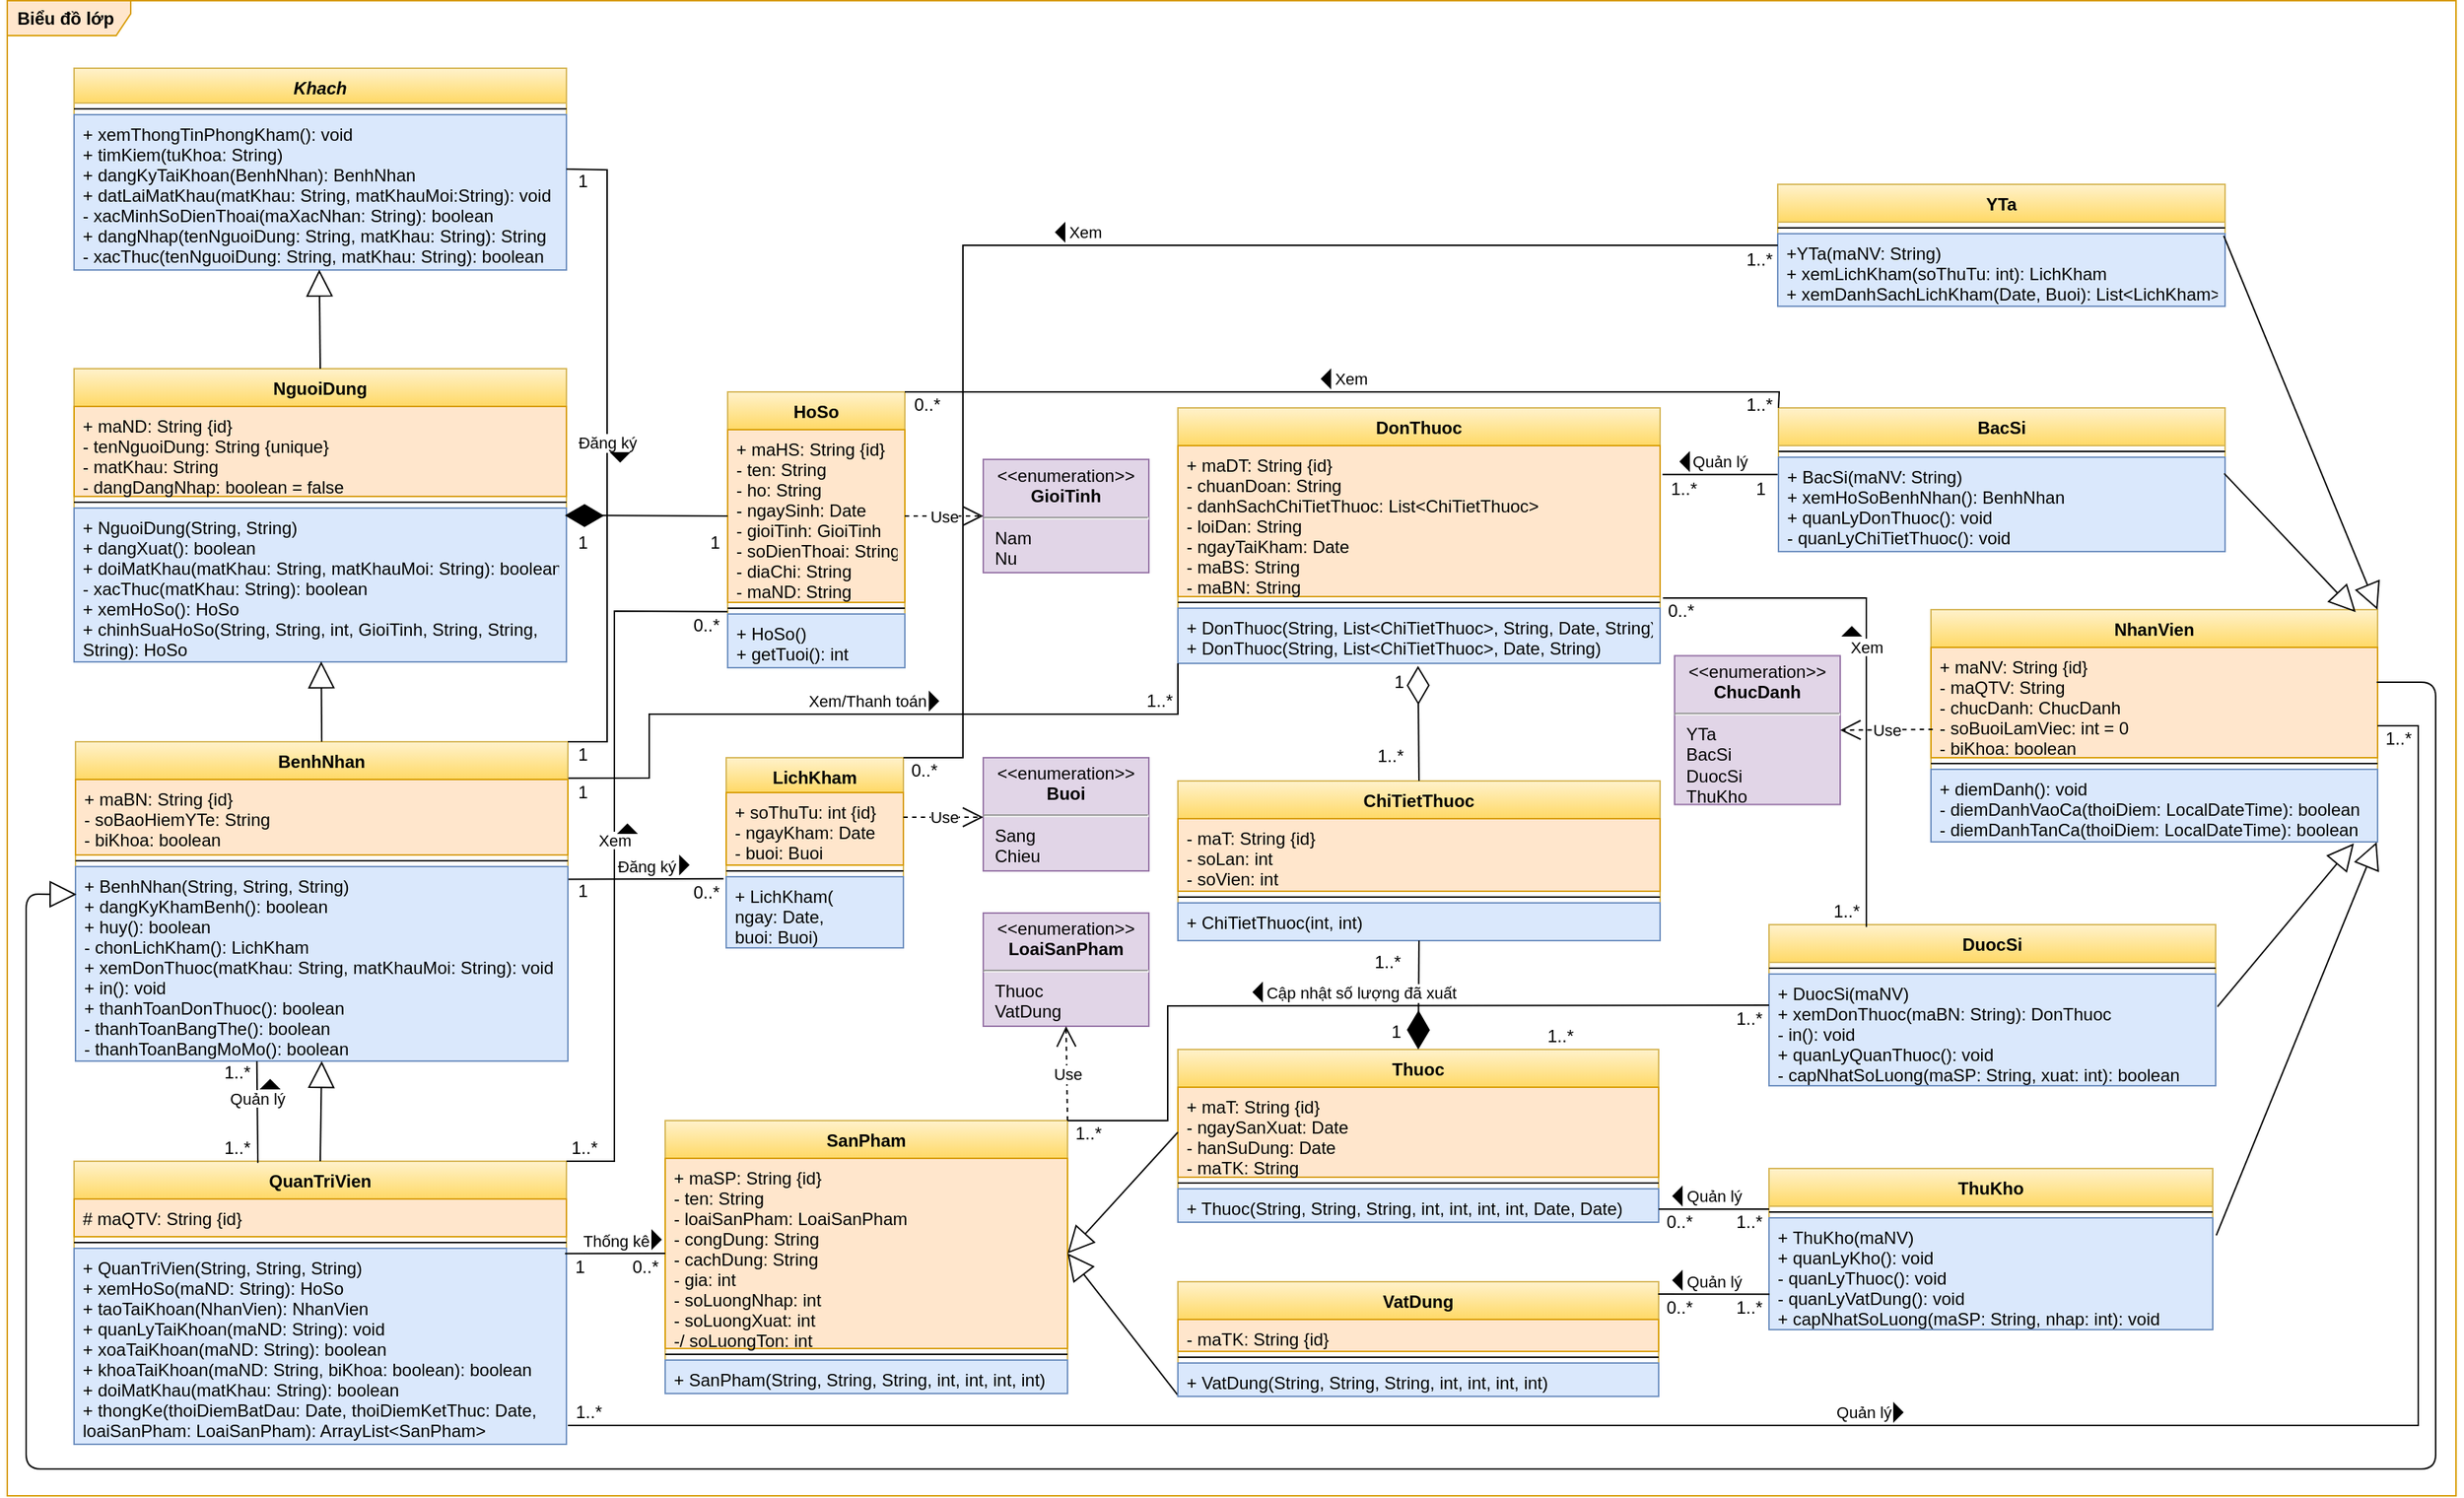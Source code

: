 <mxfile>
    <diagram id="gPF1087cUfQgEtXphwf_" name="Class">
        <mxGraphModel dx="761" dy="743" grid="0" gridSize="10" guides="1" tooltips="1" connect="1" arrows="1" fold="1" page="0" pageScale="1" pageWidth="827" pageHeight="1169" math="0" shadow="0">
            <root>
                <mxCell id="KZGz6qvaDioqa39ONcW2-0"/>
                <mxCell id="KZGz6qvaDioqa39ONcW2-1" parent="KZGz6qvaDioqa39ONcW2-0"/>
                <mxCell id="-asToTxiICvg_cBG6phF-1" value="Biểu đồ lớp" style="shape=umlFrame;whiteSpace=wrap;html=1;width=85;height=24;boundedLbl=1;verticalAlign=middle;align=left;spacingLeft=5;fillColor=#ffe6cc;strokeColor=#d79b00;swimlaneFillColor=#FFFFFF;fontStyle=1" parent="KZGz6qvaDioqa39ONcW2-1" vertex="1">
                    <mxGeometry x="66" y="-115.5" width="1686" height="1030" as="geometry"/>
                </mxCell>
                <mxCell id="Bfy0t6FlsVSRHwe1O9fa-0" value="Khach" style="swimlane;fontStyle=3;align=center;verticalAlign=top;childLayout=stackLayout;horizontal=1;startSize=24;horizontalStack=0;resizeParent=1;resizeParentMax=0;resizeLast=0;collapsible=1;marginBottom=0;fillColor=#fff2cc;strokeColor=#d6b656;gradientColor=#ffd966;" parent="KZGz6qvaDioqa39ONcW2-1" vertex="1">
                    <mxGeometry x="112" y="-69" width="339" height="139" as="geometry">
                        <mxRectangle x="0.5" y="4" width="64" height="26" as="alternateBounds"/>
                    </mxGeometry>
                </mxCell>
                <mxCell id="Bfy0t6FlsVSRHwe1O9fa-1" value="" style="line;strokeWidth=1;fillColor=none;align=left;verticalAlign=middle;spacingTop=-1;spacingLeft=3;spacingRight=3;rotatable=0;labelPosition=right;points=[];portConstraint=eastwest;" parent="Bfy0t6FlsVSRHwe1O9fa-0" vertex="1">
                    <mxGeometry y="24" width="339" height="8" as="geometry"/>
                </mxCell>
                <mxCell id="Bfy0t6FlsVSRHwe1O9fa-2" value="+ xemThongTinPhongKham(): void&#10;+ timKiem(tuKhoa: String)&#10;+ dangKyTaiKhoan(BenhNhan): BenhNhan&#10;+ datLaiMatKhau(matKhau: String, matKhauMoi:String): void&#10;- xacMinhSoDienThoai(maXacNhan: String): boolean&#10;+ dangNhap(tenNguoiDung: String, matKhau: String): String&#10;- xacThuc(tenNguoiDung: String, matKhau: String): boolean" style="text;strokeColor=#6c8ebf;fillColor=#dae8fc;align=left;verticalAlign=top;spacingLeft=4;spacingRight=4;overflow=hidden;rotatable=0;points=[[0,0.5],[1,0.5]];portConstraint=eastwest;fontStyle=0;" parent="Bfy0t6FlsVSRHwe1O9fa-0" vertex="1">
                    <mxGeometry y="32" width="339" height="107" as="geometry"/>
                </mxCell>
                <mxCell id="Bfy0t6FlsVSRHwe1O9fa-3" value="NguoiDung" style="swimlane;fontStyle=1;align=center;verticalAlign=top;childLayout=stackLayout;horizontal=1;startSize=26;horizontalStack=0;resizeParent=1;resizeParentMax=0;resizeLast=0;collapsible=1;marginBottom=0;fillColor=#fff2cc;strokeColor=#d6b656;gradientColor=#ffd966;" parent="KZGz6qvaDioqa39ONcW2-1" vertex="1">
                    <mxGeometry x="112" y="138" width="339" height="202" as="geometry"/>
                </mxCell>
                <mxCell id="Bfy0t6FlsVSRHwe1O9fa-4" value="+ maND: String {id}&#10;- tenNguoiDung: String {unique}&#10;- matKhau: String&#10;- dangDangNhap: boolean = false" style="text;strokeColor=#d79b00;fillColor=#ffe6cc;align=left;verticalAlign=top;spacingLeft=4;spacingRight=4;overflow=hidden;rotatable=0;points=[[0,0.5],[1,0.5]];portConstraint=eastwest;" parent="Bfy0t6FlsVSRHwe1O9fa-3" vertex="1">
                    <mxGeometry y="26" width="339" height="62" as="geometry"/>
                </mxCell>
                <mxCell id="Bfy0t6FlsVSRHwe1O9fa-5" value="" style="line;strokeWidth=1;fillColor=none;align=left;verticalAlign=middle;spacingTop=-1;spacingLeft=3;spacingRight=3;rotatable=0;labelPosition=right;points=[];portConstraint=eastwest;" parent="Bfy0t6FlsVSRHwe1O9fa-3" vertex="1">
                    <mxGeometry y="88" width="339" height="8" as="geometry"/>
                </mxCell>
                <mxCell id="Bfy0t6FlsVSRHwe1O9fa-6" value="+ NguoiDung(String, String)&#10;+ dangXuat(): boolean&#10;+ doiMatKhau(matKhau: String, matKhauMoi: String): boolean&#10;- xacThuc(matKhau: String): boolean&#10;+ xemHoSo(): HoSo&#10;+ chinhSuaHoSo(String, String, int, GioiTinh, String, String,&#10;String): HoSo" style="text;strokeColor=#6c8ebf;fillColor=#dae8fc;align=left;verticalAlign=top;spacingLeft=4;spacingRight=4;overflow=hidden;rotatable=0;points=[[0,0.5],[1,0.5]];portConstraint=eastwest;" parent="Bfy0t6FlsVSRHwe1O9fa-3" vertex="1">
                    <mxGeometry y="96" width="339" height="106" as="geometry"/>
                </mxCell>
                <mxCell id="Bfy0t6FlsVSRHwe1O9fa-7" value="HoSo" style="swimlane;fontStyle=1;align=center;verticalAlign=top;childLayout=stackLayout;horizontal=1;startSize=26;horizontalStack=0;resizeParent=1;resizeParentMax=0;resizeLast=0;collapsible=1;marginBottom=0;fillColor=#fff2cc;strokeColor=#d6b656;gradientColor=#ffd966;" parent="KZGz6qvaDioqa39ONcW2-1" vertex="1">
                    <mxGeometry x="562" y="154" width="122" height="190" as="geometry"/>
                </mxCell>
                <mxCell id="Bfy0t6FlsVSRHwe1O9fa-8" value="+ maHS: String {id}&#10;- ten: String&#10;- ho: String&#10;- ngaySinh: Date&#10;- gioiTinh: GioiTinh&#10;- soDienThoai: String&#10;- diaChi: String&#10;- maND: String" style="text;strokeColor=#d79b00;fillColor=#ffe6cc;align=left;verticalAlign=top;spacingLeft=4;spacingRight=4;overflow=hidden;rotatable=0;points=[[0,0.5],[1,0.5]];portConstraint=eastwest;" parent="Bfy0t6FlsVSRHwe1O9fa-7" vertex="1">
                    <mxGeometry y="26" width="122" height="119" as="geometry"/>
                </mxCell>
                <mxCell id="Bfy0t6FlsVSRHwe1O9fa-9" value="" style="line;strokeWidth=1;fillColor=none;align=left;verticalAlign=middle;spacingTop=-1;spacingLeft=3;spacingRight=3;rotatable=0;labelPosition=right;points=[];portConstraint=eastwest;" parent="Bfy0t6FlsVSRHwe1O9fa-7" vertex="1">
                    <mxGeometry y="145" width="122" height="8" as="geometry"/>
                </mxCell>
                <mxCell id="Bfy0t6FlsVSRHwe1O9fa-10" value="+ HoSo()&#10;+ getTuoi(): int" style="text;strokeColor=#6c8ebf;fillColor=#dae8fc;align=left;verticalAlign=top;spacingLeft=4;spacingRight=4;overflow=hidden;rotatable=0;points=[[0,0.5],[1,0.5]];portConstraint=eastwest;fontStyle=0" parent="Bfy0t6FlsVSRHwe1O9fa-7" vertex="1">
                    <mxGeometry y="153" width="122" height="37" as="geometry"/>
                </mxCell>
                <mxCell id="Bfy0t6FlsVSRHwe1O9fa-12" value="BenhNhan" style="swimlane;fontStyle=1;align=center;verticalAlign=top;childLayout=stackLayout;horizontal=1;startSize=26;horizontalStack=0;resizeParent=1;resizeParentMax=0;resizeLast=0;collapsible=1;marginBottom=0;fillColor=#fff2cc;strokeColor=#d6b656;gradientColor=#ffd966;" parent="KZGz6qvaDioqa39ONcW2-1" vertex="1">
                    <mxGeometry x="113" y="395" width="339" height="220" as="geometry"/>
                </mxCell>
                <mxCell id="Bfy0t6FlsVSRHwe1O9fa-13" value="+ maBN: String {id}&#10;- soBaoHiemYTe: String&#10;- biKhoa: boolean" style="text;strokeColor=#d79b00;fillColor=#ffe6cc;align=left;verticalAlign=top;spacingLeft=4;spacingRight=4;overflow=hidden;rotatable=0;points=[[0,0.5],[1,0.5]];portConstraint=eastwest;" parent="Bfy0t6FlsVSRHwe1O9fa-12" vertex="1">
                    <mxGeometry y="26" width="339" height="52" as="geometry"/>
                </mxCell>
                <mxCell id="Bfy0t6FlsVSRHwe1O9fa-14" value="" style="line;strokeWidth=1;fillColor=none;align=left;verticalAlign=middle;spacingTop=-1;spacingLeft=3;spacingRight=3;rotatable=0;labelPosition=right;points=[];portConstraint=eastwest;" parent="Bfy0t6FlsVSRHwe1O9fa-12" vertex="1">
                    <mxGeometry y="78" width="339" height="8" as="geometry"/>
                </mxCell>
                <mxCell id="Bfy0t6FlsVSRHwe1O9fa-15" value="+ BenhNhan(String, String, String)&#10;+ dangKyKhamBenh(): boolean&#10;+ huy(): boolean&#10;- chonLichKham(): LichKham&#10;+ xemDonThuoc(matKhau: String, matKhauMoi: String): void&#10;+ in(): void&#10;+ thanhToanDonThuoc(): boolean&#10;- thanhToanBangThe(): boolean&#10;- thanhToanBangMoMo(): boolean" style="text;strokeColor=#6c8ebf;fillColor=#dae8fc;align=left;verticalAlign=top;spacingLeft=4;spacingRight=4;overflow=hidden;rotatable=0;points=[[0,0.5],[1,0.5]];portConstraint=eastwest;fontStyle=0" parent="Bfy0t6FlsVSRHwe1O9fa-12" vertex="1">
                    <mxGeometry y="86" width="339" height="134" as="geometry"/>
                </mxCell>
                <mxCell id="Bfy0t6FlsVSRHwe1O9fa-16" value="&lt;p style=&quot;margin: 0px ; margin-top: 4px ; text-align: center&quot;&gt;&amp;lt;&amp;lt;enumeration&amp;gt;&amp;gt;&lt;br&gt;&lt;b&gt;GioiTinh&lt;/b&gt;&lt;/p&gt;&lt;hr&gt;&lt;p style=&quot;margin: 0px ; margin-left: 8px ; text-align: left&quot;&gt;Nam&lt;br&gt;Nu&lt;/p&gt;" style="shape=rect;html=1;overflow=fill;whiteSpace=wrap;fillColor=#e1d5e7;strokeColor=#9673a6;" parent="KZGz6qvaDioqa39ONcW2-1" vertex="1">
                    <mxGeometry x="738" y="200.5" width="114" height="78" as="geometry"/>
                </mxCell>
                <mxCell id="Bfy0t6FlsVSRHwe1O9fa-18" value="" style="endArrow=block;endSize=16;endFill=0;html=1;exitX=0.5;exitY=0;exitDx=0;exitDy=0;entryX=0.498;entryY=0.998;entryDx=0;entryDy=0;entryPerimeter=0;" parent="KZGz6qvaDioqa39ONcW2-1" source="Bfy0t6FlsVSRHwe1O9fa-3" target="Bfy0t6FlsVSRHwe1O9fa-2" edge="1">
                    <mxGeometry width="160" relative="1" as="geometry">
                        <mxPoint x="306" y="210" as="sourcePoint"/>
                        <mxPoint x="260" y="165" as="targetPoint"/>
                    </mxGeometry>
                </mxCell>
                <mxCell id="Bfy0t6FlsVSRHwe1O9fa-19" value="" style="endArrow=block;endSize=16;endFill=0;html=1;exitX=0.5;exitY=0;exitDx=0;exitDy=0;entryX=0.502;entryY=0.997;entryDx=0;entryDy=0;entryPerimeter=0;" parent="KZGz6qvaDioqa39ONcW2-1" source="Bfy0t6FlsVSRHwe1O9fa-12" target="Bfy0t6FlsVSRHwe1O9fa-6" edge="1">
                    <mxGeometry width="160" relative="1" as="geometry">
                        <mxPoint x="246" y="398" as="sourcePoint"/>
                        <mxPoint x="327" y="383" as="targetPoint"/>
                    </mxGeometry>
                </mxCell>
                <mxCell id="Bfy0t6FlsVSRHwe1O9fa-20" value="LichKham" style="swimlane;fontStyle=1;align=center;verticalAlign=top;childLayout=stackLayout;horizontal=1;startSize=24;horizontalStack=0;resizeParent=1;resizeParentMax=0;resizeLast=0;collapsible=1;marginBottom=0;fillColor=#fff2cc;strokeColor=#d6b656;gradientColor=#ffd966;" parent="KZGz6qvaDioqa39ONcW2-1" vertex="1">
                    <mxGeometry x="561" y="406" width="122" height="131" as="geometry"/>
                </mxCell>
                <mxCell id="Bfy0t6FlsVSRHwe1O9fa-21" value="+ soThuTu: int {id}&#10;- ngayKham: Date&#10;- buoi: Buoi" style="text;strokeColor=#d79b00;fillColor=#ffe6cc;align=left;verticalAlign=top;spacingLeft=4;spacingRight=4;overflow=hidden;rotatable=0;points=[[0,0.5],[1,0.5]];portConstraint=eastwest;" parent="Bfy0t6FlsVSRHwe1O9fa-20" vertex="1">
                    <mxGeometry y="24" width="122" height="50" as="geometry"/>
                </mxCell>
                <mxCell id="Bfy0t6FlsVSRHwe1O9fa-22" value="" style="line;strokeWidth=1;fillColor=none;align=left;verticalAlign=middle;spacingTop=-1;spacingLeft=3;spacingRight=3;rotatable=0;labelPosition=right;points=[];portConstraint=eastwest;" parent="Bfy0t6FlsVSRHwe1O9fa-20" vertex="1">
                    <mxGeometry y="74" width="122" height="8" as="geometry"/>
                </mxCell>
                <mxCell id="Bfy0t6FlsVSRHwe1O9fa-23" value="+ LichKham(&#10;ngay: Date,&#10;buoi: Buoi)" style="text;strokeColor=#6c8ebf;fillColor=#dae8fc;align=left;verticalAlign=top;spacingLeft=4;spacingRight=4;overflow=hidden;rotatable=0;points=[[0,0.5],[1,0.5]];portConstraint=eastwest;fontStyle=0" parent="Bfy0t6FlsVSRHwe1O9fa-20" vertex="1">
                    <mxGeometry y="82" width="122" height="49" as="geometry"/>
                </mxCell>
                <mxCell id="Bfy0t6FlsVSRHwe1O9fa-25" value="&lt;p style=&quot;margin: 0px ; margin-top: 4px ; text-align: center&quot;&gt;&amp;lt;&amp;lt;enumeration&amp;gt;&amp;gt;&lt;br&gt;&lt;b&gt;Buoi&lt;/b&gt;&lt;/p&gt;&lt;hr&gt;&lt;p style=&quot;margin: 0px ; margin-left: 8px ; text-align: left&quot;&gt;Sang&lt;br&gt;Chieu&lt;/p&gt;" style="shape=rect;html=1;overflow=fill;whiteSpace=wrap;fillColor=#e1d5e7;strokeColor=#9673a6;" parent="KZGz6qvaDioqa39ONcW2-1" vertex="1">
                    <mxGeometry x="738" y="406" width="114" height="78" as="geometry"/>
                </mxCell>
                <mxCell id="Bfy0t6FlsVSRHwe1O9fa-36" value="QuanTriVien" style="swimlane;fontStyle=1;align=center;verticalAlign=top;childLayout=stackLayout;horizontal=1;startSize=26;horizontalStack=0;resizeParent=1;resizeParentMax=0;resizeLast=0;collapsible=1;marginBottom=0;fillColor=#fff2cc;strokeColor=#d6b656;gradientColor=#ffd966;" parent="KZGz6qvaDioqa39ONcW2-1" vertex="1">
                    <mxGeometry x="112" y="684" width="339" height="195" as="geometry"/>
                </mxCell>
                <mxCell id="Bfy0t6FlsVSRHwe1O9fa-37" value="# maQTV: String {id}" style="text;strokeColor=#d79b00;fillColor=#ffe6cc;align=left;verticalAlign=top;spacingLeft=4;spacingRight=4;overflow=hidden;rotatable=0;points=[[0,0.5],[1,0.5]];portConstraint=eastwest;" parent="Bfy0t6FlsVSRHwe1O9fa-36" vertex="1">
                    <mxGeometry y="26" width="339" height="26" as="geometry"/>
                </mxCell>
                <mxCell id="Bfy0t6FlsVSRHwe1O9fa-38" value="" style="line;strokeWidth=1;fillColor=none;align=left;verticalAlign=middle;spacingTop=-1;spacingLeft=3;spacingRight=3;rotatable=0;labelPosition=right;points=[];portConstraint=eastwest;" parent="Bfy0t6FlsVSRHwe1O9fa-36" vertex="1">
                    <mxGeometry y="52" width="339" height="8" as="geometry"/>
                </mxCell>
                <mxCell id="Bfy0t6FlsVSRHwe1O9fa-39" value="+ QuanTriVien(String, String, String)&#10;+ xemHoSo(maND: String): HoSo&#10;+ taoTaiKhoan(NhanVien): NhanVien&#10;+ quanLyTaiKhoan(maND: String): void&#10;+ xoaTaiKhoan(maND: String): boolean&#10;+ khoaTaiKhoan(maND: String, biKhoa: boolean): boolean&#10;+ doiMatKhau(matKhau: String): boolean&#10;+ thongKe(thoiDiemBatDau: Date, thoiDiemKetThuc: Date,&#10;loaiSanPham: LoaiSanPham): ArrayList&lt;SanPham&gt;" style="text;strokeColor=#6c8ebf;fillColor=#dae8fc;align=left;verticalAlign=top;spacingLeft=4;spacingRight=4;overflow=hidden;rotatable=0;points=[[0,0.5],[1,0.5]];portConstraint=eastwest;fontStyle=0" parent="Bfy0t6FlsVSRHwe1O9fa-36" vertex="1">
                    <mxGeometry y="60" width="339" height="135" as="geometry"/>
                </mxCell>
                <mxCell id="Bfy0t6FlsVSRHwe1O9fa-48" value="" style="endArrow=block;endSize=16;endFill=0;html=1;exitX=0.5;exitY=0;exitDx=0;exitDy=0;entryX=0.5;entryY=1;entryDx=0;entryDy=0;entryPerimeter=0;" parent="KZGz6qvaDioqa39ONcW2-1" source="Bfy0t6FlsVSRHwe1O9fa-36" target="Bfy0t6FlsVSRHwe1O9fa-15" edge="1">
                    <mxGeometry width="160" relative="1" as="geometry">
                        <mxPoint x="219" y="679" as="sourcePoint"/>
                        <mxPoint x="283" y="624" as="targetPoint"/>
                    </mxGeometry>
                </mxCell>
                <mxCell id="Bfy0t6FlsVSRHwe1O9fa-58" value="YTa" style="swimlane;fontStyle=1;align=center;verticalAlign=top;childLayout=stackLayout;horizontal=1;startSize=26;horizontalStack=0;resizeParent=1;resizeParentMax=0;resizeLast=0;collapsible=1;marginBottom=0;fillColor=#fff2cc;strokeColor=#d6b656;gradientColor=#ffd966;" parent="KZGz6qvaDioqa39ONcW2-1" vertex="1">
                    <mxGeometry x="1285" y="11" width="308" height="84" as="geometry"/>
                </mxCell>
                <mxCell id="Bfy0t6FlsVSRHwe1O9fa-60" value="" style="line;strokeWidth=1;fillColor=none;align=left;verticalAlign=middle;spacingTop=-1;spacingLeft=3;spacingRight=3;rotatable=0;labelPosition=right;points=[];portConstraint=eastwest;" parent="Bfy0t6FlsVSRHwe1O9fa-58" vertex="1">
                    <mxGeometry y="26" width="308" height="8" as="geometry"/>
                </mxCell>
                <mxCell id="Bfy0t6FlsVSRHwe1O9fa-61" value="+YTa(maNV: String)&#10;+ xemLichKham(soThuTu: int): LichKham&#10;+ xemDanhSachLichKham(Date, Buoi): List&lt;LichKham&gt;" style="text;strokeColor=#6c8ebf;fillColor=#dae8fc;align=left;verticalAlign=top;spacingLeft=4;spacingRight=4;overflow=hidden;rotatable=0;points=[[0,0.5],[1,0.5]];portConstraint=eastwest;" parent="Bfy0t6FlsVSRHwe1O9fa-58" vertex="1">
                    <mxGeometry y="34" width="308" height="50" as="geometry"/>
                </mxCell>
                <mxCell id="RFzDIuNeniKJ1NbOr7Uf-4" value="DonThuoc" style="swimlane;fontStyle=1;align=center;verticalAlign=top;childLayout=stackLayout;horizontal=1;startSize=26;horizontalStack=0;resizeParent=1;resizeParentMax=0;resizeLast=0;collapsible=1;marginBottom=0;fillColor=#fff2cc;strokeColor=#d6b656;gradientColor=#ffd966;" parent="KZGz6qvaDioqa39ONcW2-1" vertex="1">
                    <mxGeometry x="872" y="165" width="332" height="176" as="geometry"/>
                </mxCell>
                <mxCell id="RFzDIuNeniKJ1NbOr7Uf-5" value="+ maDT: String {id}&#10;- chuanDoan: String&#10;- danhSachChiTietThuoc: List&lt;ChiTietThuoc&gt;&#10;- loiDan: String&#10;- ngayTaiKham: Date&#10;- maBS: String&#10;- maBN: String" style="text;strokeColor=#d79b00;fillColor=#ffe6cc;align=left;verticalAlign=top;spacingLeft=4;spacingRight=4;overflow=hidden;rotatable=0;points=[[0,0.5],[1,0.5]];portConstraint=eastwest;" parent="RFzDIuNeniKJ1NbOr7Uf-4" vertex="1">
                    <mxGeometry y="26" width="332" height="104" as="geometry"/>
                </mxCell>
                <mxCell id="RFzDIuNeniKJ1NbOr7Uf-6" value="" style="line;strokeWidth=1;fillColor=none;align=left;verticalAlign=middle;spacingTop=-1;spacingLeft=3;spacingRight=3;rotatable=0;labelPosition=right;points=[];portConstraint=eastwest;" parent="RFzDIuNeniKJ1NbOr7Uf-4" vertex="1">
                    <mxGeometry y="130" width="332" height="8" as="geometry"/>
                </mxCell>
                <mxCell id="RFzDIuNeniKJ1NbOr7Uf-7" value="+ DonThuoc(String, List&lt;ChiTietThuoc&gt;, String, Date, String)&#10;+ DonThuoc(String, List&lt;ChiTietThuoc&gt;, Date, String)" style="text;strokeColor=#6c8ebf;fillColor=#dae8fc;align=left;verticalAlign=top;spacingLeft=4;spacingRight=4;overflow=hidden;rotatable=0;points=[[0,0.5],[1,0.5]];portConstraint=eastwest;" parent="RFzDIuNeniKJ1NbOr7Uf-4" vertex="1">
                    <mxGeometry y="138" width="332" height="38" as="geometry"/>
                </mxCell>
                <mxCell id="RFzDIuNeniKJ1NbOr7Uf-9" value="Thuoc" style="swimlane;fontStyle=1;align=center;verticalAlign=top;childLayout=stackLayout;horizontal=1;startSize=26;horizontalStack=0;resizeParent=1;resizeParentMax=0;resizeLast=0;collapsible=1;marginBottom=0;fillColor=#fff2cc;strokeColor=#d6b656;gradientColor=#ffd966;" parent="KZGz6qvaDioqa39ONcW2-1" vertex="1">
                    <mxGeometry x="872" y="607" width="331" height="119" as="geometry"/>
                </mxCell>
                <mxCell id="RFzDIuNeniKJ1NbOr7Uf-10" value="+ maT: String {id}&#10;- ngaySanXuat: Date&#10;- hanSuDung: Date&#10;- maTK: String" style="text;strokeColor=#d79b00;fillColor=#ffe6cc;align=left;verticalAlign=top;spacingLeft=4;spacingRight=4;overflow=hidden;rotatable=0;points=[[0,0.5],[1,0.5]];portConstraint=eastwest;" parent="RFzDIuNeniKJ1NbOr7Uf-9" vertex="1">
                    <mxGeometry y="26" width="331" height="62" as="geometry"/>
                </mxCell>
                <mxCell id="RFzDIuNeniKJ1NbOr7Uf-11" value="" style="line;strokeWidth=1;fillColor=none;align=left;verticalAlign=middle;spacingTop=-1;spacingLeft=3;spacingRight=3;rotatable=0;labelPosition=right;points=[];portConstraint=eastwest;" parent="RFzDIuNeniKJ1NbOr7Uf-9" vertex="1">
                    <mxGeometry y="88" width="331" height="8" as="geometry"/>
                </mxCell>
                <mxCell id="RFzDIuNeniKJ1NbOr7Uf-12" value="+ Thuoc(String, String, String, int, int, int, int, Date, Date)" style="text;strokeColor=#6c8ebf;fillColor=#dae8fc;align=left;verticalAlign=top;spacingLeft=4;spacingRight=4;overflow=hidden;rotatable=0;points=[[0,0.5],[1,0.5]];portConstraint=eastwest;" parent="RFzDIuNeniKJ1NbOr7Uf-9" vertex="1">
                    <mxGeometry y="96" width="331" height="23" as="geometry"/>
                </mxCell>
                <mxCell id="RFzDIuNeniKJ1NbOr7Uf-14" value="ChiTietThuoc" style="swimlane;fontStyle=1;align=center;verticalAlign=top;childLayout=stackLayout;horizontal=1;startSize=26;horizontalStack=0;resizeParent=1;resizeParentMax=0;resizeLast=0;collapsible=1;marginBottom=0;fillColor=#fff2cc;strokeColor=#d6b656;gradientColor=#ffd966;" parent="KZGz6qvaDioqa39ONcW2-1" vertex="1">
                    <mxGeometry x="872" y="422" width="332" height="110" as="geometry"/>
                </mxCell>
                <mxCell id="RFzDIuNeniKJ1NbOr7Uf-15" value="- maT: String {id}&#10;- soLan: int&#10;- soVien: int" style="text;strokeColor=#d79b00;fillColor=#ffe6cc;align=left;verticalAlign=top;spacingLeft=4;spacingRight=4;overflow=hidden;rotatable=0;points=[[0,0.5],[1,0.5]];portConstraint=eastwest;" parent="RFzDIuNeniKJ1NbOr7Uf-14" vertex="1">
                    <mxGeometry y="26" width="332" height="50" as="geometry"/>
                </mxCell>
                <mxCell id="RFzDIuNeniKJ1NbOr7Uf-16" value="" style="line;strokeWidth=1;fillColor=none;align=left;verticalAlign=middle;spacingTop=-1;spacingLeft=3;spacingRight=3;rotatable=0;labelPosition=right;points=[];portConstraint=eastwest;" parent="RFzDIuNeniKJ1NbOr7Uf-14" vertex="1">
                    <mxGeometry y="76" width="332" height="8" as="geometry"/>
                </mxCell>
                <mxCell id="RFzDIuNeniKJ1NbOr7Uf-17" value="+ ChiTietThuoc(int, int)" style="text;strokeColor=#6c8ebf;fillColor=#dae8fc;align=left;verticalAlign=top;spacingLeft=4;spacingRight=4;overflow=hidden;rotatable=0;points=[[0,0.5],[1,0.5]];portConstraint=eastwest;fontStyle=0" parent="RFzDIuNeniKJ1NbOr7Uf-14" vertex="1">
                    <mxGeometry y="84" width="332" height="26" as="geometry"/>
                </mxCell>
                <mxCell id="1uJQyI_KkmqxAJMUqdPo-3" value="BacSi" style="swimlane;fontStyle=1;align=center;verticalAlign=top;childLayout=stackLayout;horizontal=1;startSize=26;horizontalStack=0;resizeParent=1;resizeParentMax=0;resizeLast=0;collapsible=1;marginBottom=0;fillColor=#fff2cc;strokeColor=#d6b656;gradientColor=#ffd966;" parent="KZGz6qvaDioqa39ONcW2-1" vertex="1">
                    <mxGeometry x="1285.5" y="165" width="307.5" height="99" as="geometry"/>
                </mxCell>
                <mxCell id="1uJQyI_KkmqxAJMUqdPo-5" value="" style="line;strokeWidth=1;fillColor=none;align=left;verticalAlign=middle;spacingTop=-1;spacingLeft=3;spacingRight=3;rotatable=0;labelPosition=right;points=[];portConstraint=eastwest;" parent="1uJQyI_KkmqxAJMUqdPo-3" vertex="1">
                    <mxGeometry y="26" width="307.5" height="8" as="geometry"/>
                </mxCell>
                <mxCell id="1uJQyI_KkmqxAJMUqdPo-6" value="+ BacSi(maNV: String)&#10;+ xemHoSoBenhNhan(): BenhNhan&#10;+ quanLyDonThuoc(): void&#10;- quanLyChiTietThuoc(): void" style="text;strokeColor=#6c8ebf;fillColor=#dae8fc;align=left;verticalAlign=top;spacingLeft=4;spacingRight=4;overflow=hidden;rotatable=0;points=[[0,0.5],[1,0.5]];portConstraint=eastwest;fontStyle=0" parent="1uJQyI_KkmqxAJMUqdPo-3" vertex="1">
                    <mxGeometry y="34" width="307.5" height="65" as="geometry"/>
                </mxCell>
                <mxCell id="h69k3PW1enW-DJriVl1L-0" value="NhanVien" style="swimlane;fontStyle=1;align=center;verticalAlign=top;childLayout=stackLayout;horizontal=1;startSize=26;horizontalStack=0;resizeParent=1;resizeParentMax=0;resizeLast=0;collapsible=1;marginBottom=0;fillColor=#fff2cc;strokeColor=#d6b656;gradientColor=#ffd966;" parent="KZGz6qvaDioqa39ONcW2-1" vertex="1">
                    <mxGeometry x="1390.5" y="304" width="307.5" height="160" as="geometry"/>
                </mxCell>
                <mxCell id="h69k3PW1enW-DJriVl1L-1" value="+ maNV: String {id}&#10;- maQTV: String&#10;- chucDanh: ChucDanh&#10;- soBuoiLamViec: int = 0&#10;- biKhoa: boolean" style="text;strokeColor=#d79b00;fillColor=#ffe6cc;align=left;verticalAlign=top;spacingLeft=4;spacingRight=4;overflow=hidden;rotatable=0;points=[[0,0.5],[1,0.5]];portConstraint=eastwest;" parent="h69k3PW1enW-DJriVl1L-0" vertex="1">
                    <mxGeometry y="26" width="307.5" height="76" as="geometry"/>
                </mxCell>
                <mxCell id="h69k3PW1enW-DJriVl1L-2" value="" style="line;strokeWidth=1;fillColor=none;align=left;verticalAlign=middle;spacingTop=-1;spacingLeft=3;spacingRight=3;rotatable=0;labelPosition=right;points=[];portConstraint=eastwest;" parent="h69k3PW1enW-DJriVl1L-0" vertex="1">
                    <mxGeometry y="102" width="307.5" height="8" as="geometry"/>
                </mxCell>
                <mxCell id="h69k3PW1enW-DJriVl1L-3" value="+ diemDanh(): void&#10;- diemDanhVaoCa(thoiDiem: LocalDateTime): boolean&#10;- diemDanhTanCa(thoiDiem: LocalDateTime): boolean" style="text;strokeColor=#6c8ebf;fillColor=#dae8fc;align=left;verticalAlign=top;spacingLeft=4;spacingRight=4;overflow=hidden;rotatable=0;points=[[0,0.5],[1,0.5]];portConstraint=eastwest;fontStyle=0" parent="h69k3PW1enW-DJriVl1L-0" vertex="1">
                    <mxGeometry y="110" width="307.5" height="50" as="geometry"/>
                </mxCell>
                <mxCell id="h69k3PW1enW-DJriVl1L-4" value="" style="endArrow=block;endSize=16;endFill=0;html=1;entryX=1;entryY=0;entryDx=0;entryDy=0;exitX=0.997;exitY=0.029;exitDx=0;exitDy=0;exitPerimeter=0;" parent="KZGz6qvaDioqa39ONcW2-1" source="Bfy0t6FlsVSRHwe1O9fa-61" target="h69k3PW1enW-DJriVl1L-0" edge="1">
                    <mxGeometry width="160" relative="1" as="geometry">
                        <mxPoint x="1608" y="88" as="sourcePoint"/>
                        <mxPoint x="1613" y="284" as="targetPoint"/>
                    </mxGeometry>
                </mxCell>
                <mxCell id="h69k3PW1enW-DJriVl1L-6" value="" style="endArrow=block;endSize=16;endFill=0;html=1;exitX=0.998;exitY=0.172;exitDx=0;exitDy=0;exitPerimeter=0;entryX=0.951;entryY=0.011;entryDx=0;entryDy=0;entryPerimeter=0;" parent="KZGz6qvaDioqa39ONcW2-1" source="1uJQyI_KkmqxAJMUqdPo-6" target="h69k3PW1enW-DJriVl1L-0" edge="1">
                    <mxGeometry width="160" relative="1" as="geometry">
                        <mxPoint x="1562.307" y="250.668" as="sourcePoint"/>
                        <mxPoint x="1588" y="354" as="targetPoint"/>
                    </mxGeometry>
                </mxCell>
                <mxCell id="EwsFx7m98_k5Zyq_j5Fm-2" value="DuocSi" style="swimlane;fontStyle=1;align=center;verticalAlign=top;childLayout=stackLayout;horizontal=1;startSize=26;horizontalStack=0;resizeParent=1;resizeParentMax=0;resizeLast=0;collapsible=1;marginBottom=0;fillColor=#fff2cc;strokeColor=#d6b656;gradientColor=#ffd966;" parent="KZGz6qvaDioqa39ONcW2-1" vertex="1">
                    <mxGeometry x="1279" y="521" width="307.5" height="111" as="geometry"/>
                </mxCell>
                <mxCell id="EwsFx7m98_k5Zyq_j5Fm-4" value="" style="line;strokeWidth=1;fillColor=none;align=left;verticalAlign=middle;spacingTop=-1;spacingLeft=3;spacingRight=3;rotatable=0;labelPosition=right;points=[];portConstraint=eastwest;" parent="EwsFx7m98_k5Zyq_j5Fm-2" vertex="1">
                    <mxGeometry y="26" width="307.5" height="8" as="geometry"/>
                </mxCell>
                <mxCell id="EwsFx7m98_k5Zyq_j5Fm-5" value="+ DuocSi(maNV)&#10;+ xemDonThuoc(maBN: String): DonThuoc&#10;- in(): void&#10;+ quanLyQuanThuoc(): void&#10;- capNhatSoLuong(maSP: String, xuat: int): boolean" style="text;strokeColor=#6c8ebf;fillColor=#dae8fc;align=left;verticalAlign=top;spacingLeft=4;spacingRight=4;overflow=hidden;rotatable=0;points=[[0,0.5],[1,0.5]];portConstraint=eastwest;fontStyle=0" parent="EwsFx7m98_k5Zyq_j5Fm-2" vertex="1">
                    <mxGeometry y="34" width="307.5" height="77" as="geometry"/>
                </mxCell>
                <mxCell id="EwsFx7m98_k5Zyq_j5Fm-10" value="SanPham" style="swimlane;fontStyle=1;align=center;verticalAlign=top;childLayout=stackLayout;horizontal=1;startSize=26;horizontalStack=0;resizeParent=1;resizeParentMax=0;resizeLast=0;collapsible=1;marginBottom=0;fillColor=#fff2cc;strokeColor=#d6b656;gradientColor=#ffd966;" parent="KZGz6qvaDioqa39ONcW2-1" vertex="1">
                    <mxGeometry x="519" y="656" width="277" height="188" as="geometry"/>
                </mxCell>
                <mxCell id="EwsFx7m98_k5Zyq_j5Fm-11" value="+ maSP: String {id}&#10;- ten: String&#10;- loaiSanPham: LoaiSanPham&#10;- congDung: String&#10;- cachDung: String&#10;- gia: int&#10;- soLuongNhap: int&#10;- soLuongXuat: int&#10;-/ soLuongTon: int" style="text;strokeColor=#d79b00;fillColor=#ffe6cc;align=left;verticalAlign=top;spacingLeft=4;spacingRight=4;overflow=hidden;rotatable=0;points=[[0,0.5],[1,0.5]];portConstraint=eastwest;fontStyle=0" parent="EwsFx7m98_k5Zyq_j5Fm-10" vertex="1">
                    <mxGeometry y="26" width="277" height="131" as="geometry"/>
                </mxCell>
                <mxCell id="EwsFx7m98_k5Zyq_j5Fm-12" value="" style="line;strokeWidth=1;fillColor=none;align=left;verticalAlign=middle;spacingTop=-1;spacingLeft=3;spacingRight=3;rotatable=0;labelPosition=right;points=[];portConstraint=eastwest;" parent="EwsFx7m98_k5Zyq_j5Fm-10" vertex="1">
                    <mxGeometry y="157" width="277" height="8" as="geometry"/>
                </mxCell>
                <mxCell id="EwsFx7m98_k5Zyq_j5Fm-13" value="+ SanPham(String, String, String, int, int, int, int)" style="text;strokeColor=#6c8ebf;fillColor=#dae8fc;align=left;verticalAlign=top;spacingLeft=4;spacingRight=4;overflow=hidden;rotatable=0;points=[[0,0.5],[1,0.5]];portConstraint=eastwest;fontStyle=0" parent="EwsFx7m98_k5Zyq_j5Fm-10" vertex="1">
                    <mxGeometry y="165" width="277" height="23" as="geometry"/>
                </mxCell>
                <mxCell id="Q3FwIzx9sDwneBJTsGRi-1" value="" style="endArrow=block;endSize=16;endFill=0;html=1;exitX=0.002;exitY=1.001;exitDx=0;exitDy=0;exitPerimeter=0;entryX=1;entryY=0.5;entryDx=0;entryDy=0;" parent="KZGz6qvaDioqa39ONcW2-1" source="Te8Xc130O7UyP85CIERI-69" target="EwsFx7m98_k5Zyq_j5Fm-11" edge="1">
                    <mxGeometry width="160" relative="1" as="geometry">
                        <mxPoint x="855.369" y="815.907" as="sourcePoint"/>
                        <mxPoint x="789" y="719" as="targetPoint"/>
                    </mxGeometry>
                </mxCell>
                <mxCell id="Q3FwIzx9sDwneBJTsGRi-0" value="" style="endArrow=block;endSize=16;endFill=0;html=1;exitX=0;exitY=0.5;exitDx=0;exitDy=0;entryX=1;entryY=0.5;entryDx=0;entryDy=0;" parent="KZGz6qvaDioqa39ONcW2-1" source="RFzDIuNeniKJ1NbOr7Uf-10" target="EwsFx7m98_k5Zyq_j5Fm-11" edge="1">
                    <mxGeometry width="160" relative="1" as="geometry">
                        <mxPoint x="812" y="629" as="sourcePoint"/>
                        <mxPoint x="821" y="716" as="targetPoint"/>
                    </mxGeometry>
                </mxCell>
                <mxCell id="Q3FwIzx9sDwneBJTsGRi-2" value="ThuKho" style="swimlane;fontStyle=1;align=center;verticalAlign=top;childLayout=stackLayout;horizontal=1;startSize=26;horizontalStack=0;resizeParent=1;resizeParentMax=0;resizeLast=0;collapsible=1;marginBottom=0;fillColor=#fff2cc;strokeColor=#d6b656;gradientColor=#ffd966;" parent="KZGz6qvaDioqa39ONcW2-1" vertex="1">
                    <mxGeometry x="1279" y="689" width="305.5" height="111" as="geometry"/>
                </mxCell>
                <mxCell id="Q3FwIzx9sDwneBJTsGRi-4" value="" style="line;strokeWidth=1;fillColor=none;align=left;verticalAlign=middle;spacingTop=-1;spacingLeft=3;spacingRight=3;rotatable=0;labelPosition=right;points=[];portConstraint=eastwest;" parent="Q3FwIzx9sDwneBJTsGRi-2" vertex="1">
                    <mxGeometry y="26" width="305.5" height="8" as="geometry"/>
                </mxCell>
                <mxCell id="Q3FwIzx9sDwneBJTsGRi-5" value="+ ThuKho(maNV)&#10;+ quanLyKho(): void&#10;- quanLyThuoc(): void&#10;- quanLyVatDung(): void&#10;+ capNhatSoLuong(maSP: String, nhap: int): void" style="text;strokeColor=#6c8ebf;fillColor=#dae8fc;align=left;verticalAlign=top;spacingLeft=4;spacingRight=4;overflow=hidden;rotatable=0;points=[[0,0.5],[1,0.5]];portConstraint=eastwest;fontStyle=0" parent="Q3FwIzx9sDwneBJTsGRi-2" vertex="1">
                    <mxGeometry y="34" width="305.5" height="77" as="geometry"/>
                </mxCell>
                <mxCell id="Q3FwIzx9sDwneBJTsGRi-11" value="" style="endArrow=block;endSize=16;endFill=0;html=1;exitX=1.004;exitY=0.293;exitDx=0;exitDy=0;exitPerimeter=0;entryX=0.947;entryY=1.021;entryDx=0;entryDy=0;entryPerimeter=0;" parent="KZGz6qvaDioqa39ONcW2-1" source="EwsFx7m98_k5Zyq_j5Fm-5" target="h69k3PW1enW-DJriVl1L-3" edge="1">
                    <mxGeometry width="160" relative="1" as="geometry">
                        <mxPoint x="1572.307" y="260.668" as="sourcePoint"/>
                        <mxPoint x="1605" y="473" as="targetPoint"/>
                    </mxGeometry>
                </mxCell>
                <mxCell id="Q3FwIzx9sDwneBJTsGRi-12" value="" style="endArrow=block;endSize=16;endFill=0;html=1;entryX=0.998;entryY=1.002;entryDx=0;entryDy=0;entryPerimeter=0;exitX=1.008;exitY=0.157;exitDx=0;exitDy=0;exitPerimeter=0;" parent="KZGz6qvaDioqa39ONcW2-1" source="Q3FwIzx9sDwneBJTsGRi-5" target="h69k3PW1enW-DJriVl1L-3" edge="1">
                    <mxGeometry width="160" relative="1" as="geometry">
                        <mxPoint x="1588" y="752" as="sourcePoint"/>
                        <mxPoint x="1634" y="463" as="targetPoint"/>
                    </mxGeometry>
                </mxCell>
                <mxCell id="zyPPl5ouF9SrXI36q3mj-0" value="" style="endArrow=block;endSize=16;endFill=0;html=1;entryX=0.002;entryY=0.143;entryDx=0;entryDy=0;entryPerimeter=0;exitX=0.998;exitY=0.315;exitDx=0;exitDy=0;exitPerimeter=0;" parent="KZGz6qvaDioqa39ONcW2-1" source="h69k3PW1enW-DJriVl1L-1" target="Bfy0t6FlsVSRHwe1O9fa-15" edge="1">
                    <mxGeometry width="160" relative="1" as="geometry">
                        <mxPoint x="1808" y="367" as="sourcePoint"/>
                        <mxPoint x="1883" y="715" as="targetPoint"/>
                        <Array as="points">
                            <mxPoint x="1738" y="354"/>
                            <mxPoint x="1738" y="896"/>
                            <mxPoint x="79" y="896"/>
                            <mxPoint x="79" y="500"/>
                        </Array>
                    </mxGeometry>
                </mxCell>
                <mxCell id="Te8Xc130O7UyP85CIERI-6" value="&lt;p style=&quot;margin: 0px ; margin-top: 4px ; text-align: center&quot;&gt;&amp;lt;&amp;lt;enumeration&amp;gt;&amp;gt;&lt;br&gt;&lt;b&gt;ChucDanh&lt;/b&gt;&lt;/p&gt;&lt;hr&gt;&lt;p style=&quot;margin: 0px ; margin-left: 8px ; text-align: left&quot;&gt;YTa&lt;br&gt;BacSi&lt;/p&gt;&lt;p style=&quot;margin: 0px ; margin-left: 8px ; text-align: left&quot;&gt;DuocSi&lt;/p&gt;&lt;p style=&quot;margin: 0px ; margin-left: 8px ; text-align: left&quot;&gt;ThuKho&lt;/p&gt;" style="shape=rect;html=1;overflow=fill;whiteSpace=wrap;fillColor=#e1d5e7;strokeColor=#9673a6;" parent="KZGz6qvaDioqa39ONcW2-1" vertex="1">
                    <mxGeometry x="1214" y="335.75" width="114" height="102.5" as="geometry"/>
                </mxCell>
                <mxCell id="Te8Xc130O7UyP85CIERI-39" value="&lt;p style=&quot;margin: 0px ; margin-top: 4px ; text-align: center&quot;&gt;&amp;lt;&amp;lt;enumeration&amp;gt;&amp;gt;&lt;br&gt;&lt;b&gt;LoaiSanPham&lt;/b&gt;&lt;/p&gt;&lt;hr&gt;&lt;p style=&quot;margin: 0px ; margin-left: 8px ; text-align: left&quot;&gt;Thuoc&lt;br&gt;VatDung&lt;/p&gt;" style="shape=rect;html=1;overflow=fill;whiteSpace=wrap;fillColor=#e1d5e7;strokeColor=#9673a6;" parent="KZGz6qvaDioqa39ONcW2-1" vertex="1">
                    <mxGeometry x="738" y="513" width="114" height="78" as="geometry"/>
                </mxCell>
                <mxCell id="Te8Xc130O7UyP85CIERI-66" value="VatDung" style="swimlane;fontStyle=1;align=center;verticalAlign=top;childLayout=stackLayout;horizontal=1;startSize=26;horizontalStack=0;resizeParent=1;resizeParentMax=0;resizeLast=0;collapsible=1;marginBottom=0;fillColor=#fff2cc;strokeColor=#d6b656;gradientColor=#ffd966;" parent="KZGz6qvaDioqa39ONcW2-1" vertex="1">
                    <mxGeometry x="872" y="767" width="331" height="79" as="geometry"/>
                </mxCell>
                <mxCell id="Te8Xc130O7UyP85CIERI-67" value="- maTK: String {id}" style="text;strokeColor=#d79b00;fillColor=#ffe6cc;align=left;verticalAlign=top;spacingLeft=4;spacingRight=4;overflow=hidden;rotatable=0;points=[[0,0.5],[1,0.5]];portConstraint=eastwest;" parent="Te8Xc130O7UyP85CIERI-66" vertex="1">
                    <mxGeometry y="26" width="331" height="22" as="geometry"/>
                </mxCell>
                <mxCell id="Te8Xc130O7UyP85CIERI-68" value="" style="line;strokeWidth=1;fillColor=none;align=left;verticalAlign=middle;spacingTop=-1;spacingLeft=3;spacingRight=3;rotatable=0;labelPosition=right;points=[];portConstraint=eastwest;" parent="Te8Xc130O7UyP85CIERI-66" vertex="1">
                    <mxGeometry y="48" width="331" height="8" as="geometry"/>
                </mxCell>
                <mxCell id="Te8Xc130O7UyP85CIERI-69" value="+ VatDung(String, String, String, int, int, int, int)" style="text;strokeColor=#6c8ebf;fillColor=#dae8fc;align=left;verticalAlign=top;spacingLeft=4;spacingRight=4;overflow=hidden;rotatable=0;points=[[0,0.5],[1,0.5]];portConstraint=eastwest;" parent="Te8Xc130O7UyP85CIERI-66" vertex="1">
                    <mxGeometry y="56" width="331" height="23" as="geometry"/>
                </mxCell>
                <mxCell id="-4VuDyJ2iGFGIPSoZoAQ-11" value="1..*" style="text;html=1;align=center;verticalAlign=middle;resizable=0;points=[];autosize=1;strokeColor=none;" parent="KZGz6qvaDioqa39ONcW2-1" vertex="1">
                    <mxGeometry x="1698" y="384" width="28" height="18" as="geometry"/>
                </mxCell>
                <mxCell id="-4VuDyJ2iGFGIPSoZoAQ-26" value="" style="endArrow=diamondThin;endFill=1;endSize=24;html=1;jumpSize=0;exitX=0.5;exitY=1;exitDx=0;exitDy=0;entryX=0.5;entryY=0;entryDx=0;entryDy=0;" parent="KZGz6qvaDioqa39ONcW2-1" source="RFzDIuNeniKJ1NbOr7Uf-14" target="RFzDIuNeniKJ1NbOr7Uf-9" edge="1">
                    <mxGeometry width="160" relative="1" as="geometry">
                        <mxPoint x="1040" y="556" as="sourcePoint"/>
                        <mxPoint x="1028.871" y="354.734" as="targetPoint"/>
                    </mxGeometry>
                </mxCell>
                <mxCell id="-4VuDyJ2iGFGIPSoZoAQ-37" value="" style="endArrow=diamondThin;endFill=0;endSize=24;html=1;labelBackgroundColor=#ffffff;verticalAlign=top;entryX=0.498;entryY=1.045;entryDx=0;entryDy=0;exitX=0.5;exitY=0;exitDx=0;exitDy=0;entryPerimeter=0;" parent="KZGz6qvaDioqa39ONcW2-1" source="RFzDIuNeniKJ1NbOr7Uf-14" target="RFzDIuNeniKJ1NbOr7Uf-7" edge="1">
                    <mxGeometry width="160" relative="1" as="geometry">
                        <mxPoint x="976" y="391" as="sourcePoint"/>
                        <mxPoint x="638" y="336" as="targetPoint"/>
                    </mxGeometry>
                </mxCell>
                <mxCell id="-asToTxiICvg_cBG6phF-0" value="" style="group" parent="KZGz6qvaDioqa39ONcW2-1" vertex="1" connectable="0">
                    <mxGeometry x="1206" y="212" width="74.5" height="18" as="geometry"/>
                </mxCell>
                <mxCell id="-4VuDyJ2iGFGIPSoZoAQ-24" value="1" style="text;html=1;align=center;verticalAlign=middle;resizable=0;points=[];autosize=1;strokeColor=none;" parent="-asToTxiICvg_cBG6phF-0" vertex="1">
                    <mxGeometry x="58.5" width="16" height="18" as="geometry"/>
                </mxCell>
                <mxCell id="-4VuDyJ2iGFGIPSoZoAQ-25" value="1..*" style="text;html=1;align=center;verticalAlign=middle;resizable=0;points=[];autosize=1;strokeColor=none;" parent="-asToTxiICvg_cBG6phF-0" vertex="1">
                    <mxGeometry width="28" height="18" as="geometry"/>
                </mxCell>
                <mxCell id="pHUfPQ5DFFOP7qzr1KhL-2" value="" style="group" parent="KZGz6qvaDioqa39ONcW2-1" vertex="1" connectable="0">
                    <mxGeometry x="1004" y="345" width="28" height="69" as="geometry"/>
                </mxCell>
                <mxCell id="-4VuDyJ2iGFGIPSoZoAQ-16" value="1" style="text;html=1;align=center;verticalAlign=middle;resizable=0;points=[];autosize=1;strokeColor=none;" parent="pHUfPQ5DFFOP7qzr1KhL-2" vertex="1">
                    <mxGeometry x="12" width="16" height="18" as="geometry"/>
                </mxCell>
                <mxCell id="-4VuDyJ2iGFGIPSoZoAQ-17" value="1..*" style="text;html=1;align=center;verticalAlign=middle;resizable=0;points=[];autosize=1;strokeColor=none;" parent="pHUfPQ5DFFOP7qzr1KhL-2" vertex="1">
                    <mxGeometry y="51" width="28" height="18" as="geometry"/>
                </mxCell>
                <mxCell id="pHUfPQ5DFFOP7qzr1KhL-3" value="" style="group" parent="KZGz6qvaDioqa39ONcW2-1" vertex="1" connectable="0">
                    <mxGeometry x="1007" y="533" width="23" height="71" as="geometry"/>
                </mxCell>
                <mxCell id="-4VuDyJ2iGFGIPSoZoAQ-18" value="1" style="text;html=1;align=center;verticalAlign=middle;resizable=0;points=[];autosize=1;strokeColor=none;direction=west;" parent="pHUfPQ5DFFOP7qzr1KhL-3" vertex="1">
                    <mxGeometry x="7" y="53" width="16" height="18" as="geometry"/>
                </mxCell>
                <mxCell id="-4VuDyJ2iGFGIPSoZoAQ-19" value="1..*" style="text;html=1;align=center;verticalAlign=middle;resizable=0;points=[];autosize=1;strokeColor=none;direction=south;" parent="pHUfPQ5DFFOP7qzr1KhL-3" vertex="1">
                    <mxGeometry width="18" height="28" as="geometry"/>
                </mxCell>
                <mxCell id="2" value="1..*" style="text;html=1;align=center;verticalAlign=middle;resizable=0;points=[];autosize=1;strokeColor=none;" parent="KZGz6qvaDioqa39ONcW2-1" vertex="1">
                    <mxGeometry x="452" y="848" width="28" height="18" as="geometry"/>
                </mxCell>
                <mxCell id="eexD8b59RvsSWEOZBm56-2" value="Use" style="endArrow=open;endSize=12;dashed=1;html=1;exitX=1;exitY=0.5;exitDx=0;exitDy=0;entryX=0;entryY=0.5;entryDx=0;entryDy=0;" parent="KZGz6qvaDioqa39ONcW2-1" source="Bfy0t6FlsVSRHwe1O9fa-8" target="Bfy0t6FlsVSRHwe1O9fa-16" edge="1">
                    <mxGeometry width="160" relative="1" as="geometry">
                        <mxPoint x="572" y="280" as="sourcePoint"/>
                        <mxPoint x="732" y="280" as="targetPoint"/>
                    </mxGeometry>
                </mxCell>
                <mxCell id="eexD8b59RvsSWEOZBm56-4" value="Use" style="endArrow=open;endSize=12;dashed=1;html=1;" parent="KZGz6qvaDioqa39ONcW2-1" edge="1">
                    <mxGeometry width="160" relative="1" as="geometry">
                        <mxPoint x="683" y="447" as="sourcePoint"/>
                        <mxPoint x="738" y="447" as="targetPoint"/>
                    </mxGeometry>
                </mxCell>
                <mxCell id="eexD8b59RvsSWEOZBm56-5" value="Use" style="endArrow=open;endSize=12;dashed=1;html=1;exitX=1;exitY=0;exitDx=0;exitDy=0;entryX=0.5;entryY=1;entryDx=0;entryDy=0;" parent="KZGz6qvaDioqa39ONcW2-1" source="EwsFx7m98_k5Zyq_j5Fm-10" target="Te8Xc130O7UyP85CIERI-39" edge="1">
                    <mxGeometry width="160" relative="1" as="geometry">
                        <mxPoint x="693" y="455" as="sourcePoint"/>
                        <mxPoint x="748" y="455" as="targetPoint"/>
                    </mxGeometry>
                </mxCell>
                <mxCell id="eexD8b59RvsSWEOZBm56-6" value="Use" style="endArrow=open;endSize=12;dashed=1;html=1;exitX=0.004;exitY=0.743;exitDx=0;exitDy=0;entryX=1;entryY=0.5;entryDx=0;entryDy=0;exitPerimeter=0;" parent="KZGz6qvaDioqa39ONcW2-1" source="h69k3PW1enW-DJriVl1L-1" target="Te8Xc130O7UyP85CIERI-6" edge="1">
                    <mxGeometry width="160" relative="1" as="geometry">
                        <mxPoint x="1400.5" y="387" as="sourcePoint"/>
                        <mxPoint x="1490" y="371" as="targetPoint"/>
                    </mxGeometry>
                </mxCell>
                <mxCell id="eexD8b59RvsSWEOZBm56-10" value="&lt;meta charset=&quot;utf-8&quot;&gt;&lt;span style=&quot;color: rgb(0, 0, 0); font-family: helvetica; font-size: 11px; font-style: normal; font-weight: 400; letter-spacing: normal; text-align: center; text-indent: 0px; text-transform: none; word-spacing: 0px; background-color: rgb(255, 255, 255); display: inline; float: none;&quot;&gt;Quản lý&lt;/span&gt;" style="endArrow=none;html=1;rounded=0;align=center;verticalAlign=bottom;labelBackgroundColor=none;" parent="KZGz6qvaDioqa39ONcW2-1" edge="1">
                    <mxGeometry relative="1" as="geometry">
                        <mxPoint x="1203" y="717" as="sourcePoint"/>
                        <mxPoint x="1279" y="717" as="targetPoint"/>
                    </mxGeometry>
                </mxCell>
                <mxCell id="eexD8b59RvsSWEOZBm56-14" value="" style="triangle;fillColor=#000000;direction=west;aspect=fixed;" parent="KZGz6qvaDioqa39ONcW2-1" vertex="1">
                    <mxGeometry x="1213" y="702" width="6" height="12" as="geometry"/>
                </mxCell>
                <mxCell id="eexD8b59RvsSWEOZBm56-15" value="&lt;meta charset=&quot;utf-8&quot;&gt;&lt;span style=&quot;color: rgb(0, 0, 0); font-family: helvetica; font-size: 11px; font-style: normal; font-weight: 400; letter-spacing: normal; text-align: center; text-indent: 0px; text-transform: none; word-spacing: 0px; background-color: rgb(255, 255, 255); display: inline; float: none;&quot;&gt;Quản lý&lt;/span&gt;" style="endArrow=none;html=1;rounded=0;align=center;verticalAlign=bottom;labelBackgroundColor=none;exitX=0.999;exitY=0.107;exitDx=0;exitDy=0;exitPerimeter=0;entryX=0.001;entryY=0.684;entryDx=0;entryDy=0;entryPerimeter=0;" parent="KZGz6qvaDioqa39ONcW2-1" source="Te8Xc130O7UyP85CIERI-66" target="Q3FwIzx9sDwneBJTsGRi-5" edge="1">
                    <mxGeometry relative="1" as="geometry">
                        <mxPoint x="1213" y="727" as="sourcePoint"/>
                        <mxPoint x="1278" y="777" as="targetPoint"/>
                    </mxGeometry>
                </mxCell>
                <mxCell id="eexD8b59RvsSWEOZBm56-16" value="" style="triangle;fillColor=#000000;direction=west;aspect=fixed;" parent="KZGz6qvaDioqa39ONcW2-1" vertex="1">
                    <mxGeometry x="1213" y="760" width="6" height="12" as="geometry"/>
                </mxCell>
                <mxCell id="eexD8b59RvsSWEOZBm56-17" value="" style="group" parent="KZGz6qvaDioqa39ONcW2-1" vertex="1" connectable="0">
                    <mxGeometry x="1203" y="776" width="76" height="18" as="geometry"/>
                </mxCell>
                <mxCell id="-4VuDyJ2iGFGIPSoZoAQ-29" value="0..*" style="text;html=1;align=center;verticalAlign=middle;resizable=0;points=[];autosize=1;strokeColor=none;" parent="eexD8b59RvsSWEOZBm56-17" vertex="1">
                    <mxGeometry width="28" height="18" as="geometry"/>
                </mxCell>
                <mxCell id="-4VuDyJ2iGFGIPSoZoAQ-30" value="1..*" style="text;html=1;align=center;verticalAlign=middle;resizable=0;points=[];autosize=1;strokeColor=none;" parent="eexD8b59RvsSWEOZBm56-17" vertex="1">
                    <mxGeometry x="48" width="28" height="18" as="geometry"/>
                </mxCell>
                <mxCell id="eexD8b59RvsSWEOZBm56-18" value="" style="group" parent="KZGz6qvaDioqa39ONcW2-1" vertex="1" connectable="0">
                    <mxGeometry x="1203" y="717" width="76" height="18" as="geometry"/>
                </mxCell>
                <mxCell id="-4VuDyJ2iGFGIPSoZoAQ-27" value="1..*" style="text;html=1;align=center;verticalAlign=middle;resizable=0;points=[];autosize=1;strokeColor=none;" parent="eexD8b59RvsSWEOZBm56-18" vertex="1">
                    <mxGeometry x="48" width="28" height="18" as="geometry"/>
                </mxCell>
                <mxCell id="-4VuDyJ2iGFGIPSoZoAQ-28" value="0..*" style="text;html=1;align=center;verticalAlign=middle;resizable=0;points=[];autosize=1;strokeColor=none;" parent="eexD8b59RvsSWEOZBm56-18" vertex="1">
                    <mxGeometry width="28" height="18" as="geometry"/>
                </mxCell>
                <mxCell id="eexD8b59RvsSWEOZBm56-22" value="&lt;meta charset=&quot;utf-8&quot;&gt;&lt;span style=&quot;color: rgb(0, 0, 0); font-family: helvetica; font-size: 11px; font-style: normal; font-weight: 400; letter-spacing: normal; text-align: center; text-indent: 0px; text-transform: none; word-spacing: 0px; background-color: rgb(255, 255, 255); display: inline; float: none;&quot;&gt;Quản lý&lt;/span&gt;" style="endArrow=none;html=1;rounded=0;align=center;verticalAlign=bottom;labelBackgroundColor=none;entryX=-0.002;entryY=0.183;entryDx=0;entryDy=0;entryPerimeter=0;exitX=1.005;exitY=0.191;exitDx=0;exitDy=0;exitPerimeter=0;" parent="KZGz6qvaDioqa39ONcW2-1" source="RFzDIuNeniKJ1NbOr7Uf-5" target="1uJQyI_KkmqxAJMUqdPo-6" edge="1">
                    <mxGeometry relative="1" as="geometry">
                        <mxPoint x="1209" y="211" as="sourcePoint"/>
                        <mxPoint x="1279" y="251" as="targetPoint"/>
                    </mxGeometry>
                </mxCell>
                <mxCell id="eexD8b59RvsSWEOZBm56-23" value="" style="triangle;fillColor=#000000;direction=west;aspect=fixed;" parent="KZGz6qvaDioqa39ONcW2-1" vertex="1">
                    <mxGeometry x="1218" y="196" width="6" height="12" as="geometry"/>
                </mxCell>
                <mxCell id="4j7BcK8VK_BCBtoD07Xz-2" value="&lt;meta charset=&quot;utf-8&quot;&gt;&lt;span style=&quot;color: rgb(0, 0, 0); font-family: helvetica; font-size: 11px; font-style: normal; font-weight: 400; letter-spacing: normal; text-align: center; text-indent: 0px; text-transform: none; word-spacing: 0px; background-color: rgb(255, 255, 255); display: inline; float: none;&quot;&gt;Quản lý&lt;/span&gt;" style="endArrow=none;html=1;rounded=0;align=center;verticalAlign=bottom;labelBackgroundColor=none;" parent="KZGz6qvaDioqa39ONcW2-1" edge="1">
                    <mxGeometry relative="1" as="geometry">
                        <mxPoint x="452" y="866" as="sourcePoint"/>
                        <mxPoint x="1698" y="384" as="targetPoint"/>
                        <Array as="points">
                            <mxPoint x="1726" y="866"/>
                            <mxPoint x="1726" y="384"/>
                        </Array>
                    </mxGeometry>
                </mxCell>
                <mxCell id="4j7BcK8VK_BCBtoD07Xz-3" value="" style="triangle;fillColor=#000000;direction=east;aspect=fixed;" parent="KZGz6qvaDioqa39ONcW2-1" vertex="1">
                    <mxGeometry x="1365" y="851" width="6" height="12" as="geometry"/>
                </mxCell>
                <mxCell id="Vgwqb7rtEHyVGaf5gvwV-2" value="&lt;meta charset=&quot;utf-8&quot;&gt;&lt;span style=&quot;color: rgb(0, 0, 0); font-family: helvetica; font-size: 11px; font-style: normal; font-weight: 400; letter-spacing: normal; text-align: center; text-indent: 0px; text-transform: none; word-spacing: 0px; background-color: rgb(255, 255, 255); display: inline; float: none;&quot;&gt;Quản lý&lt;/span&gt;" style="endArrow=none;html=1;rounded=0;align=center;verticalAlign=bottom;labelBackgroundColor=none;entryX=0.391;entryY=0.006;entryDx=0;entryDy=0;entryPerimeter=0;exitX=0.389;exitY=1.008;exitDx=0;exitDy=0;exitPerimeter=0;" parent="KZGz6qvaDioqa39ONcW2-1" edge="1">
                    <mxGeometry relative="1" as="geometry">
                        <mxPoint x="237.871" y="615.072" as="sourcePoint"/>
                        <mxPoint x="238.549" y="685.17" as="targetPoint"/>
                    </mxGeometry>
                </mxCell>
                <mxCell id="Vgwqb7rtEHyVGaf5gvwV-3" value="" style="triangle;fillColor=#000000;direction=north;aspect=fixed;" parent="KZGz6qvaDioqa39ONcW2-1" vertex="1">
                    <mxGeometry x="241" y="628" width="12" height="6" as="geometry"/>
                </mxCell>
                <mxCell id="Vgwqb7rtEHyVGaf5gvwV-4" value="" style="group" parent="KZGz6qvaDioqa39ONcW2-1" vertex="1" connectable="0">
                    <mxGeometry x="210" y="614" width="28" height="70" as="geometry"/>
                </mxCell>
                <mxCell id="Te8Xc130O7UyP85CIERI-47" value="1..*" style="text;html=1;align=center;verticalAlign=middle;resizable=0;points=[];autosize=1;strokeColor=none;" parent="Vgwqb7rtEHyVGaf5gvwV-4" vertex="1">
                    <mxGeometry width="28" height="18" as="geometry"/>
                </mxCell>
                <mxCell id="Te8Xc130O7UyP85CIERI-48" value="1..*" style="text;html=1;align=center;verticalAlign=middle;resizable=0;points=[];autosize=1;strokeColor=none;" parent="Vgwqb7rtEHyVGaf5gvwV-4" vertex="1">
                    <mxGeometry y="52" width="28" height="18" as="geometry"/>
                </mxCell>
                <mxCell id="Vgwqb7rtEHyVGaf5gvwV-5" value="" style="triangle;fillColor=#000000;direction=east;aspect=fixed;" parent="KZGz6qvaDioqa39ONcW2-1" vertex="1">
                    <mxGeometry x="529.13" y="473.93" width="6" height="12" as="geometry"/>
                </mxCell>
                <mxCell id="Vgwqb7rtEHyVGaf5gvwV-6" value="&lt;font face=&quot;helvetica&quot;&gt;Đăng ký&lt;/font&gt;" style="endArrow=none;html=1;rounded=0;align=center;verticalAlign=bottom;labelBackgroundColor=none;entryX=1.001;entryY=0.065;entryDx=0;entryDy=0;exitX=-0.015;exitY=0.027;exitDx=0;exitDy=0;exitPerimeter=0;entryPerimeter=0;" parent="KZGz6qvaDioqa39ONcW2-1" source="Bfy0t6FlsVSRHwe1O9fa-23" target="Bfy0t6FlsVSRHwe1O9fa-15" edge="1">
                    <mxGeometry relative="1" as="geometry">
                        <mxPoint x="529" y="452" as="sourcePoint"/>
                        <mxPoint x="476.679" y="551.1" as="targetPoint"/>
                    </mxGeometry>
                </mxCell>
                <mxCell id="3" value="&lt;font face=&quot;helvetica&quot;&gt;Đăng ký&lt;/font&gt;" style="endArrow=none;html=1;rounded=0;align=center;verticalAlign=bottom;entryX=1;entryY=0.5;entryDx=0;entryDy=0;exitX=1;exitY=0;exitDx=0;exitDy=0;" parent="KZGz6qvaDioqa39ONcW2-1" source="Bfy0t6FlsVSRHwe1O9fa-12" target="Bfy0t6FlsVSRHwe1O9fa-0" edge="1">
                    <mxGeometry relative="1" as="geometry">
                        <mxPoint x="539" y="462" as="sourcePoint"/>
                        <mxPoint x="461" y="462" as="targetPoint"/>
                        <Array as="points">
                            <mxPoint x="479" y="395"/>
                            <mxPoint x="479" y="1"/>
                        </Array>
                    </mxGeometry>
                </mxCell>
                <mxCell id="6" value="" style="triangle;fillColor=#000000;direction=south;aspect=fixed;" parent="KZGz6qvaDioqa39ONcW2-1" vertex="1">
                    <mxGeometry x="482" y="196" width="12" height="6" as="geometry"/>
                </mxCell>
                <mxCell id="Te8Xc130O7UyP85CIERI-42" value="1" style="text;html=1;align=center;verticalAlign=middle;resizable=0;points=[];autosize=1;strokeColor=none;" parent="KZGz6qvaDioqa39ONcW2-1" vertex="1">
                    <mxGeometry x="454" y="395" width="16" height="18" as="geometry"/>
                </mxCell>
                <mxCell id="-4VuDyJ2iGFGIPSoZoAQ-6" value="1" style="text;html=1;align=center;verticalAlign=middle;resizable=0;points=[];autosize=1;strokeColor=none;" parent="KZGz6qvaDioqa39ONcW2-1" vertex="1">
                    <mxGeometry x="454" width="16" height="18" as="geometry"/>
                </mxCell>
                <mxCell id="10" value="&lt;font face=&quot;helvetica&quot;&gt;Xem/Thanh toán&lt;/font&gt;" style="endArrow=none;html=1;rounded=0;align=center;verticalAlign=bottom;labelBackgroundColor=none;entryX=1.001;entryY=0.114;entryDx=0;entryDy=0;entryPerimeter=0;exitX=0;exitY=1;exitDx=0;exitDy=0;" parent="KZGz6qvaDioqa39ONcW2-1" source="RFzDIuNeniKJ1NbOr7Uf-4" target="Bfy0t6FlsVSRHwe1O9fa-12" edge="1">
                    <mxGeometry relative="1" as="geometry">
                        <mxPoint x="539" y="462" as="sourcePoint"/>
                        <mxPoint x="461" y="462" as="targetPoint"/>
                        <Array as="points">
                            <mxPoint x="872" y="376"/>
                            <mxPoint x="508" y="376"/>
                            <mxPoint x="508" y="420"/>
                        </Array>
                    </mxGeometry>
                </mxCell>
                <mxCell id="11" value="" style="triangle;fillColor=#000000;direction=east;aspect=fixed;" parent="KZGz6qvaDioqa39ONcW2-1" vertex="1">
                    <mxGeometry x="701" y="361" width="6" height="12" as="geometry"/>
                </mxCell>
                <mxCell id="12" value="1" style="text;html=1;align=center;verticalAlign=middle;resizable=0;points=[];autosize=1;strokeColor=none;" parent="KZGz6qvaDioqa39ONcW2-1" vertex="1">
                    <mxGeometry x="454" y="421" width="16" height="18" as="geometry"/>
                </mxCell>
                <mxCell id="13" value="1..*" style="text;html=1;align=center;verticalAlign=middle;resizable=0;points=[];autosize=1;strokeColor=none;" parent="KZGz6qvaDioqa39ONcW2-1" vertex="1">
                    <mxGeometry x="845" y="358" width="28" height="18" as="geometry"/>
                </mxCell>
                <mxCell id="14" value="&lt;span style=&quot;color: rgb(0 , 0 , 0) ; font-family: &amp;#34;helvetica&amp;#34; ; font-size: 11px ; font-style: normal ; font-weight: 400 ; letter-spacing: normal ; text-align: center ; text-indent: 0px ; text-transform: none ; word-spacing: 0px ; background-color: rgb(255 , 255 , 255) ; display: inline ; float: none&quot;&gt;Thống kê&lt;/span&gt;" style="endArrow=none;html=1;rounded=0;align=center;verticalAlign=bottom;labelBackgroundColor=none;exitX=0;exitY=0.5;exitDx=0;exitDy=0;entryX=0.997;entryY=0.027;entryDx=0;entryDy=0;entryPerimeter=0;" parent="KZGz6qvaDioqa39ONcW2-1" source="EwsFx7m98_k5Zyq_j5Fm-11" target="Bfy0t6FlsVSRHwe1O9fa-39" edge="1">
                    <mxGeometry relative="1" as="geometry">
                        <mxPoint x="247.871" y="625.072" as="sourcePoint"/>
                        <mxPoint x="451" y="748" as="targetPoint"/>
                    </mxGeometry>
                </mxCell>
                <mxCell id="19" value="" style="triangle;fillColor=#000000;direction=east;aspect=fixed;" parent="KZGz6qvaDioqa39ONcW2-1" vertex="1">
                    <mxGeometry x="510" y="732" width="6" height="12" as="geometry"/>
                </mxCell>
                <mxCell id="23" value="" style="group" parent="KZGz6qvaDioqa39ONcW2-1" vertex="1" connectable="0">
                    <mxGeometry x="452" y="748" width="67.358" height="18" as="geometry"/>
                </mxCell>
                <mxCell id="21" value="0..*" style="text;html=1;align=center;verticalAlign=middle;resizable=0;points=[];autosize=1;strokeColor=none;fontStyle=0" parent="23" vertex="1">
                    <mxGeometry x="39.358" width="28" height="18" as="geometry"/>
                </mxCell>
                <mxCell id="22" value="1" style="text;html=1;align=center;verticalAlign=middle;resizable=0;points=[];autosize=1;strokeColor=none;fontStyle=0" parent="23" vertex="1">
                    <mxGeometry width="16" height="18" as="geometry"/>
                </mxCell>
                <mxCell id="25" value="&lt;span style=&quot;color: rgb(0 , 0 , 0) ; font-family: &amp;#34;helvetica&amp;#34; ; font-size: 11px ; font-style: normal ; font-weight: 400 ; letter-spacing: normal ; text-align: center ; text-indent: 0px ; text-transform: none ; word-spacing: 0px ; background-color: rgb(255 , 255 , 255) ; display: inline ; float: none&quot;&gt;Xem&lt;/span&gt;" style="endArrow=none;html=1;rounded=0;align=center;verticalAlign=bottom;labelBackgroundColor=none;exitX=-0.001;exitY=-0.045;exitDx=0;exitDy=0;entryX=1;entryY=0;entryDx=0;entryDy=0;exitPerimeter=0;" parent="KZGz6qvaDioqa39ONcW2-1" source="Bfy0t6FlsVSRHwe1O9fa-10" target="Bfy0t6FlsVSRHwe1O9fa-36" edge="1">
                    <mxGeometry relative="1" as="geometry">
                        <mxPoint x="529" y="757.5" as="sourcePoint"/>
                        <mxPoint x="459.983" y="757.645" as="targetPoint"/>
                        <Array as="points">
                            <mxPoint x="484" y="305"/>
                            <mxPoint x="484" y="684"/>
                        </Array>
                    </mxGeometry>
                </mxCell>
                <mxCell id="26" value="" style="triangle;fillColor=#000000;direction=north;aspect=fixed;" parent="KZGz6qvaDioqa39ONcW2-1" vertex="1">
                    <mxGeometry x="487" y="452" width="12" height="6" as="geometry"/>
                </mxCell>
                <mxCell id="32" value="0..*" style="text;html=1;align=center;verticalAlign=middle;resizable=0;points=[];autosize=1;strokeColor=none;fontStyle=0" parent="KZGz6qvaDioqa39ONcW2-1" vertex="1">
                    <mxGeometry x="532.998" y="306" width="28" height="18" as="geometry"/>
                </mxCell>
                <mxCell id="33" value="1..*" style="text;html=1;align=center;verticalAlign=middle;resizable=0;points=[];autosize=1;strokeColor=none;fontStyle=0" parent="KZGz6qvaDioqa39ONcW2-1" vertex="1">
                    <mxGeometry x="449" y="666" width="28" height="18" as="geometry"/>
                </mxCell>
                <mxCell id="35" value="&lt;span style=&quot;color: rgb(0 , 0 , 0) ; font-family: &amp;#34;helvetica&amp;#34; ; font-size: 11px ; font-style: normal ; font-weight: 400 ; letter-spacing: normal ; text-align: center ; text-indent: 0px ; text-transform: none ; word-spacing: 0px ; background-color: rgb(255 , 255 , 255) ; display: inline ; float: none&quot;&gt;Xem&lt;/span&gt;" style="endArrow=none;html=1;rounded=0;align=center;verticalAlign=bottom;labelBackgroundColor=none;entryX=0;entryY=0.5;entryDx=0;entryDy=0;exitX=1;exitY=0;exitDx=0;exitDy=0;" parent="KZGz6qvaDioqa39ONcW2-1" source="Bfy0t6FlsVSRHwe1O9fa-20" target="Bfy0t6FlsVSRHwe1O9fa-58" edge="1">
                    <mxGeometry relative="1" as="geometry">
                        <mxPoint x="1215.66" y="220.864" as="sourcePoint"/>
                        <mxPoint x="1294.885" y="220.895" as="targetPoint"/>
                        <Array as="points">
                            <mxPoint x="724" y="406"/>
                            <mxPoint x="724" y="53"/>
                        </Array>
                    </mxGeometry>
                </mxCell>
                <mxCell id="36" value="" style="triangle;fillColor=#000000;direction=west;aspect=fixed;" parent="KZGz6qvaDioqa39ONcW2-1" vertex="1">
                    <mxGeometry x="788" y="38" width="6" height="12" as="geometry"/>
                </mxCell>
                <mxCell id="39" value="1..*" style="text;html=1;align=center;verticalAlign=middle;resizable=0;points=[];autosize=1;strokeColor=none;" parent="KZGz6qvaDioqa39ONcW2-1" vertex="1">
                    <mxGeometry x="1257.5" y="54" width="28" height="18" as="geometry"/>
                </mxCell>
                <mxCell id="41" value="0..*" style="text;html=1;align=center;verticalAlign=middle;resizable=0;points=[];autosize=1;strokeColor=none;" parent="KZGz6qvaDioqa39ONcW2-1" vertex="1">
                    <mxGeometry x="683" y="406" width="28" height="18" as="geometry"/>
                </mxCell>
                <mxCell id="42" value="&lt;span style=&quot;color: rgb(0 , 0 , 0) ; font-family: &amp;#34;helvetica&amp;#34; ; font-size: 11px ; font-style: normal ; font-weight: 400 ; letter-spacing: normal ; text-align: center ; text-indent: 0px ; text-transform: none ; word-spacing: 0px ; background-color: rgb(255 , 255 , 255) ; display: inline ; float: none&quot;&gt;Xem&lt;/span&gt;" style="endArrow=none;html=1;rounded=0;align=center;verticalAlign=bottom;labelBackgroundColor=none;exitX=1;exitY=0;exitDx=0;exitDy=0;entryX=0;entryY=0;entryDx=0;entryDy=0;" parent="KZGz6qvaDioqa39ONcW2-1" source="Bfy0t6FlsVSRHwe1O9fa-7" target="1uJQyI_KkmqxAJMUqdPo-3" edge="1">
                    <mxGeometry relative="1" as="geometry">
                        <mxPoint x="1205.77" y="180.004" as="sourcePoint"/>
                        <mxPoint x="1286" y="154" as="targetPoint"/>
                        <Array as="points">
                            <mxPoint x="1286" y="154"/>
                        </Array>
                    </mxGeometry>
                </mxCell>
                <mxCell id="43" value="" style="triangle;fillColor=#000000;direction=west;aspect=fixed;" parent="KZGz6qvaDioqa39ONcW2-1" vertex="1">
                    <mxGeometry x="971" y="139" width="6" height="12" as="geometry"/>
                </mxCell>
                <mxCell id="44" value="1..*" style="text;html=1;align=center;verticalAlign=middle;resizable=0;points=[];autosize=1;strokeColor=none;" parent="KZGz6qvaDioqa39ONcW2-1" vertex="1">
                    <mxGeometry x="1257.5" y="154" width="28" height="18" as="geometry"/>
                </mxCell>
                <mxCell id="45" value="0..*" style="text;html=1;align=center;verticalAlign=middle;resizable=0;points=[];autosize=1;strokeColor=none;" parent="KZGz6qvaDioqa39ONcW2-1" vertex="1">
                    <mxGeometry x="685" y="154" width="28" height="18" as="geometry"/>
                </mxCell>
                <mxCell id="48" value="&lt;span style=&quot;color: rgb(0 , 0 , 0) ; font-family: &amp;#34;helvetica&amp;#34; ; font-size: 11px ; font-style: normal ; font-weight: 400 ; letter-spacing: normal ; text-align: center ; text-indent: 0px ; text-transform: none ; word-spacing: 0px ; background-color: rgb(255 , 255 , 255) ; display: inline ; float: none&quot;&gt;Xem&lt;/span&gt;" style="endArrow=none;html=1;rounded=0;align=center;verticalAlign=bottom;labelBackgroundColor=none;entryX=0.218;entryY=0.015;entryDx=0;entryDy=0;entryPerimeter=0;" parent="KZGz6qvaDioqa39ONcW2-1" target="EwsFx7m98_k5Zyq_j5Fm-2" edge="1">
                    <mxGeometry relative="1" as="geometry">
                        <mxPoint x="1206" y="296" as="sourcePoint"/>
                        <mxPoint x="1294.885" y="220.895" as="targetPoint"/>
                        <Array as="points">
                            <mxPoint x="1346" y="296"/>
                        </Array>
                    </mxGeometry>
                </mxCell>
                <mxCell id="49" value="" style="triangle;fillColor=#000000;direction=north;aspect=fixed;" parent="KZGz6qvaDioqa39ONcW2-1" vertex="1">
                    <mxGeometry x="1330" y="316" width="12" height="6" as="geometry"/>
                </mxCell>
                <mxCell id="50" value="1..*" style="text;html=1;align=center;verticalAlign=middle;resizable=0;points=[];autosize=1;strokeColor=none;" parent="KZGz6qvaDioqa39ONcW2-1" vertex="1">
                    <mxGeometry x="1318" y="503" width="28" height="18" as="geometry"/>
                </mxCell>
                <mxCell id="51" value="0..*" style="text;html=1;align=center;verticalAlign=middle;resizable=0;points=[];autosize=1;strokeColor=none;" parent="KZGz6qvaDioqa39ONcW2-1" vertex="1">
                    <mxGeometry x="1204" y="295.5" width="28" height="18" as="geometry"/>
                </mxCell>
                <mxCell id="55" value="&lt;font face=&quot;helvetica&quot;&gt;Cập nhật số lượng đã xuất&lt;/font&gt;" style="endArrow=none;html=1;rounded=0;align=center;verticalAlign=bottom;entryX=0;entryY=0.5;entryDx=0;entryDy=0;exitX=1;exitY=0;exitDx=0;exitDy=0;" parent="KZGz6qvaDioqa39ONcW2-1" source="EwsFx7m98_k5Zyq_j5Fm-10" target="EwsFx7m98_k5Zyq_j5Fm-2" edge="1">
                    <mxGeometry relative="1" as="geometry">
                        <mxPoint x="1213" y="727" as="sourcePoint"/>
                        <mxPoint x="1289" y="727" as="targetPoint"/>
                        <Array as="points">
                            <mxPoint x="865" y="656"/>
                            <mxPoint x="865" y="577"/>
                        </Array>
                    </mxGeometry>
                </mxCell>
                <mxCell id="56" value="" style="triangle;fillColor=#000000;direction=west;aspect=fixed;" parent="KZGz6qvaDioqa39ONcW2-1" vertex="1">
                    <mxGeometry x="924" y="561.5" width="6" height="12" as="geometry"/>
                </mxCell>
                <mxCell id="58" value="1..*" style="text;html=1;align=center;verticalAlign=middle;resizable=0;points=[];autosize=1;strokeColor=none;" parent="KZGz6qvaDioqa39ONcW2-1" vertex="1">
                    <mxGeometry x="1251" y="577" width="28" height="18" as="geometry"/>
                </mxCell>
                <mxCell id="59" value="1..*" style="text;html=1;align=center;verticalAlign=middle;resizable=0;points=[];autosize=1;strokeColor=none;" parent="KZGz6qvaDioqa39ONcW2-1" vertex="1">
                    <mxGeometry x="1121" y="589" width="28" height="18" as="geometry"/>
                </mxCell>
                <mxCell id="66" value="1..*" style="text;html=1;align=center;verticalAlign=middle;resizable=0;points=[];autosize=1;strokeColor=none;" parent="KZGz6qvaDioqa39ONcW2-1" vertex="1">
                    <mxGeometry x="796" y="656" width="28" height="18" as="geometry"/>
                </mxCell>
                <mxCell id="67" value="" style="group" parent="KZGz6qvaDioqa39ONcW2-1" vertex="1" connectable="0">
                    <mxGeometry x="454" y="489" width="107" height="19" as="geometry"/>
                </mxCell>
                <mxCell id="Te8Xc130O7UyP85CIERI-43" value="0..*" style="text;html=1;align=center;verticalAlign=middle;resizable=0;points=[];autosize=1;strokeColor=none;fontStyle=0" parent="67" vertex="1">
                    <mxGeometry x="79" y="1" width="28" height="18" as="geometry"/>
                </mxCell>
                <mxCell id="-4VuDyJ2iGFGIPSoZoAQ-7" value="1" style="text;html=1;align=center;verticalAlign=middle;resizable=0;points=[];autosize=1;strokeColor=none;fontStyle=0" parent="67" vertex="1">
                    <mxGeometry width="16" height="18" as="geometry"/>
                </mxCell>
                <mxCell id="68" value="" style="group" parent="KZGz6qvaDioqa39ONcW2-1" vertex="1" connectable="0">
                    <mxGeometry x="454" y="249" width="107" height="18" as="geometry"/>
                </mxCell>
                <mxCell id="8" value="1" style="text;html=1;align=center;verticalAlign=middle;resizable=0;points=[];autosize=1;strokeColor=none;" parent="68" vertex="1">
                    <mxGeometry x="91" width="16" height="18" as="geometry"/>
                </mxCell>
                <mxCell id="9" value="1" style="text;html=1;align=center;verticalAlign=middle;resizable=0;points=[];autosize=1;strokeColor=none;" parent="68" vertex="1">
                    <mxGeometry width="16" height="18" as="geometry"/>
                </mxCell>
                <mxCell id="Bfy0t6FlsVSRHwe1O9fa-11" value="" style="endArrow=diamondThin;endFill=1;endSize=24;html=1;jumpSize=0;entryX=0.997;entryY=0.048;entryDx=0;entryDy=0;exitX=0;exitY=0.5;exitDx=0;exitDy=0;entryPerimeter=0;" parent="KZGz6qvaDioqa39ONcW2-1" source="Bfy0t6FlsVSRHwe1O9fa-8" target="Bfy0t6FlsVSRHwe1O9fa-6" edge="1">
                    <mxGeometry width="160" relative="1" as="geometry">
                        <mxPoint x="531" y="275" as="sourcePoint"/>
                        <mxPoint x="450" y="240" as="targetPoint"/>
                    </mxGeometry>
                </mxCell>
            </root>
        </mxGraphModel>
    </diagram>
    <diagram id="MBymZvRxtM8xUYwRDWeC" name="Use Case">
        <mxGraphModel dx="761" dy="343" grid="0" gridSize="10" guides="1" tooltips="1" connect="1" arrows="1" fold="1" page="0" pageScale="1" pageWidth="850" pageHeight="1100" math="0" shadow="0">
            <root>
                <mxCell id="0"/>
                <mxCell id="1" parent="0"/>
                <mxCell id="150" value="&lt;b&gt;Biểu đồ trường hợp sử dụng&lt;/b&gt;" style="shape=umlFrame;whiteSpace=wrap;html=1;width=120;height=30;boundedLbl=1;verticalAlign=middle;align=left;spacingLeft=5;fillColor=#ffe6cc;strokeColor=#d79b00;swimlaneFillColor=#FFFFFF;" parent="1" vertex="1">
                    <mxGeometry x="401" y="250" width="1330" height="1322" as="geometry"/>
                </mxCell>
                <mxCell id="11" value="&lt;font style=&quot;font-size: 50px&quot;&gt;Medicine16&lt;/font&gt;" style="shape=rect;html=1;verticalAlign=top;fontStyle=1;whiteSpace=wrap;align=center;fillColor=#f5f5f5;strokeColor=#666666;fontColor=#333333;" parent="1" vertex="1">
                    <mxGeometry x="553" y="259" width="989" height="1292" as="geometry"/>
                </mxCell>
                <mxCell id="12" value="&lt;font face=&quot;times new roman, serif&quot;&gt;&lt;span style=&quot;font-size: 17.333px&quot;&gt;Đăng ký&lt;br&gt;tài khoản&lt;br&gt;bệnh nhân&lt;/span&gt;&lt;/font&gt;" style="ellipse;whiteSpace=wrap;html=1;fillColor=#dae8fc;strokeColor=#6c8ebf;" parent="1" vertex="1">
                    <mxGeometry x="571" y="394.5" width="147" height="71" as="geometry"/>
                </mxCell>
                <mxCell id="14" value="" style="edgeStyle=none;html=1;endArrow=none;verticalAlign=bottom;exitX=0;exitY=0.5;exitDx=0;exitDy=0;entryX=1;entryY=0.333;entryDx=0;entryDy=0;entryPerimeter=0;" parent="1" source="12" target="54" edge="1">
                    <mxGeometry width="160" relative="1" as="geometry">
                        <mxPoint x="812" y="527" as="sourcePoint"/>
                        <mxPoint x="446" y="470" as="targetPoint"/>
                    </mxGeometry>
                </mxCell>
                <mxCell id="15" value="&lt;font face=&quot;times new roman, serif&quot;&gt;&lt;span style=&quot;font-size: 17.333px&quot;&gt;Đăng nhập&lt;/span&gt;&lt;/font&gt;" style="ellipse;whiteSpace=wrap;html=1;fillColor=#dae8fc;strokeColor=#6c8ebf;" parent="1" vertex="1">
                    <mxGeometry x="573.5" y="472.5" width="147" height="71" as="geometry"/>
                </mxCell>
                <mxCell id="16" value="" style="edgeStyle=none;html=1;endArrow=none;verticalAlign=bottom;entryX=1;entryY=0.333;entryDx=0;entryDy=0;entryPerimeter=0;exitX=0;exitY=0.5;exitDx=0;exitDy=0;" parent="1" source="15" target="54" edge="1">
                    <mxGeometry width="160" relative="1" as="geometry">
                        <mxPoint x="997.5" y="403" as="sourcePoint"/>
                        <mxPoint x="446" y="470" as="targetPoint"/>
                    </mxGeometry>
                </mxCell>
                <mxCell id="17" value="&lt;font face=&quot;times new roman, serif&quot;&gt;&lt;span style=&quot;font-size: 17.333px&quot;&gt;Xem thông tin phòng khám&lt;/span&gt;&lt;/font&gt;" style="ellipse;whiteSpace=wrap;html=1;fillColor=#dae8fc;strokeColor=#6c8ebf;" parent="1" vertex="1">
                    <mxGeometry x="571" y="318" width="147" height="71" as="geometry"/>
                </mxCell>
                <mxCell id="18" value="" style="edgeStyle=none;html=1;endArrow=none;verticalAlign=bottom;exitX=0;exitY=0.5;exitDx=0;exitDy=0;entryX=1;entryY=0.333;entryDx=0;entryDy=0;entryPerimeter=0;" parent="1" source="17" target="54" edge="1">
                    <mxGeometry width="160" relative="1" as="geometry">
                        <mxPoint x="997.5" y="469" as="sourcePoint"/>
                        <mxPoint x="446" y="470" as="targetPoint"/>
                    </mxGeometry>
                </mxCell>
                <mxCell id="19" value="&lt;font face=&quot;times new roman, serif&quot;&gt;&lt;span style=&quot;font-size: 17.333px&quot;&gt;Xác thực mật khẩu&lt;/span&gt;&lt;/font&gt;" style="ellipse;whiteSpace=wrap;html=1;fillColor=#dae8fc;strokeColor=#6c8ebf;" parent="1" vertex="1">
                    <mxGeometry x="788.5" y="470.5" width="145" height="71" as="geometry"/>
                </mxCell>
                <mxCell id="20" value="&amp;lt;&amp;lt;include&amp;gt;&amp;gt;" style="edgeStyle=none;html=1;endArrow=open;verticalAlign=bottom;dashed=1;labelBackgroundColor=none;exitX=1;exitY=0.5;exitDx=0;exitDy=0;" parent="1" source="15" target="19" edge="1">
                    <mxGeometry width="160" relative="1" as="geometry">
                        <mxPoint x="317.0" y="270" as="sourcePoint"/>
                        <mxPoint x="921.5" y="710" as="targetPoint"/>
                    </mxGeometry>
                </mxCell>
                <mxCell id="21" value="&lt;font face=&quot;times new roman, serif&quot;&gt;&lt;span style=&quot;font-size: 17.333px&quot;&gt;Xác minh&lt;br&gt;số điện thoại&lt;/span&gt;&lt;/font&gt;" style="ellipse;whiteSpace=wrap;html=1;fillColor=#dae8fc;strokeColor=#6c8ebf;" parent="1" vertex="1">
                    <mxGeometry x="788.5" y="551.5" width="145" height="71" as="geometry"/>
                </mxCell>
                <mxCell id="23" value="&lt;font face=&quot;times new roman, serif&quot;&gt;&lt;span style=&quot;font-size: 17.333px&quot;&gt;Đặt lại mật khẩu&lt;/span&gt;&lt;/font&gt;" style="ellipse;whiteSpace=wrap;html=1;fillColor=#dae8fc;strokeColor=#6c8ebf;" parent="1" vertex="1">
                    <mxGeometry x="573.5" y="551.5" width="147" height="71" as="geometry"/>
                </mxCell>
                <mxCell id="24" value="" style="edgeStyle=none;html=1;endArrow=none;verticalAlign=bottom;exitX=0;exitY=0.5;exitDx=0;exitDy=0;entryX=1;entryY=0.333;entryDx=0;entryDy=0;entryPerimeter=0;" parent="1" source="23" target="54" edge="1">
                    <mxGeometry width="160" relative="1" as="geometry">
                        <mxPoint x="997.5" y="566" as="sourcePoint"/>
                        <mxPoint x="446" y="470" as="targetPoint"/>
                    </mxGeometry>
                </mxCell>
                <mxCell id="25" value="&amp;lt;&amp;lt;include&amp;gt;&amp;gt;" style="edgeStyle=none;html=1;endArrow=open;verticalAlign=bottom;dashed=1;labelBackgroundColor=none;exitX=1;exitY=0.5;exitDx=0;exitDy=0;entryX=0;entryY=0.5;entryDx=0;entryDy=0;" parent="1" source="23" target="21" edge="1">
                    <mxGeometry width="160" relative="1" as="geometry">
                        <mxPoint x="581.0" y="463" as="sourcePoint"/>
                        <mxPoint x="772" y="563" as="targetPoint"/>
                    </mxGeometry>
                </mxCell>
                <mxCell id="43" value="&lt;span style=&quot;font-size: 13.0pt ; line-height: 115% ; font-family: &amp;#34;times new roman&amp;#34; , serif&quot;&gt;Xem hồ sơ&lt;/span&gt;" style="ellipse;whiteSpace=wrap;html=1;fillColor=#dae8fc;strokeColor=#6c8ebf;" parent="1" vertex="1">
                    <mxGeometry x="572" y="791" width="145" height="71" as="geometry"/>
                </mxCell>
                <mxCell id="44" value="Người dùng" style="shape=umlActor;verticalLabelPosition=bottom;verticalAlign=top;html=1;fillColor=#f8cecc;strokeColor=#b85450;" parent="1" vertex="1">
                    <mxGeometry x="435" y="727" width="30" height="61" as="geometry"/>
                </mxCell>
                <mxCell id="45" value="" style="edgeStyle=none;html=1;endArrow=none;verticalAlign=bottom;exitX=1;exitY=0.333;exitDx=0;exitDy=0;exitPerimeter=0;entryX=0;entryY=0.5;entryDx=0;entryDy=0;" parent="1" source="44" target="43" edge="1">
                    <mxGeometry width="160" relative="1" as="geometry">
                        <mxPoint x="475" y="730" as="sourcePoint"/>
                        <mxPoint x="585" y="694" as="targetPoint"/>
                    </mxGeometry>
                </mxCell>
                <mxCell id="46" value="&lt;span style=&quot;font-size: 13.0pt ; line-height: 115% ; font-family: &amp;#34;times new roman&amp;#34; , serif&quot;&gt;Chỉnh sửa hồ sơ&lt;/span&gt;" style="ellipse;whiteSpace=wrap;html=1;fillColor=#dae8fc;strokeColor=#6c8ebf;" parent="1" vertex="1">
                    <mxGeometry x="785.5" y="791" width="140" height="71" as="geometry"/>
                </mxCell>
                <mxCell id="47" value="&amp;lt;&amp;lt;extend&amp;gt;&amp;gt;" style="edgeStyle=none;html=1;startArrow=open;endArrow=none;startSize=12;verticalAlign=bottom;dashed=1;labelBackgroundColor=none;exitX=1;exitY=0.5;exitDx=0;exitDy=0;entryX=0;entryY=0.5;entryDx=0;entryDy=0;" parent="1" source="43" target="46" edge="1">
                    <mxGeometry width="160" relative="1" as="geometry">
                        <mxPoint x="736" y="790" as="sourcePoint"/>
                        <mxPoint x="896" y="790" as="targetPoint"/>
                    </mxGeometry>
                </mxCell>
                <mxCell id="48" value="&lt;font face=&quot;times new roman, serif&quot;&gt;&lt;span style=&quot;font-size: 17.333px&quot;&gt;Đăng xuất&lt;/span&gt;&lt;/font&gt;" style="ellipse;whiteSpace=wrap;html=1;fillColor=#dae8fc;strokeColor=#6c8ebf;" parent="1" vertex="1">
                    <mxGeometry x="572.5" y="633" width="145" height="71" as="geometry"/>
                </mxCell>
                <mxCell id="49" value="" style="edgeStyle=none;html=1;endArrow=none;verticalAlign=bottom;exitX=1;exitY=0.333;exitDx=0;exitDy=0;exitPerimeter=0;entryX=0;entryY=0.5;entryDx=0;entryDy=0;" parent="1" source="44" target="48" edge="1">
                    <mxGeometry width="160" relative="1" as="geometry">
                        <mxPoint x="490" y="725" as="sourcePoint"/>
                        <mxPoint x="600" y="772" as="targetPoint"/>
                    </mxGeometry>
                </mxCell>
                <mxCell id="50" value="&lt;font face=&quot;times new roman, serif&quot;&gt;&lt;span style=&quot;font-size: 17.333px&quot;&gt;Đổi mật khẩu&lt;/span&gt;&lt;/font&gt;" style="ellipse;whiteSpace=wrap;html=1;fillColor=#dae8fc;strokeColor=#6c8ebf;" parent="1" vertex="1">
                    <mxGeometry x="571" y="712" width="145" height="71" as="geometry"/>
                </mxCell>
                <mxCell id="51" value="" style="edgeStyle=none;html=1;endArrow=none;verticalAlign=bottom;exitX=1;exitY=0.333;exitDx=0;exitDy=0;exitPerimeter=0;entryX=0;entryY=0.5;entryDx=0;entryDy=0;" parent="1" source="44" target="50" edge="1">
                    <mxGeometry width="160" relative="1" as="geometry">
                        <mxPoint x="475" y="723" as="sourcePoint"/>
                        <mxPoint x="582.5" y="678" as="targetPoint"/>
                    </mxGeometry>
                </mxCell>
                <mxCell id="52" value="&lt;font face=&quot;times new roman, serif&quot;&gt;&lt;span style=&quot;font-size: 17.333px&quot;&gt;Xác thực mật khẩu&lt;/span&gt;&lt;/font&gt;" style="ellipse;whiteSpace=wrap;html=1;fillColor=#dae8fc;strokeColor=#6c8ebf;" parent="1" vertex="1">
                    <mxGeometry x="783" y="712" width="145" height="71" as="geometry"/>
                </mxCell>
                <mxCell id="53" value="&amp;lt;&amp;lt;include&amp;gt;&amp;gt;" style="edgeStyle=none;html=1;endArrow=open;verticalAlign=bottom;dashed=1;labelBackgroundColor=none;exitX=1;exitY=0.5;exitDx=0;exitDy=0;entryX=0;entryY=0.5;entryDx=0;entryDy=0;" parent="1" source="50" target="52" edge="1">
                    <mxGeometry width="160" relative="1" as="geometry">
                        <mxPoint x="803.001" y="884.002" as="sourcePoint"/>
                        <mxPoint x="793" y="751" as="targetPoint"/>
                    </mxGeometry>
                </mxCell>
                <mxCell id="54" value="Khách" style="shape=umlActor;verticalLabelPosition=bottom;verticalAlign=top;html=1;fillColor=#f8cecc;strokeColor=#b85450;" parent="1" vertex="1">
                    <mxGeometry x="435" y="438" width="30" height="61" as="geometry"/>
                </mxCell>
                <mxCell id="55" value="" style="edgeStyle=none;html=1;endArrow=block;endFill=0;endSize=12;verticalAlign=bottom;exitX=0.5;exitY=0;exitDx=0;exitDy=0;exitPerimeter=0;" parent="1" source="44" edge="1">
                    <mxGeometry width="160" relative="1" as="geometry">
                        <mxPoint x="665" y="647" as="sourcePoint"/>
                        <mxPoint x="450" y="519" as="targetPoint"/>
                    </mxGeometry>
                </mxCell>
                <mxCell id="73" value="&lt;span lang=&quot;EN-US&quot; style=&quot;font-size: 13.0pt ; line-height: 115% ; font-family: &amp;#34;times new roman&amp;#34; , serif&quot;&gt;Quản&lt;/span&gt;&lt;span style=&quot;font-size: 13.0pt ; line-height: 115% ; font-family: &amp;#34;times new roman&amp;#34; , serif&quot;&gt; lý&lt;br&gt;bệnh nhân/&lt;br&gt;nhân viên&lt;/span&gt;" style="ellipse;whiteSpace=wrap;html=1;fillColor=#dae8fc;strokeColor=#6c8ebf;" parent="1" vertex="1">
                    <mxGeometry x="570.5" y="1363.5" width="146" height="69" as="geometry"/>
                </mxCell>
                <mxCell id="74" value="Quản trị viên" style="shape=umlActor;verticalLabelPosition=bottom;verticalAlign=top;html=1;fillColor=#f8cecc;strokeColor=#b85450;" parent="1" vertex="1">
                    <mxGeometry x="435" y="1377.5" width="30" height="61" as="geometry"/>
                </mxCell>
                <mxCell id="76" value="" style="endArrow=none;dashed=1;html=1;entryX=0;entryY=0.5;entryDx=0;entryDy=0;entryPerimeter=0;exitX=1;exitY=0.5;exitDx=0;exitDy=0;" parent="1" source="73" target="77" edge="1">
                    <mxGeometry width="50" height="50" relative="1" as="geometry">
                        <mxPoint x="717" y="1393.5" as="sourcePoint"/>
                        <mxPoint x="761.0" y="1399.5" as="targetPoint"/>
                    </mxGeometry>
                </mxCell>
                <mxCell id="77" value="Tạo/Đọc/Chỉnh sửa/Xóa" style="shape=note;size=15;spacingLeft=5;align=left;whiteSpace=wrap;fillColor=#fff2cc;strokeColor=#d6b656;" parent="1" vertex="1">
                    <mxGeometry x="778.5" y="1379.5" width="154" height="38" as="geometry"/>
                </mxCell>
                <mxCell id="78" value="&lt;span style=&quot;text-align: left&quot;&gt;Khóa tài khoản&lt;/span&gt;" style="ellipse;whiteSpace=wrap;html=1;fillColor=#dae8fc;strokeColor=#6c8ebf;" parent="1" vertex="1">
                    <mxGeometry x="785.5" y="1305" width="140" height="71" as="geometry"/>
                </mxCell>
                <mxCell id="79" value="&amp;lt;&amp;lt;extend&amp;gt;&amp;gt;" style="edgeStyle=none;html=1;startArrow=open;endArrow=none;startSize=12;verticalAlign=bottom;dashed=1;labelBackgroundColor=none;entryX=0;entryY=0.5;entryDx=0;entryDy=0;" parent="1" source="73" target="78" edge="1">
                    <mxGeometry width="160" relative="1" as="geometry">
                        <mxPoint x="713" y="1400.5" as="sourcePoint"/>
                        <mxPoint x="889" y="1436.5" as="targetPoint"/>
                    </mxGeometry>
                </mxCell>
                <mxCell id="80" value="&lt;span style=&quot;text-align: left&quot;&gt;Đổi mật khẩu&lt;/span&gt;" style="ellipse;whiteSpace=wrap;html=1;fillColor=#dae8fc;strokeColor=#6c8ebf;" parent="1" vertex="1">
                    <mxGeometry x="785.5" y="1421" width="140" height="71" as="geometry"/>
                </mxCell>
                <mxCell id="81" value="&amp;lt;&amp;lt;extend&amp;gt;&amp;gt;" style="edgeStyle=none;html=1;startArrow=open;endArrow=none;startSize=12;verticalAlign=bottom;dashed=1;labelBackgroundColor=none;entryX=0;entryY=0.5;entryDx=0;entryDy=0;exitX=1;exitY=1;exitDx=0;exitDy=0;" parent="1" source="73" target="80" edge="1">
                    <mxGeometry width="160" relative="1" as="geometry">
                        <mxPoint x="706.848" y="1387.605" as="sourcePoint"/>
                        <mxPoint x="899" y="1446.5" as="targetPoint"/>
                    </mxGeometry>
                </mxCell>
                <mxCell id="82" value="&lt;font face=&quot;times new roman, serif&quot;&gt;&lt;span style=&quot;font-size: 17.333px&quot;&gt;Thống kê sản phẩm&lt;/span&gt;&lt;/font&gt;" style="ellipse;whiteSpace=wrap;html=1;fillColor=#dae8fc;strokeColor=#6c8ebf;" parent="1" vertex="1">
                    <mxGeometry x="570.5" y="1437.5" width="146" height="69" as="geometry"/>
                </mxCell>
                <mxCell id="83" value="" style="edgeStyle=none;html=1;endArrow=none;verticalAlign=bottom;entryX=0;entryY=0.5;entryDx=0;entryDy=0;exitX=1;exitY=0.333;exitDx=0;exitDy=0;exitPerimeter=0;" parent="1" source="74" target="82" edge="1">
                    <mxGeometry width="160" relative="1" as="geometry">
                        <mxPoint x="475" y="1467.5" as="sourcePoint"/>
                        <mxPoint x="578.0" y="1409.5" as="targetPoint"/>
                    </mxGeometry>
                </mxCell>
                <mxCell id="85" value="Bệnh nhân" style="shape=umlActor;verticalLabelPosition=bottom;verticalAlign=top;html=1;fillColor=#f8cecc;strokeColor=#b85450;" parent="1" vertex="1">
                    <mxGeometry x="435" y="1058" width="30" height="61" as="geometry"/>
                </mxCell>
                <mxCell id="86" value="&lt;font face=&quot;times new roman, serif&quot;&gt;&lt;span style=&quot;font-size: 17.333px&quot;&gt;Đăng ký khám bệnh&lt;/span&gt;&lt;/font&gt;" style="ellipse;whiteSpace=wrap;html=1;fillColor=#dae8fc;strokeColor=#6c8ebf;" parent="1" vertex="1">
                    <mxGeometry x="571" y="918" width="147" height="71" as="geometry"/>
                </mxCell>
                <mxCell id="87" value="" style="edgeStyle=none;html=1;endArrow=none;verticalAlign=bottom;exitX=0;exitY=0.5;exitDx=0;exitDy=0;entryX=1;entryY=0.333;entryDx=0;entryDy=0;entryPerimeter=0;" parent="1" source="86" target="85" edge="1">
                    <mxGeometry width="160" relative="1" as="geometry">
                        <mxPoint x="419.5" y="1128" as="sourcePoint"/>
                        <mxPoint x="529.5" y="994" as="targetPoint"/>
                    </mxGeometry>
                </mxCell>
                <mxCell id="88" value="&lt;font face=&quot;times new roman, serif&quot;&gt;&lt;span style=&quot;font-size: 17.333px&quot;&gt;Chọn lịch khám&lt;/span&gt;&lt;/font&gt;" style="ellipse;whiteSpace=wrap;html=1;fillColor=#dae8fc;strokeColor=#6c8ebf;" parent="1" vertex="1">
                    <mxGeometry x="782" y="956" width="147" height="71" as="geometry"/>
                </mxCell>
                <mxCell id="89" value="&amp;lt;&amp;lt;include&amp;gt;&amp;gt;" style="edgeStyle=none;html=1;endArrow=open;verticalAlign=bottom;dashed=1;labelBackgroundColor=none;entryX=0;entryY=0.5;entryDx=0;entryDy=0;exitX=1;exitY=1;exitDx=0;exitDy=0;" parent="1" source="86" target="88" edge="1">
                    <mxGeometry width="160" relative="1" as="geometry">
                        <mxPoint x="563" y="1023" as="sourcePoint"/>
                        <mxPoint x="723" y="1023" as="targetPoint"/>
                    </mxGeometry>
                </mxCell>
                <mxCell id="90" value="&lt;font face=&quot;times new roman, serif&quot;&gt;&lt;span style=&quot;font-size: 17.333px&quot;&gt;Hủy&lt;/span&gt;&lt;/font&gt;" style="ellipse;whiteSpace=wrap;html=1;fillColor=#dae8fc;strokeColor=#6c8ebf;" parent="1" vertex="1">
                    <mxGeometry x="782" y="880" width="147" height="71" as="geometry"/>
                </mxCell>
                <mxCell id="91" value="&amp;lt;&amp;lt;extend&amp;gt;&amp;gt;" style="edgeStyle=none;html=1;startArrow=open;endArrow=none;startSize=12;verticalAlign=bottom;dashed=1;labelBackgroundColor=none;entryX=0;entryY=0.5;entryDx=0;entryDy=0;exitX=1;exitY=0;exitDx=0;exitDy=0;" parent="1" source="86" target="90" edge="1">
                    <mxGeometry width="160" relative="1" as="geometry">
                        <mxPoint x="766" y="935" as="sourcePoint"/>
                        <mxPoint x="715" y="822" as="targetPoint"/>
                    </mxGeometry>
                </mxCell>
                <mxCell id="92" value="&lt;span style=&quot;font-size: 13pt ; line-height: 19.933px ; font-family: &amp;#34;times new roman&amp;#34; , serif&quot;&gt;Xem đơn thuốc&lt;/span&gt;" style="ellipse;whiteSpace=wrap;html=1;fillColor=#dae8fc;strokeColor=#6c8ebf;" parent="1" vertex="1">
                    <mxGeometry x="573.5" y="1043" width="140" height="71" as="geometry"/>
                </mxCell>
                <mxCell id="93" value="" style="edgeStyle=none;html=1;endArrow=none;verticalAlign=bottom;entryX=1;entryY=0.333;entryDx=0;entryDy=0;entryPerimeter=0;exitX=0;exitY=0.5;exitDx=0;exitDy=0;" parent="1" source="92" target="85" edge="1">
                    <mxGeometry width="160" relative="1" as="geometry">
                        <mxPoint x="546" y="1154" as="sourcePoint"/>
                        <mxPoint x="546" y="1171" as="targetPoint"/>
                    </mxGeometry>
                </mxCell>
                <mxCell id="94" value="&lt;span style=&quot;font-size: 13pt ; line-height: 19.933px ; font-family: &amp;#34;times new roman&amp;#34; , serif&quot;&gt;In&lt;/span&gt;" style="ellipse;whiteSpace=wrap;html=1;fillColor=#dae8fc;strokeColor=#6c8ebf;" parent="1" vertex="1">
                    <mxGeometry x="785.5" y="1043" width="140" height="71" as="geometry"/>
                </mxCell>
                <mxCell id="95" value="&amp;lt;&amp;lt;extend&amp;gt;&amp;gt;" style="edgeStyle=none;html=1;startArrow=open;endArrow=none;startSize=12;verticalAlign=bottom;dashed=1;labelBackgroundColor=none;entryX=0;entryY=0.5;entryDx=0;entryDy=0;exitX=1;exitY=0.5;exitDx=0;exitDy=0;" parent="1" source="92" target="94" edge="1">
                    <mxGeometry width="160" relative="1" as="geometry">
                        <mxPoint x="717" y="1191" as="sourcePoint"/>
                        <mxPoint x="795.5" y="919" as="targetPoint"/>
                    </mxGeometry>
                </mxCell>
                <mxCell id="96" value="&lt;span style=&quot;font-size: 13pt ; line-height: 19.933px ; font-family: &amp;#34;times new roman&amp;#34; , serif&quot;&gt;Thanh toán&lt;br&gt;đơn thuốc&lt;/span&gt;" style="ellipse;whiteSpace=wrap;html=1;fillColor=#dae8fc;strokeColor=#6c8ebf;" parent="1" vertex="1">
                    <mxGeometry x="573.5" y="1170" width="140" height="71" as="geometry"/>
                </mxCell>
                <mxCell id="97" value="" style="edgeStyle=none;html=1;endArrow=none;verticalAlign=bottom;exitX=0;exitY=0.5;exitDx=0;exitDy=0;entryX=1;entryY=0.333;entryDx=0;entryDy=0;entryPerimeter=0;" parent="1" source="96" target="85" edge="1">
                    <mxGeometry width="160" relative="1" as="geometry">
                        <mxPoint x="1000.5" y="984" as="sourcePoint"/>
                        <mxPoint x="505" y="1174" as="targetPoint"/>
                    </mxGeometry>
                </mxCell>
                <mxCell id="98" value="&lt;font face=&quot;times new roman, serif&quot;&gt;&lt;span style=&quot;font-size: 17.333px&quot;&gt;Thanh toán&lt;br&gt;bằng thẻ&lt;/span&gt;&lt;/font&gt;" style="ellipse;whiteSpace=wrap;html=1;fillColor=#dae8fc;strokeColor=#6c8ebf;" parent="1" vertex="1">
                    <mxGeometry x="782" y="1130.5" width="147" height="71" as="geometry"/>
                </mxCell>
                <mxCell id="99" value="&amp;lt;&amp;lt;include&amp;gt;&amp;gt;" style="edgeStyle=none;html=1;endArrow=open;verticalAlign=bottom;dashed=1;labelBackgroundColor=none;exitX=1;exitY=0;exitDx=0;exitDy=0;entryX=0;entryY=0.5;entryDx=0;entryDy=0;" parent="1" source="96" target="98" edge="1">
                    <mxGeometry width="160" relative="1" as="geometry">
                        <mxPoint x="875.205" y="1008.833" as="sourcePoint"/>
                        <mxPoint x="782" y="1375" as="targetPoint"/>
                    </mxGeometry>
                </mxCell>
                <mxCell id="100" value="&lt;font face=&quot;times new roman, serif&quot;&gt;&lt;span style=&quot;font-size: 17.333px&quot;&gt;Thanh toán&lt;br&gt;bằng Momo&lt;/span&gt;&lt;/font&gt;" style="ellipse;whiteSpace=wrap;html=1;fillColor=#dae8fc;strokeColor=#6c8ebf;" parent="1" vertex="1">
                    <mxGeometry x="782" y="1209.5" width="147" height="71" as="geometry"/>
                </mxCell>
                <mxCell id="101" value="&amp;lt;&amp;lt;include&amp;gt;&amp;gt;" style="edgeStyle=none;html=1;endArrow=open;verticalAlign=bottom;dashed=1;labelBackgroundColor=none;exitX=1;exitY=1;exitDx=0;exitDy=0;entryX=0;entryY=0.5;entryDx=0;entryDy=0;" parent="1" source="96" target="100" edge="1">
                    <mxGeometry width="160" relative="1" as="geometry">
                        <mxPoint x="857" y="1334" as="sourcePoint"/>
                        <mxPoint x="777.5" y="1289" as="targetPoint"/>
                    </mxGeometry>
                </mxCell>
                <mxCell id="102" value="" style="edgeStyle=none;html=1;endArrow=block;endFill=0;endSize=12;verticalAlign=bottom;exitX=0.5;exitY=0;exitDx=0;exitDy=0;exitPerimeter=0;" parent="1" source="74" edge="1">
                    <mxGeometry width="160" relative="1" as="geometry">
                        <mxPoint x="482" y="983" as="sourcePoint"/>
                        <mxPoint x="450" y="1141" as="targetPoint"/>
                    </mxGeometry>
                </mxCell>
                <mxCell id="106" value="&lt;span style=&quot;font-size: 13.0pt ; line-height: 115% ; font-family: &amp;#34;times new roman&amp;#34; , serif&quot;&gt;Xem lịch khám&lt;/span&gt;" style="ellipse;whiteSpace=wrap;html=1;fillColor=#dae8fc;strokeColor=#6c8ebf;" parent="1" vertex="1">
                    <mxGeometry x="1360" y="501" width="140" height="71" as="geometry"/>
                </mxCell>
                <mxCell id="107" value="Y tá" style="shape=umlActor;verticalLabelPosition=bottom;verticalAlign=top;html=1;fillColor=#f8cecc;strokeColor=#b85450;" parent="1" vertex="1">
                    <mxGeometry x="1613" y="516.25" width="30" height="60" as="geometry"/>
                </mxCell>
                <mxCell id="108" value="" style="edgeStyle=none;html=1;endArrow=none;verticalAlign=bottom;exitX=0;exitY=0.333;exitDx=0;exitDy=0;exitPerimeter=0;entryX=1;entryY=0.5;entryDx=0;entryDy=0;" parent="1" source="107" target="106" edge="1">
                    <mxGeometry width="160" relative="1" as="geometry">
                        <mxPoint x="1380" y="590" as="sourcePoint"/>
                        <mxPoint x="1490" y="513" as="targetPoint"/>
                    </mxGeometry>
                </mxCell>
                <mxCell id="110" value="Bác sĩ" style="shape=umlActor;verticalLabelPosition=bottom;verticalAlign=top;html=1;fillColor=#f8cecc;strokeColor=#b85450;" parent="1" vertex="1">
                    <mxGeometry x="1613" y="680.25" width="30" height="60" as="geometry"/>
                </mxCell>
                <mxCell id="111" value="&lt;span lang=&quot;EN-US&quot; style=&quot;font-size: 13pt ; line-height: 19.933px ; font-family: &amp;#34;times new roman&amp;#34; , serif&quot;&gt;Quản&lt;/span&gt;&lt;span style=&quot;font-size: 13pt ; line-height: 19.933px ; font-family: &amp;#34;times new roman&amp;#34; , serif&quot;&gt;&amp;nbsp;lý đơn thuốc&lt;/span&gt;" style="ellipse;whiteSpace=wrap;html=1;fillColor=#dae8fc;strokeColor=#6c8ebf;" parent="1" vertex="1">
                    <mxGeometry x="1360" y="714.25" width="140" height="71" as="geometry"/>
                </mxCell>
                <mxCell id="112" value="" style="edgeStyle=none;html=1;endArrow=none;verticalAlign=bottom;entryX=1;entryY=0.5;entryDx=0;entryDy=0;exitX=0;exitY=0.333;exitDx=0;exitDy=0;exitPerimeter=0;" parent="1" source="110" target="111" edge="1">
                    <mxGeometry width="160" relative="1" as="geometry">
                        <mxPoint x="1613" y="709.75" as="sourcePoint"/>
                        <mxPoint x="1357" y="693.75" as="targetPoint"/>
                    </mxGeometry>
                </mxCell>
                <mxCell id="113" value="Tạo/Đọc/Chỉnh sửa/Xóa" style="shape=note;size=15;spacingLeft=5;align=left;whiteSpace=wrap;fillColor=#fff2cc;strokeColor=#d6b656;" parent="1" vertex="1">
                    <mxGeometry x="1248" y="671.25" width="152" height="38" as="geometry"/>
                </mxCell>
                <mxCell id="114" value="" style="endArrow=none;dashed=1;html=1;exitX=0.5;exitY=0;exitDx=0;exitDy=0;entryX=0;entryY=0;entryDx=144.5;entryDy=7.5;entryPerimeter=0;" parent="1" source="111" target="113" edge="1">
                    <mxGeometry width="50" height="50" relative="1" as="geometry">
                        <mxPoint x="1657" y="841.75" as="sourcePoint"/>
                        <mxPoint x="1430" y="588.75" as="targetPoint"/>
                    </mxGeometry>
                </mxCell>
                <mxCell id="115" value="&lt;span lang=&quot;EN-US&quot; style=&quot;font-size: 13pt ; line-height: 19.933px ; font-family: &amp;#34;times new roman&amp;#34; , serif&quot;&gt;Quản&lt;/span&gt;&lt;span style=&quot;font-size: 13pt ; line-height: 19.933px ; font-family: &amp;#34;times new roman&amp;#34; , serif&quot;&gt;&amp;nbsp;lý&lt;br&gt;chi tiết thuốc&lt;/span&gt;" style="ellipse;whiteSpace=wrap;html=1;fillColor=#dae8fc;strokeColor=#6c8ebf;" parent="1" vertex="1">
                    <mxGeometry x="1151" y="714.25" width="140" height="71" as="geometry"/>
                </mxCell>
                <mxCell id="116" value="&amp;lt;&amp;lt;include&amp;gt;&amp;gt;" style="edgeStyle=none;html=1;endArrow=open;verticalAlign=bottom;dashed=1;labelBackgroundColor=none;entryX=1;entryY=0.5;entryDx=0;entryDy=0;exitX=0;exitY=0.5;exitDx=0;exitDy=0;" parent="1" source="111" target="115" edge="1">
                    <mxGeometry width="160" relative="1" as="geometry">
                        <mxPoint x="1353" y="687.75" as="sourcePoint"/>
                        <mxPoint x="1587" y="806.75" as="targetPoint"/>
                    </mxGeometry>
                </mxCell>
                <mxCell id="117" value="" style="endArrow=none;dashed=1;html=1;entryX=0.5;entryY=0;entryDx=0;entryDy=0;exitX=0;exitY=0.5;exitDx=0;exitDy=0;exitPerimeter=0;" parent="1" source="113" target="115" edge="1">
                    <mxGeometry width="50" height="50" relative="1" as="geometry">
                        <mxPoint x="1259" y="583.75" as="sourcePoint"/>
                        <mxPoint x="1490" y="587.25" as="targetPoint"/>
                    </mxGeometry>
                </mxCell>
                <mxCell id="118" value="&lt;font face=&quot;times new roman, serif&quot;&gt;&lt;span style=&quot;font-size: 17.333px&quot;&gt;Xem hồ sơ&lt;br&gt;bệnh nhân&lt;/span&gt;&lt;/font&gt;" style="ellipse;whiteSpace=wrap;html=1;fillColor=#dae8fc;strokeColor=#6c8ebf;" parent="1" vertex="1">
                    <mxGeometry x="1360" y="604.25" width="140" height="71" as="geometry"/>
                </mxCell>
                <mxCell id="119" value="" style="edgeStyle=none;html=1;endArrow=none;verticalAlign=bottom;entryX=1;entryY=0.5;entryDx=0;entryDy=0;exitX=0;exitY=0.333;exitDx=0;exitDy=0;exitPerimeter=0;" parent="1" source="110" target="118" edge="1">
                    <mxGeometry width="160" relative="1" as="geometry">
                        <mxPoint x="1626" y="727.75" as="sourcePoint"/>
                        <mxPoint x="1370" y="672.75" as="targetPoint"/>
                    </mxGeometry>
                </mxCell>
                <mxCell id="120" value="Dược sĩ" style="shape=umlActor;verticalLabelPosition=bottom;verticalAlign=top;html=1;fillColor=#f8cecc;strokeColor=#b85450;" parent="1" vertex="1">
                    <mxGeometry x="1613" y="1043.25" width="30" height="60" as="geometry"/>
                </mxCell>
                <mxCell id="121" value="&lt;span style=&quot;font-size: 13pt ; line-height: 19.933px ; font-family: &amp;#34;times new roman&amp;#34; , serif&quot;&gt;Xem đơn thuốc&lt;/span&gt;" style="ellipse;whiteSpace=wrap;html=1;fillColor=#dae8fc;strokeColor=#6c8ebf;" parent="1" vertex="1">
                    <mxGeometry x="1360" y="999.75" width="140" height="71" as="geometry"/>
                </mxCell>
                <mxCell id="122" value="" style="edgeStyle=none;html=1;endArrow=none;verticalAlign=bottom;exitX=0;exitY=0.333;exitDx=0;exitDy=0;exitPerimeter=0;entryX=1;entryY=0.5;entryDx=0;entryDy=0;" parent="1" source="120" target="121" edge="1">
                    <mxGeometry width="160" relative="1" as="geometry">
                        <mxPoint x="1623" y="1025.25" as="sourcePoint"/>
                        <mxPoint x="1730.0" y="1026.25" as="targetPoint"/>
                    </mxGeometry>
                </mxCell>
                <mxCell id="123" value="&lt;span style=&quot;font-size: 13pt ; line-height: 19.933px ; font-family: &amp;#34;times new roman&amp;#34; , serif&quot;&gt;In&lt;/span&gt;" style="ellipse;whiteSpace=wrap;html=1;fillColor=#dae8fc;strokeColor=#6c8ebf;" parent="1" vertex="1">
                    <mxGeometry x="1144" y="999.75" width="140" height="71" as="geometry"/>
                </mxCell>
                <mxCell id="124" value="&amp;lt;&amp;lt;include&amp;gt;&amp;gt;" style="edgeStyle=none;html=1;endArrow=open;verticalAlign=bottom;dashed=1;labelBackgroundColor=none;entryX=1;entryY=0.5;entryDx=0;entryDy=0;exitX=0;exitY=0.5;exitDx=0;exitDy=0;" parent="1" source="121" target="123" edge="1">
                    <mxGeometry width="160" relative="1" as="geometry">
                        <mxPoint x="1870" y="1026.25" as="sourcePoint"/>
                        <mxPoint x="1956" y="1026.25" as="targetPoint"/>
                    </mxGeometry>
                </mxCell>
                <mxCell id="125" value="&lt;span style=&quot;font-size: 13pt ; line-height: 19.933px ; font-family: &amp;#34;times new roman&amp;#34; , serif&quot;&gt;Quản lý quầy thuốc&lt;/span&gt;" style="ellipse;whiteSpace=wrap;html=1;fillColor=#dae8fc;strokeColor=#6c8ebf;" parent="1" vertex="1">
                    <mxGeometry x="1360" y="1076.75" width="140" height="71" as="geometry"/>
                </mxCell>
                <mxCell id="126" value="" style="edgeStyle=none;html=1;endArrow=none;verticalAlign=bottom;exitX=0;exitY=0.333;exitDx=0;exitDy=0;exitPerimeter=0;entryX=1;entryY=0.5;entryDx=0;entryDy=0;" parent="1" source="120" target="125" edge="1">
                    <mxGeometry width="160" relative="1" as="geometry">
                        <mxPoint x="1623" y="1158.25" as="sourcePoint"/>
                        <mxPoint x="1730.5" y="1120.25" as="targetPoint"/>
                    </mxGeometry>
                </mxCell>
                <mxCell id="127" value="&lt;span style=&quot;font-family: &amp;#34;times new roman&amp;#34; , serif ; font-size: 17.333px&quot;&gt;Cập nhật&lt;br&gt;số lượng sản phẩm&lt;br&gt;đã xuất&lt;/span&gt;" style="ellipse;whiteSpace=wrap;html=1;fillColor=#dae8fc;strokeColor=#6c8ebf;" parent="1" vertex="1">
                    <mxGeometry x="1104" y="1075.75" width="180" height="73" as="geometry"/>
                </mxCell>
                <mxCell id="128" value="&amp;lt;&amp;lt;include&amp;gt;&amp;gt;" style="edgeStyle=none;html=1;endArrow=open;verticalAlign=bottom;dashed=1;labelBackgroundColor=none;entryX=1;entryY=0.5;entryDx=0;entryDy=0;exitX=0;exitY=0.5;exitDx=0;exitDy=0;" parent="1" source="125" target="127" edge="1">
                    <mxGeometry width="160" relative="1" as="geometry">
                        <mxPoint x="1348" y="1173.25" as="sourcePoint"/>
                        <mxPoint x="1954.5" y="1120.25" as="targetPoint"/>
                    </mxGeometry>
                </mxCell>
                <mxCell id="130" value="&lt;span lang=&quot;EN-US&quot; style=&quot;font-size: 13pt ; line-height: 19.933px ; font-family: &amp;#34;times new roman&amp;#34; , serif&quot;&gt;Quản&lt;/span&gt;&lt;span style=&quot;font-size: 13pt ; line-height: 19.933px ; font-family: &amp;#34;times new roman&amp;#34; , serif&quot;&gt;&amp;nbsp;lý kho&lt;/span&gt;" style="ellipse;whiteSpace=wrap;html=1;fillColor=#dae8fc;strokeColor=#6c8ebf;" parent="1" vertex="1">
                    <mxGeometry x="1367" y="1237.25" width="140" height="71" as="geometry"/>
                </mxCell>
                <mxCell id="131" value="" style="edgeStyle=none;html=1;endArrow=none;verticalAlign=bottom;exitX=0;exitY=0.333;exitDx=0;exitDy=0;exitPerimeter=0;entryX=1;entryY=0.5;entryDx=0;entryDy=0;" parent="1" source="132" target="130" edge="1">
                    <mxGeometry width="160" relative="1" as="geometry">
                        <mxPoint x="1559" y="1132.75" as="sourcePoint"/>
                        <mxPoint x="1669" y="903.75" as="targetPoint"/>
                    </mxGeometry>
                </mxCell>
                <mxCell id="132" value="Thủ kho" style="shape=umlActor;verticalLabelPosition=bottom;verticalAlign=top;html=1;fillColor=#f8cecc;strokeColor=#b85450;" parent="1" vertex="1">
                    <mxGeometry x="1613" y="1252.75" width="30" height="60" as="geometry"/>
                </mxCell>
                <mxCell id="133" value="&lt;span lang=&quot;EN-US&quot; style=&quot;font-size: 13.0pt ; line-height: 115% ; font-family: &amp;#34;times new roman&amp;#34; , serif&quot;&gt;Quản&lt;/span&gt;&lt;span style=&quot;font-size: 13.0pt ; line-height: 115% ; font-family: &amp;#34;times new roman&amp;#34; , serif&quot;&gt; lý thuốc&lt;br&gt;&lt;/span&gt;" style="ellipse;whiteSpace=wrap;html=1;fillColor=#dae8fc;strokeColor=#6c8ebf;" parent="1" vertex="1">
                    <mxGeometry x="1182" y="1166" width="140" height="71" as="geometry"/>
                </mxCell>
                <mxCell id="134" value="&amp;lt;&amp;lt;include&amp;gt;&amp;gt;" style="edgeStyle=none;html=1;endArrow=open;verticalAlign=bottom;dashed=1;labelBackgroundColor=none;entryX=1;entryY=0.5;entryDx=0;entryDy=0;exitX=0;exitY=0;exitDx=0;exitDy=0;" parent="1" source="130" target="133" edge="1">
                    <mxGeometry width="160" relative="1" as="geometry">
                        <mxPoint x="2221.721" y="1262.352" as="sourcePoint"/>
                        <mxPoint x="2142.5" y="1307.75" as="targetPoint"/>
                    </mxGeometry>
                </mxCell>
                <mxCell id="135" value="&lt;span style=&quot;font-family: &amp;#34;times new roman&amp;#34; , serif ; font-size: 17.333px&quot;&gt;Cập nhật&lt;/span&gt;&lt;br style=&quot;font-family: &amp;#34;times new roman&amp;#34; , serif ; font-size: 17.333px&quot;&gt;&lt;span style=&quot;font-family: &amp;#34;times new roman&amp;#34; , serif ; font-size: 17.333px&quot;&gt;số lượng nhập&lt;/span&gt;" style="ellipse;whiteSpace=wrap;html=1;fillColor=#dae8fc;strokeColor=#6c8ebf;" parent="1" vertex="1">
                    <mxGeometry x="996" y="1237.25" width="140" height="71" as="geometry"/>
                </mxCell>
                <mxCell id="136" value="&amp;lt;&amp;lt;extend&amp;gt;&amp;gt;" style="edgeStyle=none;html=1;startArrow=open;endArrow=none;startSize=12;verticalAlign=bottom;dashed=1;labelBackgroundColor=none;entryX=1;entryY=0;entryDx=0;entryDy=0;exitX=0;exitY=0.5;exitDx=0;exitDy=0;" parent="1" source="133" target="135" edge="1">
                    <mxGeometry width="160" relative="1" as="geometry">
                        <mxPoint x="1993" y="1237.75" as="sourcePoint"/>
                        <mxPoint x="2014" y="1276.75" as="targetPoint"/>
                    </mxGeometry>
                </mxCell>
                <mxCell id="137" value="&amp;lt;&amp;lt;include&amp;gt;&amp;gt;" style="edgeStyle=none;html=1;endArrow=open;verticalAlign=bottom;dashed=1;labelBackgroundColor=none;exitX=0;exitY=1;exitDx=0;exitDy=0;entryX=1;entryY=0.5;entryDx=0;entryDy=0;" parent="1" source="130" target="142" edge="1">
                    <mxGeometry width="160" relative="1" as="geometry">
                        <mxPoint x="1796" y="1228.75" as="sourcePoint"/>
                        <mxPoint x="1852" y="1345.75" as="targetPoint"/>
                    </mxGeometry>
                </mxCell>
                <mxCell id="138" value="&amp;lt;&amp;lt;extend&amp;gt;&amp;gt;" style="edgeStyle=none;html=1;startArrow=open;endArrow=none;startSize=12;verticalAlign=bottom;dashed=1;labelBackgroundColor=none;entryX=1;entryY=1;entryDx=0;entryDy=0;exitX=0;exitY=0.5;exitDx=0;exitDy=0;" parent="1" source="142" target="135" edge="1">
                    <mxGeometry width="160" relative="1" as="geometry">
                        <mxPoint x="2029" y="1326.75" as="sourcePoint"/>
                        <mxPoint x="2053" y="1256.75" as="targetPoint"/>
                    </mxGeometry>
                </mxCell>
                <mxCell id="139" value="Tạo/Đọc/Chỉnh sửa/Xóa" style="shape=note;size=15;spacingLeft=5;align=left;whiteSpace=wrap;fillColor=#fff2cc;strokeColor=#d6b656;" parent="1" vertex="1">
                    <mxGeometry x="1175" y="1254.5" width="154" height="38" as="geometry"/>
                </mxCell>
                <mxCell id="140" value="" style="endArrow=none;dashed=1;html=1;entryX=0.5;entryY=0;entryDx=0;entryDy=0;entryPerimeter=0;exitX=0.5;exitY=1;exitDx=0;exitDy=0;" parent="1" source="133" target="139" edge="1">
                    <mxGeometry width="50" height="50" relative="1" as="geometry">
                        <mxPoint x="1801.5" y="1236.25" as="sourcePoint"/>
                        <mxPoint x="1883.5" y="1159.25" as="targetPoint"/>
                    </mxGeometry>
                </mxCell>
                <mxCell id="141" value="" style="endArrow=none;dashed=1;html=1;entryX=0.5;entryY=0;entryDx=0;entryDy=0;exitX=0.5;exitY=1;exitDx=0;exitDy=0;exitPerimeter=0;" parent="1" source="139" target="142" edge="1">
                    <mxGeometry width="50" height="50" relative="1" as="geometry">
                        <mxPoint x="1811.5" y="1246.25" as="sourcePoint"/>
                        <mxPoint x="1943.25" y="1292.75" as="targetPoint"/>
                    </mxGeometry>
                </mxCell>
                <mxCell id="142" value="&lt;span lang=&quot;EN-US&quot; style=&quot;font-size: 13pt ; line-height: 19.933px ; font-family: &amp;#34;times new roman&amp;#34; , serif&quot;&gt;Quản&lt;/span&gt;&lt;span style=&quot;font-size: 13pt ; line-height: 19.933px ; font-family: &amp;#34;times new roman&amp;#34; , serif&quot;&gt;&amp;nbsp;lý vật dụng&lt;/span&gt;" style="ellipse;whiteSpace=wrap;html=1;fillColor=#dae8fc;strokeColor=#6c8ebf;" parent="1" vertex="1">
                    <mxGeometry x="1182" y="1311.5" width="140" height="71" as="geometry"/>
                </mxCell>
                <mxCell id="144" value="" style="edgeStyle=none;html=1;endArrow=block;endFill=0;endSize=12;verticalAlign=bottom;exitX=0.5;exitY=0;exitDx=0;exitDy=0;exitPerimeter=0;" parent="1" source="85" edge="1">
                    <mxGeometry width="160" relative="1" as="geometry">
                        <mxPoint x="470" y="1050" as="sourcePoint"/>
                        <mxPoint x="450" y="809" as="targetPoint"/>
                    </mxGeometry>
                </mxCell>
                <mxCell id="151" value="&lt;span style=&quot;font-family: &amp;#34;times new roman&amp;#34; , serif ; font-size: 17.333px&quot;&gt;Xem hồ sơ&lt;/span&gt;" style="ellipse;whiteSpace=wrap;html=1;fillColor=#dae8fc;strokeColor=#6c8ebf;" parent="1" vertex="1">
                    <mxGeometry x="571.5" y="1287" width="146" height="69" as="geometry"/>
                </mxCell>
                <mxCell id="152" value="" style="edgeStyle=none;html=1;endArrow=none;verticalAlign=bottom;exitX=1;exitY=0.333;exitDx=0;exitDy=0;exitPerimeter=0;entryX=0;entryY=0.5;entryDx=0;entryDy=0;" parent="1" source="74" target="151" edge="1">
                    <mxGeometry width="160" relative="1" as="geometry">
                        <mxPoint x="475" y="1443.5" as="sourcePoint"/>
                        <mxPoint x="580.5" y="1406.5" as="targetPoint"/>
                    </mxGeometry>
                </mxCell>
                <mxCell id="153" value="&lt;font face=&quot;times new roman, serif&quot;&gt;&lt;span style=&quot;font-size: 17.333px&quot;&gt;Tìm kiếm&lt;/span&gt;&lt;/font&gt;" style="ellipse;whiteSpace=wrap;html=1;fillColor=#dae8fc;strokeColor=#6c8ebf;" parent="1" vertex="1">
                    <mxGeometry x="782" y="318" width="147" height="71" as="geometry"/>
                </mxCell>
                <mxCell id="155" value="&amp;lt;&amp;lt;extend&amp;gt;&amp;gt;" style="edgeStyle=none;html=1;startArrow=open;endArrow=none;startSize=12;verticalAlign=bottom;dashed=1;labelBackgroundColor=none;exitX=1;exitY=0.5;exitDx=0;exitDy=0;" parent="1" source="17" target="153" edge="1">
                    <mxGeometry width="160" relative="1" as="geometry">
                        <mxPoint x="732" y="353" as="sourcePoint"/>
                        <mxPoint x="795.5" y="836" as="targetPoint"/>
                    </mxGeometry>
                </mxCell>
                <mxCell id="157" value="&lt;span style=&quot;font-family: &amp;#34;times new roman&amp;#34; , serif ; font-size: 17.333px&quot;&gt;Điểm danh&lt;/span&gt;" style="ellipse;whiteSpace=wrap;html=1;fillColor=#dae8fc;strokeColor=#6c8ebf;" parent="1" vertex="1">
                    <mxGeometry x="1360" y="859" width="140" height="71" as="geometry"/>
                </mxCell>
                <mxCell id="158" value="&lt;span style=&quot;font-family: &amp;#34;times new roman&amp;#34; , serif ; font-size: 17.333px&quot;&gt;Điểm danh vào ca&lt;/span&gt;" style="ellipse;whiteSpace=wrap;html=1;fillColor=#dae8fc;strokeColor=#6c8ebf;" parent="1" vertex="1">
                    <mxGeometry x="1144" y="820" width="140" height="71" as="geometry"/>
                </mxCell>
                <mxCell id="159" value="&lt;span style=&quot;font-family: &amp;#34;times new roman&amp;#34; , serif ; font-size: 17.333px&quot;&gt;Điểm danh tan ca&lt;/span&gt;" style="ellipse;whiteSpace=wrap;html=1;fillColor=#dae8fc;strokeColor=#6c8ebf;" parent="1" vertex="1">
                    <mxGeometry x="1144" y="898" width="140" height="71" as="geometry"/>
                </mxCell>
                <mxCell id="160" value="" style="edgeStyle=none;html=1;endArrow=none;verticalAlign=bottom;exitX=1;exitY=0.5;exitDx=0;exitDy=0;entryX=0;entryY=0.333;entryDx=0;entryDy=0;entryPerimeter=0;" parent="1" source="157" target="156" edge="1">
                    <mxGeometry width="160" relative="1" as="geometry">
                        <mxPoint x="1623" y="1073.25" as="sourcePoint"/>
                        <mxPoint x="1510.0" y="1045.25" as="targetPoint"/>
                    </mxGeometry>
                </mxCell>
                <mxCell id="161" value="&amp;lt;&amp;lt;include&amp;gt;&amp;gt;" style="edgeStyle=none;html=1;endArrow=open;verticalAlign=bottom;dashed=1;labelBackgroundColor=none;entryX=1;entryY=0.5;entryDx=0;entryDy=0;exitX=0;exitY=0.5;exitDx=0;exitDy=0;" parent="1" source="157" target="158" edge="1">
                    <mxGeometry width="160" relative="1" as="geometry">
                        <mxPoint x="1370.0" y="1045.25" as="sourcePoint"/>
                        <mxPoint x="1294.0" y="1045.25" as="targetPoint"/>
                    </mxGeometry>
                </mxCell>
                <mxCell id="162" value="&amp;lt;&amp;lt;include&amp;gt;&amp;gt;" style="edgeStyle=none;html=1;endArrow=open;verticalAlign=bottom;dashed=1;labelBackgroundColor=none;entryX=1;entryY=0.5;entryDx=0;entryDy=0;exitX=0;exitY=0.5;exitDx=0;exitDy=0;" parent="1" source="157" target="159" edge="1">
                    <mxGeometry width="160" relative="1" as="geometry">
                        <mxPoint x="1345" y="915" as="sourcePoint"/>
                        <mxPoint x="1301.0" y="837.5" as="targetPoint"/>
                    </mxGeometry>
                </mxCell>
                <mxCell id="168" value="" style="group" parent="1" vertex="1" connectable="0">
                    <mxGeometry x="1667" y="868" width="30" height="90" as="geometry"/>
                </mxCell>
                <mxCell id="171" value="" style="group" parent="168" vertex="1" connectable="0">
                    <mxGeometry width="30" height="90" as="geometry"/>
                </mxCell>
                <mxCell id="156" value="Nhân viên" style="shape=umlActor;verticalLabelPosition=bottom;verticalAlign=top;html=1;fillColor=#f8cecc;strokeColor=#b85450;" parent="171" vertex="1">
                    <mxGeometry y="6" width="30" height="60" as="geometry"/>
                </mxCell>
                <mxCell id="164" value="" style="edgeStyle=none;html=1;endArrow=block;endFill=0;endSize=12;verticalAlign=bottom;exitX=1;exitY=1;exitDx=0;exitDy=0;exitPerimeter=0;" parent="171" source="107" edge="1">
                    <mxGeometry width="160" relative="1" as="geometry">
                        <mxPoint x="-1215" y="202.0" as="sourcePoint"/>
                        <mxPoint x="15" as="targetPoint"/>
                    </mxGeometry>
                </mxCell>
                <mxCell id="165" value="" style="edgeStyle=none;html=1;endArrow=block;endFill=0;endSize=12;verticalAlign=bottom;exitX=1;exitY=1;exitDx=0;exitDy=0;exitPerimeter=0;" parent="171" source="110" edge="1">
                    <mxGeometry width="160" relative="1" as="geometry">
                        <mxPoint x="-22" y="-319.75" as="sourcePoint"/>
                        <mxPoint x="1" y="4" as="targetPoint"/>
                    </mxGeometry>
                </mxCell>
                <mxCell id="166" value="" style="edgeStyle=none;html=1;endArrow=block;endFill=0;endSize=12;verticalAlign=bottom;exitX=1;exitY=0.333;exitDx=0;exitDy=0;exitPerimeter=0;" parent="171" source="120" edge="1">
                    <mxGeometry width="160" relative="1" as="geometry">
                        <mxPoint x="-22" y="-155.75" as="sourcePoint"/>
                        <mxPoint x="4" y="90" as="targetPoint"/>
                    </mxGeometry>
                </mxCell>
                <mxCell id="167" value="" style="edgeStyle=none;html=1;endArrow=block;endFill=0;endSize=12;verticalAlign=bottom;exitX=1;exitY=0.333;exitDx=0;exitDy=0;exitPerimeter=0;" parent="171" source="132" edge="1">
                    <mxGeometry width="160" relative="1" as="geometry">
                        <mxPoint x="-22" y="207.25" as="sourcePoint"/>
                        <mxPoint x="19" y="89" as="targetPoint"/>
                    </mxGeometry>
                </mxCell>
                <mxCell id="172" value="" style="edgeStyle=none;html=1;endArrow=block;endFill=0;endSize=12;verticalAlign=bottom;exitX=1;exitY=0.333;exitDx=0;exitDy=0;exitPerimeter=0;entryX=0;entryY=0.333;entryDx=0;entryDy=0;entryPerimeter=0;" parent="1" source="156" target="85" edge="1">
                    <mxGeometry width="160" relative="1" as="geometry">
                        <mxPoint x="1746" y="1083" as="sourcePoint"/>
                        <mxPoint x="1745" y="836" as="targetPoint"/>
                        <Array as="points">
                            <mxPoint x="1722" y="894"/>
                            <mxPoint x="1722" y="1562"/>
                            <mxPoint x="411" y="1562"/>
                            <mxPoint x="411" y="1078"/>
                        </Array>
                    </mxGeometry>
                </mxCell>
                <mxCell id="wiiFeDKku6PZMEHQW-Rs-172" value="&amp;lt;&amp;lt;extend&amp;gt;&amp;gt;" style="edgeStyle=none;html=1;startArrow=open;endArrow=none;startSize=12;verticalAlign=bottom;dashed=1;labelBackgroundColor=none;exitX=0;exitY=0.5;exitDx=0;exitDy=0;" parent="1" source="106" target="wiiFeDKku6PZMEHQW-Rs-173" edge="1">
                    <mxGeometry width="160" relative="1" as="geometry">
                        <mxPoint x="1260.5" y="585" as="sourcePoint"/>
                        <mxPoint x="1192" y="585" as="targetPoint"/>
                    </mxGeometry>
                </mxCell>
                <mxCell id="wiiFeDKku6PZMEHQW-Rs-173" value="&lt;span style=&quot;font-size: 13.0pt ; line-height: 115% ; font-family: &amp;#34;times new roman&amp;#34; , serif&quot;&gt;Xem danh sách&lt;br&gt;lịch khám&lt;/span&gt;" style="ellipse;whiteSpace=wrap;html=1;fillColor=#dae8fc;strokeColor=#6c8ebf;" parent="1" vertex="1">
                    <mxGeometry x="1151" y="501" width="140" height="71" as="geometry"/>
                </mxCell>
                <mxCell id="173" value="" style="edgeStyle=none;html=1;endArrow=none;verticalAlign=bottom;entryX=0;entryY=0.5;entryDx=0;entryDy=0;exitX=1;exitY=0.333;exitDx=0;exitDy=0;exitPerimeter=0;" parent="1" source="74" target="73" edge="1">
                    <mxGeometry width="160" relative="1" as="geometry">
                        <mxPoint x="475" y="1408.833" as="sourcePoint"/>
                        <mxPoint x="581.5" y="1331.5" as="targetPoint"/>
                    </mxGeometry>
                </mxCell>
                <mxCell id="Kd21l0iY0bwo_-aYJgpZ-173" value="&lt;font face=&quot;times new roman, serif&quot;&gt;&lt;span style=&quot;font-size: 17.333px&quot;&gt;Xác minh&lt;br&gt;tên người dùng&lt;/span&gt;&lt;/font&gt;" style="ellipse;whiteSpace=wrap;html=1;fillColor=#dae8fc;strokeColor=#6c8ebf;" vertex="1" parent="1">
                    <mxGeometry x="788.5" y="394.5" width="145" height="71" as="geometry"/>
                </mxCell>
                <mxCell id="Kd21l0iY0bwo_-aYJgpZ-174" value="&amp;lt;&amp;lt;include&amp;gt;&amp;gt;" style="edgeStyle=none;html=1;endArrow=open;verticalAlign=bottom;dashed=1;labelBackgroundColor=none;exitX=1;exitY=0.5;exitDx=0;exitDy=0;entryX=0;entryY=0.5;entryDx=0;entryDy=0;" edge="1" parent="1" source="12" target="Kd21l0iY0bwo_-aYJgpZ-173">
                    <mxGeometry width="160" relative="1" as="geometry">
                        <mxPoint x="730.5" y="518" as="sourcePoint"/>
                        <mxPoint x="798.531" y="517.035" as="targetPoint"/>
                    </mxGeometry>
                </mxCell>
                <mxCell id="Kd21l0iY0bwo_-aYJgpZ-175" value="&amp;lt;&amp;lt;include&amp;gt;&amp;gt;" style="edgeStyle=none;html=1;endArrow=open;verticalAlign=bottom;dashed=1;labelBackgroundColor=none;exitX=1;exitY=0;exitDx=0;exitDy=0;entryX=0;entryY=1;entryDx=0;entryDy=0;" edge="1" parent="1" source="15" target="Kd21l0iY0bwo_-aYJgpZ-173">
                    <mxGeometry width="160" relative="1" as="geometry">
                        <mxPoint x="730.5" y="518" as="sourcePoint"/>
                        <mxPoint x="798.531" y="517.035" as="targetPoint"/>
                    </mxGeometry>
                </mxCell>
            </root>
        </mxGraphModel>
    </diagram>
    <diagram id="HbIQ4a5Xoo7APK2fww8G" name="Sequence">
        <mxGraphModel dx="1161" dy="343" grid="0" gridSize="10" guides="1" tooltips="1" connect="1" arrows="1" fold="1" page="0" pageScale="1" pageWidth="827" pageHeight="1169" math="0" shadow="0">
            <root>
                <mxCell id="djXMddFxfdRg93dInKg0-0"/>
                <mxCell id="djXMddFxfdRg93dInKg0-1" parent="djXMddFxfdRg93dInKg0-0"/>
                <mxCell id="6Adev2iuH-UKAT75GiXK-88" value="&lt;b&gt;Biểu đồ tuần tự của Quản lý quần thuốc&lt;/b&gt;" style="shape=umlFrame;whiteSpace=wrap;html=1;width=128;height=31;boundedLbl=1;verticalAlign=middle;align=left;spacingLeft=5;fillColor=#ffe6cc;strokeColor=#d79b00;" vertex="1" parent="djXMddFxfdRg93dInKg0-1">
                    <mxGeometry x="-112" y="2332" width="843" height="410" as="geometry"/>
                </mxCell>
                <mxCell id="0R5PhEtvSpkW0itViixI-91" value="alt" style="strokeColor=#9673a6;fillColor=#e1d5e7;html=1;shape=mxgraph.sysml.package;labelX=35;fontStyle=1;align=left;verticalAlign=top;spacingLeft=5;spacingTop=-3;labelBackgroundColor=none;" vertex="1" parent="djXMddFxfdRg93dInKg0-1">
                    <mxGeometry x="-102" y="2631" width="301" height="77" as="geometry"/>
                </mxCell>
                <mxCell id="0R5PhEtvSpkW0itViixI-92" value="&lt;div style=&quot;text-align: left&quot;&gt;Xuất thành công&lt;/div&gt;" style="html=1;verticalAlign=bottom;endArrow=open;dashed=1;endSize=8;labelBackgroundColor=none;" edge="1" parent="djXMddFxfdRg93dInKg0-1" source="6Adev2iuH-UKAT75GiXK-94" target="6Adev2iuH-UKAT75GiXK-100">
                    <mxGeometry relative="1" as="geometry">
                        <mxPoint x="241" y="2650" as="sourcePoint"/>
                        <mxPoint x="4" y="2650" as="targetPoint"/>
                        <Array as="points">
                            <mxPoint x="161" y="2654"/>
                        </Array>
                    </mxGeometry>
                </mxCell>
                <mxCell id="0R5PhEtvSpkW0itViixI-93" value="&lt;span style=&quot;text-align: left&quot;&gt;Xuất&lt;/span&gt;&lt;span style=&quot;text-align: left&quot;&gt;&amp;nbsp;thất bại&lt;/span&gt;&lt;span style=&quot;text-align: left&quot;&gt;&lt;br&gt;&lt;/span&gt;" style="html=1;verticalAlign=bottom;endArrow=open;dashed=1;endSize=8;labelBackgroundColor=none;" edge="1" parent="djXMddFxfdRg93dInKg0-1" source="6Adev2iuH-UKAT75GiXK-94" target="6Adev2iuH-UKAT75GiXK-100">
                    <mxGeometry relative="1" as="geometry">
                        <mxPoint x="241" y="2688.5" as="sourcePoint"/>
                        <mxPoint x="4" y="2688.5" as="targetPoint"/>
                        <Array as="points">
                            <mxPoint x="132" y="2690"/>
                        </Array>
                    </mxGeometry>
                </mxCell>
                <mxCell id="0R5PhEtvSpkW0itViixI-95" value="&lt;span style=&quot;font-size: 11px&quot;&gt;[&lt;/span&gt;&lt;span style=&quot;font-size: 11px&quot;&gt;ketQua ==&lt;/span&gt;&lt;span style=&quot;font-size: 11px&quot;&gt;&amp;nbsp;true]&lt;/span&gt;" style="text;html=1;align=center;verticalAlign=middle;resizable=0;points=[];autosize=1;strokeColor=none;" vertex="1" parent="djXMddFxfdRg93dInKg0-1">
                    <mxGeometry x="-102" y="2651" width="89" height="19" as="geometry"/>
                </mxCell>
                <mxCell id="0R5PhEtvSpkW0itViixI-96" value="&lt;span style=&quot;font-size: 11px&quot;&gt;[ketQua ==&lt;/span&gt;&lt;span style=&quot;font-size: 11px&quot;&gt;&amp;nbsp;false]&lt;/span&gt;" style="text;html=1;align=center;verticalAlign=middle;resizable=0;points=[];autosize=1;strokeColor=none;" vertex="1" parent="djXMddFxfdRg93dInKg0-1">
                    <mxGeometry x="-102" y="2670" width="93" height="19" as="geometry"/>
                </mxCell>
                <mxCell id="30" value="&lt;b&gt;Biểu đồ tuần tự của Điểm danh&lt;/b&gt;" style="shape=umlFrame;whiteSpace=wrap;html=1;width=127;height=32;fillColor=#ffe6cc;strokeColor=#d79b00;align=left;" parent="djXMddFxfdRg93dInKg0-1" vertex="1">
                    <mxGeometry x="-112" y="1649" width="961" height="674" as="geometry"/>
                </mxCell>
                <mxCell id="71" value="alt" style="strokeColor=#9673a6;fillColor=#e1d5e7;html=1;shape=mxgraph.sysml.package;labelX=35;fontStyle=1;align=left;verticalAlign=top;spacingLeft=5;spacingTop=-3;labelBackgroundColor=none;" parent="djXMddFxfdRg93dInKg0-1" vertex="1">
                    <mxGeometry x="-102" y="2222" width="363" height="77" as="geometry"/>
                </mxCell>
                <mxCell id="72" value="&lt;div style=&quot;text-align: left&quot;&gt;Điểm danh thành công&lt;/div&gt;" style="html=1;verticalAlign=bottom;endArrow=open;dashed=1;endSize=8;labelBackgroundColor=none;" parent="djXMddFxfdRg93dInKg0-1" edge="1">
                    <mxGeometry relative="1" as="geometry">
                        <mxPoint x="236" y="2241" as="sourcePoint"/>
                        <mxPoint y="2241" as="targetPoint"/>
                    </mxGeometry>
                </mxCell>
                <mxCell id="74" value="&lt;span style=&quot;text-align: left&quot;&gt;Điểm danh&lt;/span&gt;&lt;span style=&quot;text-align: left&quot;&gt;&amp;nbsp;thất bại&lt;/span&gt;&lt;span style=&quot;text-align: left&quot;&gt;&lt;br&gt;&lt;/span&gt;" style="html=1;verticalAlign=bottom;endArrow=open;dashed=1;endSize=8;labelBackgroundColor=none;" parent="djXMddFxfdRg93dInKg0-1" edge="1">
                    <mxGeometry relative="1" as="geometry">
                        <mxPoint x="235" y="2279.5" as="sourcePoint"/>
                        <mxPoint y="2279.5" as="targetPoint"/>
                    </mxGeometry>
                </mxCell>
                <mxCell id="64" value="alt" style="strokeColor=#9673a6;fillColor=#e1d5e7;html=1;shape=mxgraph.sysml.package;labelX=35;fontStyle=1;align=left;verticalAlign=top;spacingLeft=5;spacingTop=-3;labelBackgroundColor=none;" parent="djXMddFxfdRg93dInKg0-1" vertex="1">
                    <mxGeometry x="-102" y="2132" width="363" height="77" as="geometry"/>
                </mxCell>
                <mxCell id="65" value="&lt;div style=&quot;text-align: left&quot;&gt;Điểm danh thành công&lt;/div&gt;" style="html=1;verticalAlign=bottom;endArrow=open;dashed=1;endSize=8;labelBackgroundColor=none;" parent="djXMddFxfdRg93dInKg0-1" edge="1">
                    <mxGeometry relative="1" as="geometry">
                        <mxPoint x="237" y="2151" as="sourcePoint"/>
                        <mxPoint y="2151" as="targetPoint"/>
                    </mxGeometry>
                </mxCell>
                <mxCell id="68" value="&lt;span style=&quot;text-align: left&quot;&gt;Điểm danh&lt;/span&gt;&lt;span style=&quot;text-align: left&quot;&gt;&amp;nbsp;thất bại&lt;/span&gt;&lt;span style=&quot;text-align: left&quot;&gt;&lt;br&gt;&lt;/span&gt;" style="html=1;verticalAlign=bottom;endArrow=open;dashed=1;endSize=8;labelBackgroundColor=none;" parent="djXMddFxfdRg93dInKg0-1" edge="1">
                    <mxGeometry relative="1" as="geometry">
                        <mxPoint x="237" y="2189.5" as="sourcePoint"/>
                        <mxPoint y="2189.5" as="targetPoint"/>
                    </mxGeometry>
                </mxCell>
                <mxCell id="djXMddFxfdRg93dInKg0-3" value="&lt;b&gt;Biểu đồ tuần tự của Đăng nhập&lt;/b&gt;" style="shape=umlFrame;whiteSpace=wrap;html=1;width=120;height=30;boundedLbl=1;verticalAlign=middle;align=left;spacingLeft=5;fillColor=#ffe6cc;strokeColor=#d79b00;" parent="djXMddFxfdRg93dInKg0-1" vertex="1">
                    <mxGeometry x="-113" y="46" width="845" height="650" as="geometry"/>
                </mxCell>
                <mxCell id="djXMddFxfdRg93dInKg0-4" value="&lt;span style=&quot;background-color: rgb(255 , 255 , 255)&quot;&gt;DangNhap&lt;span style=&quot;font-size: 11px&quot;&gt;Controller&lt;/span&gt;&lt;/span&gt;" style="shape=umlLifeline;participant=umlControl;perimeter=lifelinePerimeter;whiteSpace=wrap;html=1;container=1;collapsible=0;recursiveResize=0;verticalAlign=top;spacingTop=36;outlineConnect=0;fillColor=#fff2cc;strokeColor=#d6b656;" parent="djXMddFxfdRg93dInKg0-1" vertex="1">
                    <mxGeometry x="342" y="83" width="40" height="600" as="geometry"/>
                </mxCell>
                <mxCell id="djXMddFxfdRg93dInKg0-5" value="11-A. [maXacThuc == &quot;&quot;] hienThi(canhBao)" style="edgeStyle=orthogonalEdgeStyle;html=1;align=left;spacingLeft=2;endArrow=block;rounded=0;entryX=1;entryY=0;" parent="djXMddFxfdRg93dInKg0-4" target="djXMddFxfdRg93dInKg0-7" edge="1">
                    <mxGeometry relative="1" as="geometry">
                        <mxPoint x="25" y="455" as="sourcePoint"/>
                        <Array as="points">
                            <mxPoint x="44" y="455"/>
                            <mxPoint x="44" y="475"/>
                        </Array>
                    </mxGeometry>
                </mxCell>
                <mxCell id="djXMddFxfdRg93dInKg0-6" value="" style="html=1;points=[];perimeter=orthogonalPerimeter;fillColor=#f5f5f5;strokeColor=#666666;fontColor=#333333;" parent="djXMddFxfdRg93dInKg0-4" vertex="1">
                    <mxGeometry x="15" y="406" width="10" height="146" as="geometry"/>
                </mxCell>
                <mxCell id="djXMddFxfdRg93dInKg0-7" value="" style="html=1;points=[];perimeter=orthogonalPerimeter;labelBackgroundColor=#FFFFFF;fillColor=#f5f5f5;strokeColor=#666666;fontColor=#333333;" parent="djXMddFxfdRg93dInKg0-4" vertex="1">
                    <mxGeometry x="20" y="475" width="10" height="40" as="geometry"/>
                </mxCell>
                <mxCell id="djXMddFxfdRg93dInKg0-8" value="&lt;span style=&quot;background-color: rgb(255 , 255 , 255)&quot;&gt;DangNhapView&lt;/span&gt;" style="shape=umlLifeline;participant=umlBoundary;perimeter=lifelinePerimeter;whiteSpace=wrap;html=1;container=1;collapsible=0;recursiveResize=0;verticalAlign=top;spacingTop=36;outlineConnect=0;fillColor=#dae8fc;strokeColor=#6c8ebf;" parent="djXMddFxfdRg93dInKg0-1" vertex="1">
                    <mxGeometry x="96" y="83" width="50" height="600" as="geometry"/>
                </mxCell>
                <mxCell id="djXMddFxfdRg93dInKg0-9" value="" style="html=1;points=[];perimeter=orthogonalPerimeter;fillColor=#f5f5f5;strokeColor=#666666;fontColor=#333333;" parent="djXMddFxfdRg93dInKg0-8" vertex="1">
                    <mxGeometry x="20" y="107" width="10" height="233" as="geometry"/>
                </mxCell>
                <mxCell id="djXMddFxfdRg93dInKg0-10" value="" style="html=1;points=[];perimeter=orthogonalPerimeter;fillColor=#f5f5f5;strokeColor=#666666;fontColor=#333333;" parent="djXMddFxfdRg93dInKg0-8" vertex="1">
                    <mxGeometry x="20" y="396" width="10" height="174" as="geometry"/>
                </mxCell>
                <mxCell id="djXMddFxfdRg93dInKg0-11" value="&lt;span style=&quot;background-color: rgb(255 , 255 , 255)&quot;&gt;Khach&lt;/span&gt;" style="shape=umlLifeline;participant=umlActor;perimeter=lifelinePerimeter;whiteSpace=wrap;html=1;container=1;collapsible=0;recursiveResize=0;verticalAlign=top;spacingTop=36;outlineConnect=0;fillColor=#f8cecc;strokeColor=#b85450;" parent="djXMddFxfdRg93dInKg0-1" vertex="1">
                    <mxGeometry x="-101" y="83" width="20" height="600" as="geometry"/>
                </mxCell>
                <mxCell id="djXMddFxfdRg93dInKg0-12" value="&lt;span style=&quot;background-color: rgb(255 , 255 , 255)&quot;&gt;NguoiDung&lt;/span&gt;" style="shape=umlLifeline;participant=umlEntity;perimeter=lifelinePerimeter;whiteSpace=wrap;html=1;container=1;collapsible=0;recursiveResize=0;verticalAlign=top;spacingTop=36;outlineConnect=0;fillColor=#d5e8d4;strokeColor=#82b366;" parent="djXMddFxfdRg93dInKg0-1" vertex="1">
                    <mxGeometry x="677.5" y="83" width="40" height="600" as="geometry"/>
                </mxCell>
                <mxCell id="djXMddFxfdRg93dInKg0-13" value="" style="html=1;points=[];perimeter=orthogonalPerimeter;fillColor=#f5f5f5;strokeColor=#666666;fontColor=#333333;" parent="djXMddFxfdRg93dInKg0-1" vertex="1">
                    <mxGeometry x="357" y="207" width="10" height="198" as="geometry"/>
                </mxCell>
                <mxCell id="djXMddFxfdRg93dInKg0-17" value="" style="html=1;points=[];perimeter=orthogonalPerimeter;fillColor=#f5f5f5;strokeColor=#666666;fontColor=#333333;" parent="djXMddFxfdRg93dInKg0-1" vertex="1">
                    <mxGeometry x="692.5" y="285" width="10" height="40" as="geometry"/>
                </mxCell>
                <mxCell id="djXMddFxfdRg93dInKg0-18" value="1. Nhập tên người dùng" style="html=1;verticalAlign=bottom;endArrow=block;" parent="djXMddFxfdRg93dInKg0-1" source="djXMddFxfdRg93dInKg0-22" edge="1">
                    <mxGeometry width="80" relative="1" as="geometry">
                        <mxPoint x="-86.62" y="155" as="sourcePoint"/>
                        <mxPoint x="116" y="155" as="targetPoint"/>
                    </mxGeometry>
                </mxCell>
                <mxCell id="djXMddFxfdRg93dInKg0-20" value="" style="html=1;points=[];perimeter=orthogonalPerimeter;fillColor=#f5f5f5;strokeColor=#666666;fontColor=#333333;" parent="djXMddFxfdRg93dInKg0-1" vertex="1">
                    <mxGeometry x="116" y="155" width="10" height="30" as="geometry"/>
                </mxCell>
                <mxCell id="djXMddFxfdRg93dInKg0-21" value="3. Kiểm tra tên người dùng" style="html=1;verticalAlign=bottom;endArrow=block;" parent="djXMddFxfdRg93dInKg0-1" target="djXMddFxfdRg93dInKg0-13" edge="1">
                    <mxGeometry width="80" relative="1" as="geometry">
                        <mxPoint x="126" y="207" as="sourcePoint"/>
                        <mxPoint x="330" y="207" as="targetPoint"/>
                        <Array as="points">
                            <mxPoint x="169" y="207"/>
                        </Array>
                    </mxGeometry>
                </mxCell>
                <mxCell id="djXMddFxfdRg93dInKg0-22" value="" style="html=1;points=[];perimeter=orthogonalPerimeter;fillColor=#f5f5f5;strokeColor=#666666;fontColor=#333333;" parent="djXMddFxfdRg93dInKg0-1" vertex="1">
                    <mxGeometry x="-96" y="155" width="10" height="514" as="geometry"/>
                </mxCell>
                <mxCell id="djXMddFxfdRg93dInKg0-23" value="2. Nhấn vào nút&amp;nbsp;tiếp theo" style="html=1;verticalAlign=bottom;endArrow=block;" parent="djXMddFxfdRg93dInKg0-1" edge="1">
                    <mxGeometry width="80" relative="1" as="geometry">
                        <mxPoint x="-86" y="190" as="sourcePoint"/>
                        <mxPoint x="116.62" y="190" as="targetPoint"/>
                    </mxGeometry>
                </mxCell>
                <mxCell id="djXMddFxfdRg93dInKg0-24" value="4-B. [Ngược lại] xacMinh(tenNguoiDung)" style="html=1;verticalAlign=bottom;endArrow=block;" parent="djXMddFxfdRg93dInKg0-1" source="djXMddFxfdRg93dInKg0-13" target="djXMddFxfdRg93dInKg0-17" edge="1">
                    <mxGeometry width="80" relative="1" as="geometry">
                        <mxPoint x="350" y="285" as="sourcePoint"/>
                        <mxPoint x="554" y="285" as="targetPoint"/>
                        <Array as="points">
                            <mxPoint x="393" y="285"/>
                        </Array>
                    </mxGeometry>
                </mxCell>
                <mxCell id="djXMddFxfdRg93dInKg0-25" value="" style="html=1;points=[];perimeter=orthogonalPerimeter;labelBackgroundColor=#FFFFFF;fillColor=#f5f5f5;strokeColor=#666666;fontColor=#333333;" parent="djXMddFxfdRg93dInKg0-1" vertex="1">
                    <mxGeometry x="362" y="235" width="10" height="40" as="geometry"/>
                </mxCell>
                <mxCell id="djXMddFxfdRg93dInKg0-26" value="4-A. [Nếu tên người dùng không hợp lệ] hienThi(canhBao)" style="edgeStyle=orthogonalEdgeStyle;html=1;align=left;spacingLeft=2;endArrow=block;rounded=0;entryX=1;entryY=0;" parent="djXMddFxfdRg93dInKg0-1" target="djXMddFxfdRg93dInKg0-25" edge="1">
                    <mxGeometry relative="1" as="geometry">
                        <mxPoint x="367" y="215" as="sourcePoint"/>
                        <Array as="points">
                            <mxPoint x="386" y="215"/>
                            <mxPoint x="386" y="235"/>
                        </Array>
                    </mxGeometry>
                </mxCell>
                <mxCell id="djXMddFxfdRg93dInKg0-27" value="&lt;span style=&quot;text-align: left&quot;&gt;Tên người dùng không hợp lệ&lt;/span&gt;" style="html=1;verticalAlign=bottom;endArrow=open;dashed=1;endSize=8;" parent="djXMddFxfdRg93dInKg0-1" edge="1">
                    <mxGeometry relative="1" as="geometry">
                        <mxPoint x="116" y="276.5" as="sourcePoint"/>
                        <mxPoint x="-86" y="276.5" as="targetPoint"/>
                    </mxGeometry>
                </mxCell>
                <mxCell id="djXMddFxfdRg93dInKg0-28" value="&lt;span style=&quot;text-align: left&quot;&gt;canhBao&lt;/span&gt;" style="html=1;verticalAlign=bottom;endArrow=open;dashed=1;endSize=8;" parent="djXMddFxfdRg93dInKg0-1" source="djXMddFxfdRg93dInKg0-25" target="djXMddFxfdRg93dInKg0-9" edge="1">
                    <mxGeometry relative="1" as="geometry">
                        <mxPoint x="335" y="266" as="sourcePoint"/>
                        <mxPoint x="126" y="266" as="targetPoint"/>
                        <Array as="points"/>
                    </mxGeometry>
                </mxCell>
                <mxCell id="djXMddFxfdRg93dInKg0-29" value="ketQua" style="html=1;verticalAlign=bottom;endArrow=open;dashed=1;endSize=8;" parent="djXMddFxfdRg93dInKg0-1" target="djXMddFxfdRg93dInKg0-13" edge="1">
                    <mxGeometry relative="1" as="geometry">
                        <mxPoint x="692.5" y="304" as="sourcePoint"/>
                        <mxPoint x="350" y="304" as="targetPoint"/>
                        <Array as="points">
                            <mxPoint x="445.5" y="304"/>
                        </Array>
                    </mxGeometry>
                </mxCell>
                <mxCell id="djXMddFxfdRg93dInKg0-30" value="" style="html=1;points=[];perimeter=orthogonalPerimeter;labelBackgroundColor=#FFFFFF;fillColor=#f5f5f5;strokeColor=#666666;fontColor=#333333;" parent="djXMddFxfdRg93dInKg0-1" vertex="1">
                    <mxGeometry x="362" y="335" width="10" height="40" as="geometry"/>
                </mxCell>
                <mxCell id="djXMddFxfdRg93dInKg0-31" value="5-A. [&lt;span style=&quot;text-align: center&quot;&gt;ketQua == false&lt;/span&gt;] hienThi(canhBao)" style="edgeStyle=orthogonalEdgeStyle;html=1;align=left;spacingLeft=2;endArrow=block;rounded=0;entryX=1;entryY=0;" parent="djXMddFxfdRg93dInKg0-1" target="djXMddFxfdRg93dInKg0-30" edge="1">
                    <mxGeometry relative="1" as="geometry">
                        <mxPoint x="367" y="315" as="sourcePoint"/>
                        <Array as="points">
                            <mxPoint x="388" y="315"/>
                            <mxPoint x="388" y="335"/>
                        </Array>
                    </mxGeometry>
                </mxCell>
                <mxCell id="djXMddFxfdRg93dInKg0-32" value="&lt;span style=&quot;text-align: left&quot;&gt;canhBao&lt;/span&gt;" style="html=1;verticalAlign=bottom;endArrow=open;dashed=1;endSize=8;" parent="djXMddFxfdRg93dInKg0-1" source="djXMddFxfdRg93dInKg0-30" target="djXMddFxfdRg93dInKg0-9" edge="1">
                    <mxGeometry relative="1" as="geometry">
                        <mxPoint x="335" y="365" as="sourcePoint"/>
                        <mxPoint x="126" y="365" as="targetPoint"/>
                    </mxGeometry>
                </mxCell>
                <mxCell id="djXMddFxfdRg93dInKg0-33" value="5-B. [ketQua == true] Yêu cầu nhập mật khẩu" style="html=1;verticalAlign=bottom;endArrow=block;" parent="djXMddFxfdRg93dInKg0-1" source="djXMddFxfdRg93dInKg0-13" edge="1">
                    <mxGeometry width="80" relative="1" as="geometry">
                        <mxPoint x="330" y="396" as="sourcePoint"/>
                        <mxPoint x="126" y="396" as="targetPoint"/>
                        <Array as="points">
                            <mxPoint x="169" y="396"/>
                        </Array>
                    </mxGeometry>
                </mxCell>
                <mxCell id="djXMddFxfdRg93dInKg0-34" value="6. Hiển thị đầu vào mật khẩu" style="html=1;verticalAlign=bottom;endArrow=block;" parent="djXMddFxfdRg93dInKg0-1" edge="1">
                    <mxGeometry width="80" relative="1" as="geometry">
                        <mxPoint x="116" y="414" as="sourcePoint"/>
                        <mxPoint x="-86" y="414" as="targetPoint"/>
                        <Array as="points">
                            <mxPoint x="-45" y="414"/>
                        </Array>
                    </mxGeometry>
                </mxCell>
                <mxCell id="djXMddFxfdRg93dInKg0-35" value="&lt;span style=&quot;text-align: left&quot;&gt;Tên người dùng chưa được đăng ký&lt;/span&gt;" style="html=1;verticalAlign=bottom;endArrow=open;dashed=1;endSize=8;" parent="djXMddFxfdRg93dInKg0-1" edge="1">
                    <mxGeometry relative="1" as="geometry">
                        <mxPoint x="114" y="375" as="sourcePoint"/>
                        <mxPoint x="-86" y="375" as="targetPoint"/>
                    </mxGeometry>
                </mxCell>
                <mxCell id="djXMddFxfdRg93dInKg0-36" value="8. Nhấn vào nút&amp;nbsp;tiếp theo" style="html=1;verticalAlign=bottom;endArrow=block;" parent="djXMddFxfdRg93dInKg0-1" target="djXMddFxfdRg93dInKg0-10" edge="1">
                    <mxGeometry width="80" relative="1" as="geometry">
                        <mxPoint x="-86" y="479" as="sourcePoint"/>
                        <mxPoint x="116.62" y="479" as="targetPoint"/>
                    </mxGeometry>
                </mxCell>
                <mxCell id="djXMddFxfdRg93dInKg0-37" value="" style="html=1;points=[];perimeter=orthogonalPerimeter;fillColor=#f5f5f5;strokeColor=#666666;fontColor=#333333;" parent="djXMddFxfdRg93dInKg0-1" vertex="1">
                    <mxGeometry x="116" y="441" width="10" height="30" as="geometry"/>
                </mxCell>
                <mxCell id="djXMddFxfdRg93dInKg0-38" value="7. Nhập mật khẩu" style="html=1;verticalAlign=bottom;endArrow=block;" parent="djXMddFxfdRg93dInKg0-1" source="djXMddFxfdRg93dInKg0-22" target="djXMddFxfdRg93dInKg0-37" edge="1">
                    <mxGeometry width="80" relative="1" as="geometry">
                        <mxPoint x="-76" y="491" as="sourcePoint"/>
                        <mxPoint x="85" y="456" as="targetPoint"/>
                    </mxGeometry>
                </mxCell>
                <mxCell id="djXMddFxfdRg93dInKg0-39" value="9. Kiểm tra mật khẩu" style="html=1;verticalAlign=bottom;endArrow=block;" parent="djXMddFxfdRg93dInKg0-1" target="djXMddFxfdRg93dInKg0-6" edge="1">
                    <mxGeometry width="80" relative="1" as="geometry">
                        <mxPoint x="126" y="489" as="sourcePoint"/>
                        <mxPoint x="340" y="489" as="targetPoint"/>
                        <Array as="points">
                            <mxPoint x="169" y="489"/>
                        </Array>
                    </mxGeometry>
                </mxCell>
                <mxCell id="djXMddFxfdRg93dInKg0-40" value="&lt;span style=&quot;text-align: left&quot;&gt;Sai mật khẩu&lt;/span&gt;" style="html=1;verticalAlign=bottom;endArrow=open;dashed=1;endSize=8;" parent="djXMddFxfdRg93dInKg0-1" edge="1">
                    <mxGeometry relative="1" as="geometry">
                        <mxPoint x="114" y="594" as="sourcePoint"/>
                        <mxPoint x="-86" y="594" as="targetPoint"/>
                    </mxGeometry>
                </mxCell>
                <mxCell id="djXMddFxfdRg93dInKg0-41" value="" style="html=1;points=[];perimeter=orthogonalPerimeter;fillColor=#f5f5f5;strokeColor=#666666;fontColor=#333333;" parent="djXMddFxfdRg93dInKg0-1" vertex="1">
                    <mxGeometry x="692.5" y="505" width="10" height="42" as="geometry"/>
                </mxCell>
                <mxCell id="djXMddFxfdRg93dInKg0-42" value="10. xacThuc(tenNguoiDung, matKhau)" style="html=1;verticalAlign=bottom;endArrow=block;" parent="djXMddFxfdRg93dInKg0-1" source="djXMddFxfdRg93dInKg0-6" target="djXMddFxfdRg93dInKg0-41" edge="1">
                    <mxGeometry width="80" relative="1" as="geometry">
                        <mxPoint x="350" y="505" as="sourcePoint"/>
                        <mxPoint x="564" y="505" as="targetPoint"/>
                        <Array as="points">
                            <mxPoint x="393" y="505"/>
                        </Array>
                    </mxGeometry>
                </mxCell>
                <mxCell id="djXMddFxfdRg93dInKg0-43" value="maXacThuc" style="html=1;verticalAlign=bottom;endArrow=open;dashed=1;endSize=8;" parent="djXMddFxfdRg93dInKg0-1" source="djXMddFxfdRg93dInKg0-41" target="djXMddFxfdRg93dInKg0-6" edge="1">
                    <mxGeometry relative="1" as="geometry">
                        <mxPoint x="692.5" y="527" as="sourcePoint"/>
                        <mxPoint x="350" y="527" as="targetPoint"/>
                        <Array as="points">
                            <mxPoint x="445.5" y="527"/>
                        </Array>
                    </mxGeometry>
                </mxCell>
                <mxCell id="djXMddFxfdRg93dInKg0-44" value="&lt;span style=&quot;text-align: left&quot;&gt;canhBao&lt;/span&gt;" style="html=1;verticalAlign=bottom;endArrow=open;dashed=1;endSize=8;" parent="djXMddFxfdRg93dInKg0-1" source="djXMddFxfdRg93dInKg0-7" target="djXMddFxfdRg93dInKg0-10" edge="1">
                    <mxGeometry relative="1" as="geometry">
                        <mxPoint x="345" y="587" as="sourcePoint"/>
                        <mxPoint x="126" y="587" as="targetPoint"/>
                    </mxGeometry>
                </mxCell>
                <mxCell id="djXMddFxfdRg93dInKg0-45" value="&lt;span style=&quot;text-align: left&quot;&gt;maXacThuc&lt;/span&gt;" style="html=1;verticalAlign=bottom;endArrow=open;dashed=1;endSize=8;" parent="djXMddFxfdRg93dInKg0-1" source="djXMddFxfdRg93dInKg0-6" edge="1">
                    <mxGeometry relative="1" as="geometry">
                        <mxPoint x="340" y="628" as="sourcePoint"/>
                        <mxPoint x="126" y="628" as="targetPoint"/>
                        <Array as="points">
                            <mxPoint x="258" y="628"/>
                        </Array>
                    </mxGeometry>
                </mxCell>
                <mxCell id="djXMddFxfdRg93dInKg0-46" value="11-B.&amp;nbsp;&lt;span style=&quot;text-align: left&quot;&gt;Hiển thị trang chủ&lt;/span&gt;" style="html=1;verticalAlign=bottom;endArrow=block;" parent="djXMddFxfdRg93dInKg0-1" source="djXMddFxfdRg93dInKg0-10" target="djXMddFxfdRg93dInKg0-22" edge="1">
                    <mxGeometry width="80" relative="1" as="geometry">
                        <mxPoint x="116" y="643" as="sourcePoint"/>
                        <mxPoint x="-86" y="643" as="targetPoint"/>
                        <Array as="points">
                            <mxPoint x="-45" y="643"/>
                        </Array>
                    </mxGeometry>
                </mxCell>
                <mxCell id="djXMddFxfdRg93dInKg0-47" value="&lt;b&gt;Biểu đồ tuần tự của Đăng ký khám bệnh&lt;/b&gt;" style="shape=umlFrame;whiteSpace=wrap;html=1;width=128;height=31;boundedLbl=1;verticalAlign=middle;align=left;spacingLeft=5;fillColor=#ffe6cc;strokeColor=#d79b00;" parent="djXMddFxfdRg93dInKg0-1" vertex="1">
                    <mxGeometry x="-113" y="708" width="753" height="510" as="geometry"/>
                </mxCell>
                <mxCell id="djXMddFxfdRg93dInKg0-48" value="alt" style="strokeColor=#9673a6;fillColor=#e1d5e7;html=1;shape=mxgraph.sysml.package;labelX=35;fontStyle=1;align=left;verticalAlign=top;spacingLeft=5;spacingTop=-3;labelBackgroundColor=none;" parent="djXMddFxfdRg93dInKg0-1" vertex="1">
                    <mxGeometry x="-101" y="1113" width="323" height="90" as="geometry"/>
                </mxCell>
                <mxCell id="djXMddFxfdRg93dInKg0-49" value="&lt;span style=&quot;background-color: rgb(255 , 255 , 255)&quot;&gt;BenhNhan&lt;/span&gt;" style="shape=umlLifeline;participant=umlActor;perimeter=lifelinePerimeter;whiteSpace=wrap;html=1;container=1;collapsible=0;recursiveResize=0;verticalAlign=top;spacingTop=36;outlineConnect=0;fillColor=#f8cecc;strokeColor=#b85450;" parent="djXMddFxfdRg93dInKg0-1" vertex="1">
                    <mxGeometry x="-13" y="742" width="20" height="470" as="geometry"/>
                </mxCell>
                <mxCell id="djXMddFxfdRg93dInKg0-50" value="" style="html=1;points=[];perimeter=orthogonalPerimeter;fillColor=#f5f5f5;strokeColor=#666666;fontColor=#333333;" parent="djXMddFxfdRg93dInKg0-49" vertex="1">
                    <mxGeometry x="5" y="76" width="10" height="380" as="geometry"/>
                </mxCell>
                <mxCell id="djXMddFxfdRg93dInKg0-51" value="&lt;span style=&quot;background-color: rgb(255 , 255 , 255)&quot;&gt;DangKyKhamBenhView&lt;/span&gt;" style="shape=umlLifeline;participant=umlBoundary;perimeter=lifelinePerimeter;whiteSpace=wrap;html=1;container=1;collapsible=0;recursiveResize=0;verticalAlign=top;spacingTop=36;outlineConnect=0;fillColor=#dae8fc;strokeColor=#6c8ebf;" parent="djXMddFxfdRg93dInKg0-1" vertex="1">
                    <mxGeometry x="176" y="742" width="50" height="470" as="geometry"/>
                </mxCell>
                <mxCell id="djXMddFxfdRg93dInKg0-52" value="" style="html=1;points=[];perimeter=orthogonalPerimeter;fillColor=#f5f5f5;strokeColor=#666666;fontColor=#333333;" parent="djXMddFxfdRg93dInKg0-51" vertex="1">
                    <mxGeometry x="20" y="76" width="10" height="20" as="geometry"/>
                </mxCell>
                <mxCell id="djXMddFxfdRg93dInKg0-53" value="" style="html=1;points=[];perimeter=orthogonalPerimeter;fillColor=#f5f5f5;strokeColor=#666666;fontColor=#333333;" parent="djXMddFxfdRg93dInKg0-51" vertex="1">
                    <mxGeometry x="20" y="110" width="10" height="23" as="geometry"/>
                </mxCell>
                <mxCell id="djXMddFxfdRg93dInKg0-54" value="" style="html=1;points=[];perimeter=orthogonalPerimeter;fillColor=#f5f5f5;strokeColor=#666666;fontColor=#333333;" parent="djXMddFxfdRg93dInKg0-51" vertex="1">
                    <mxGeometry x="20" y="150" width="10" height="23" as="geometry"/>
                </mxCell>
                <mxCell id="djXMddFxfdRg93dInKg0-55" value="" style="html=1;points=[];perimeter=orthogonalPerimeter;fillColor=#f5f5f5;strokeColor=#666666;fontColor=#333333;" parent="djXMddFxfdRg93dInKg0-51" vertex="1">
                    <mxGeometry x="20" y="191" width="10" height="256" as="geometry"/>
                </mxCell>
                <mxCell id="djXMddFxfdRg93dInKg0-56" value="&lt;span style=&quot;background-color: rgb(255 , 255 , 255)&quot;&gt;DangKyKhamBenhController&lt;/span&gt;" style="shape=umlLifeline;participant=umlControl;perimeter=lifelinePerimeter;whiteSpace=wrap;html=1;container=1;collapsible=0;recursiveResize=0;verticalAlign=top;spacingTop=36;outlineConnect=0;fillColor=#fff2cc;strokeColor=#d6b656;" parent="djXMddFxfdRg93dInKg0-1" vertex="1">
                    <mxGeometry x="335" y="742" width="40" height="470" as="geometry"/>
                </mxCell>
                <mxCell id="djXMddFxfdRg93dInKg0-57" value="" style="html=1;points=[];perimeter=orthogonalPerimeter;fillColor=#f5f5f5;strokeColor=#666666;fontColor=#333333;" parent="djXMddFxfdRg93dInKg0-56" vertex="1">
                    <mxGeometry x="15" y="194" width="10" height="212" as="geometry"/>
                </mxCell>
                <mxCell id="djXMddFxfdRg93dInKg0-58" value="&lt;span style=&quot;background-color: rgb(255 , 255 , 255)&quot;&gt;LichKham&lt;/span&gt;" style="shape=umlLifeline;participant=umlEntity;perimeter=lifelinePerimeter;whiteSpace=wrap;html=1;container=1;collapsible=0;recursiveResize=0;verticalAlign=top;spacingTop=36;outlineConnect=0;fillColor=#d5e8d4;strokeColor=#82b366;" parent="djXMddFxfdRg93dInKg0-1" vertex="1">
                    <mxGeometry x="587.5" y="742" width="40" height="470" as="geometry"/>
                </mxCell>
                <mxCell id="djXMddFxfdRg93dInKg0-59" value="1. Nhấn vào nút đăng lý khám bệnh&amp;nbsp;" style="html=1;verticalAlign=bottom;endArrow=block;" parent="djXMddFxfdRg93dInKg0-1" source="djXMddFxfdRg93dInKg0-50" edge="1">
                    <mxGeometry width="80" relative="1" as="geometry">
                        <mxPoint x="5" y="818" as="sourcePoint"/>
                        <mxPoint x="196" y="818" as="targetPoint"/>
                    </mxGeometry>
                </mxCell>
                <mxCell id="djXMddFxfdRg93dInKg0-64" value="2. Chọn ngày" style="html=1;verticalAlign=bottom;endArrow=block;" parent="djXMddFxfdRg93dInKg0-1" source="djXMddFxfdRg93dInKg0-50" edge="1">
                    <mxGeometry width="80" relative="1" as="geometry">
                        <mxPoint x="2" y="852" as="sourcePoint"/>
                        <mxPoint x="196" y="852" as="targetPoint"/>
                    </mxGeometry>
                </mxCell>
                <mxCell id="djXMddFxfdRg93dInKg0-65" value="3. Chọn buổi" style="html=1;verticalAlign=bottom;endArrow=block;" parent="djXMddFxfdRg93dInKg0-1" source="djXMddFxfdRg93dInKg0-50" edge="1">
                    <mxGeometry width="80" relative="1" as="geometry">
                        <mxPoint x="5" y="892" as="sourcePoint"/>
                        <mxPoint x="196" y="892" as="targetPoint"/>
                    </mxGeometry>
                </mxCell>
                <mxCell id="djXMddFxfdRg93dInKg0-66" value="4. Chọn nút xác nhận" style="html=1;verticalAlign=bottom;endArrow=block;" parent="djXMddFxfdRg93dInKg0-1" source="djXMddFxfdRg93dInKg0-50" edge="1">
                    <mxGeometry width="80" relative="1" as="geometry">
                        <mxPoint x="5" y="933" as="sourcePoint"/>
                        <mxPoint x="196" y="933" as="targetPoint"/>
                    </mxGeometry>
                </mxCell>
                <mxCell id="djXMddFxfdRg93dInKg0-67" value="5. Đặt lịch khám" style="html=1;verticalAlign=bottom;endArrow=block;" parent="djXMddFxfdRg93dInKg0-1" target="djXMddFxfdRg93dInKg0-57" edge="1">
                    <mxGeometry width="80" relative="1" as="geometry">
                        <mxPoint x="206" y="942" as="sourcePoint"/>
                        <mxPoint x="420" y="942" as="targetPoint"/>
                        <Array as="points">
                            <mxPoint x="249" y="942"/>
                        </Array>
                    </mxGeometry>
                </mxCell>
                <mxCell id="djXMddFxfdRg93dInKg0-68" value="" style="html=1;points=[];perimeter=orthogonalPerimeter;labelBackgroundColor=#FFFFFF;fillColor=#f5f5f5;strokeColor=#666666;fontColor=#333333;" parent="djXMddFxfdRg93dInKg0-1" vertex="1">
                    <mxGeometry x="355" y="1042" width="10" height="40" as="geometry"/>
                </mxCell>
                <mxCell id="djXMddFxfdRg93dInKg0-69" value="5. [Nếu buổi không hợp lệ] hienThi(canhBao)" style="edgeStyle=orthogonalEdgeStyle;html=1;align=left;spacingLeft=2;endArrow=block;rounded=0;entryX=1;entryY=0;" parent="djXMddFxfdRg93dInKg0-1" target="djXMddFxfdRg93dInKg0-68" edge="1">
                    <mxGeometry relative="1" as="geometry">
                        <mxPoint x="360" y="1022" as="sourcePoint"/>
                        <Array as="points">
                            <mxPoint x="379" y="1022"/>
                            <mxPoint x="379" y="1042"/>
                        </Array>
                    </mxGeometry>
                </mxCell>
                <mxCell id="djXMddFxfdRg93dInKg0-70" value="&lt;div style=&quot;text-align: left&quot;&gt;Buổi không hợp lệ&lt;/div&gt;" style="html=1;verticalAlign=bottom;endArrow=open;dashed=1;endSize=8;" parent="djXMddFxfdRg93dInKg0-1" edge="1">
                    <mxGeometry relative="1" as="geometry">
                        <mxPoint x="194" y="1082" as="sourcePoint"/>
                        <mxPoint x="2" y="1082" as="targetPoint"/>
                    </mxGeometry>
                </mxCell>
                <mxCell id="djXMddFxfdRg93dInKg0-71" value="6. LichKham(ngay, buoi)" style="html=1;verticalAlign=bottom;endArrow=block;" parent="djXMddFxfdRg93dInKg0-1" target="djXMddFxfdRg93dInKg0-72" edge="1">
                    <mxGeometry width="80" relative="1" as="geometry">
                        <mxPoint x="360" y="1102" as="sourcePoint"/>
                        <mxPoint x="666.5" y="1102" as="targetPoint"/>
                        <Array as="points"/>
                    </mxGeometry>
                </mxCell>
                <mxCell id="djXMddFxfdRg93dInKg0-72" value="" style="html=1;points=[];perimeter=orthogonalPerimeter;fillColor=#f5f5f5;strokeColor=#666666;fontColor=#333333;" parent="djXMddFxfdRg93dInKg0-1" vertex="1">
                    <mxGeometry x="603" y="1102" width="10" height="38" as="geometry"/>
                </mxCell>
                <mxCell id="djXMddFxfdRg93dInKg0-73" value="ketQua" style="html=1;verticalAlign=bottom;endArrow=open;dashed=1;endSize=8;" parent="djXMddFxfdRg93dInKg0-1" source="djXMddFxfdRg93dInKg0-72" target="djXMddFxfdRg93dInKg0-57" edge="1">
                    <mxGeometry relative="1" as="geometry">
                        <mxPoint x="813" y="1121" as="sourcePoint"/>
                        <mxPoint x="360" y="1121" as="targetPoint"/>
                        <Array as="points">
                            <mxPoint x="566" y="1121"/>
                        </Array>
                    </mxGeometry>
                </mxCell>
                <mxCell id="djXMddFxfdRg93dInKg0-74" value="" style="strokeColor=inherit;fillColor=inherit;gradientColor=inherit;endArrow=none;html=1;edgeStyle=none;dashed=1;exitX=1;exitY=0.5;exitDx=0;exitDy=0;exitPerimeter=0;entryX=0;entryY=0.5;entryDx=0;entryDy=0;entryPerimeter=0;" parent="djXMddFxfdRg93dInKg0-1" source="djXMddFxfdRg93dInKg0-48" target="djXMddFxfdRg93dInKg0-48" edge="1">
                    <mxGeometry relative="1" as="geometry">
                        <mxPoint x="-24" y="1170" as="targetPoint"/>
                        <mxPoint x="176" y="1170" as="sourcePoint"/>
                    </mxGeometry>
                </mxCell>
                <mxCell id="djXMddFxfdRg93dInKg0-75" value="&lt;div style=&quot;text-align: left&quot;&gt;Đăng ký thành công&lt;/div&gt;" style="html=1;verticalAlign=bottom;endArrow=open;dashed=1;endSize=8;labelBackgroundColor=none;" parent="djXMddFxfdRg93dInKg0-1" target="djXMddFxfdRg93dInKg0-50" edge="1">
                    <mxGeometry relative="1" as="geometry">
                        <mxPoint x="193.5" y="1143" as="sourcePoint"/>
                        <mxPoint x="2" y="1143" as="targetPoint"/>
                    </mxGeometry>
                </mxCell>
                <mxCell id="djXMddFxfdRg93dInKg0-76" value="&lt;span style=&quot;font-size: 11px&quot;&gt;[&lt;/span&gt;&lt;span style=&quot;font-size: 11px&quot;&gt;ketQua ==&lt;/span&gt;&lt;span style=&quot;font-size: 11px&quot;&gt;&amp;nbsp;true]&lt;/span&gt;" style="text;html=1;align=center;verticalAlign=middle;resizable=0;points=[];autosize=1;strokeColor=none;" parent="djXMddFxfdRg93dInKg0-1" vertex="1">
                    <mxGeometry x="-101" y="1133" width="89" height="19" as="geometry"/>
                </mxCell>
                <mxCell id="djXMddFxfdRg93dInKg0-77" value="&lt;span style=&quot;font-size: 11px&quot;&gt;[ketQua ==&lt;/span&gt;&lt;span style=&quot;font-size: 11px&quot;&gt;&amp;nbsp;false]&lt;/span&gt;" style="text;html=1;align=center;verticalAlign=middle;resizable=0;points=[];autosize=1;strokeColor=none;" parent="djXMddFxfdRg93dInKg0-1" vertex="1">
                    <mxGeometry x="-101" y="1158" width="93" height="19" as="geometry"/>
                </mxCell>
                <mxCell id="djXMddFxfdRg93dInKg0-78" value="&lt;div style=&quot;text-align: left&quot;&gt;Đăng ký thất bại&lt;/div&gt;" style="html=1;verticalAlign=bottom;endArrow=open;dashed=1;endSize=8;labelBackgroundColor=none;" parent="djXMddFxfdRg93dInKg0-1" target="djXMddFxfdRg93dInKg0-50" edge="1">
                    <mxGeometry relative="1" as="geometry">
                        <mxPoint x="196" y="1175.5" as="sourcePoint"/>
                        <mxPoint x="2" y="1175.5" as="targetPoint"/>
                    </mxGeometry>
                </mxCell>
                <mxCell id="djXMddFxfdRg93dInKg0-79" value="&lt;span style=&quot;text-align: left&quot;&gt;canhBao&lt;/span&gt;" style="html=1;verticalAlign=bottom;endArrow=open;dashed=1;endSize=8;" parent="djXMddFxfdRg93dInKg0-1" source="djXMddFxfdRg93dInKg0-68" target="djXMddFxfdRg93dInKg0-55" edge="1">
                    <mxGeometry relative="1" as="geometry">
                        <mxPoint x="315" y="1070.426" as="sourcePoint"/>
                        <mxPoint x="206.77" y="1070.426" as="targetPoint"/>
                    </mxGeometry>
                </mxCell>
                <mxCell id="djXMddFxfdRg93dInKg0-80" value="ketQua" style="html=1;verticalAlign=bottom;endArrow=open;dashed=1;endSize=8;" parent="djXMddFxfdRg93dInKg0-1" edge="1" source="djXMddFxfdRg93dInKg0-57">
                    <mxGeometry relative="1" as="geometry">
                        <mxPoint x="310" y="1129.5" as="sourcePoint"/>
                        <mxPoint x="206" y="1129.5" as="targetPoint"/>
                    </mxGeometry>
                </mxCell>
                <mxCell id="djXMddFxfdRg93dInKg0-81" value="" style="html=1;points=[];perimeter=orthogonalPerimeter;labelBackgroundColor=#FFFFFF;fillColor=#f5f5f5;strokeColor=#666666;fontColor=#333333;" parent="djXMddFxfdRg93dInKg0-1" vertex="1">
                    <mxGeometry x="355" y="972" width="10" height="40" as="geometry"/>
                </mxCell>
                <mxCell id="djXMddFxfdRg93dInKg0-82" value="4. [Nếu ngày không hợp lệ] hienThi(canhBao)" style="edgeStyle=orthogonalEdgeStyle;html=1;align=left;spacingLeft=2;endArrow=block;rounded=0;entryX=1;entryY=0;" parent="djXMddFxfdRg93dInKg0-1" target="djXMddFxfdRg93dInKg0-81" edge="1">
                    <mxGeometry relative="1" as="geometry">
                        <mxPoint x="360" y="952" as="sourcePoint"/>
                        <Array as="points">
                            <mxPoint x="379" y="952"/>
                            <mxPoint x="379" y="972"/>
                        </Array>
                    </mxGeometry>
                </mxCell>
                <mxCell id="djXMddFxfdRg93dInKg0-83" value="&lt;span style=&quot;text-align: left&quot;&gt;canhBao&lt;/span&gt;" style="html=1;verticalAlign=bottom;endArrow=open;dashed=1;endSize=8;" parent="djXMddFxfdRg93dInKg0-1" source="djXMddFxfdRg93dInKg0-81" target="djXMddFxfdRg93dInKg0-55" edge="1">
                    <mxGeometry relative="1" as="geometry">
                        <mxPoint x="315" y="1003.996" as="sourcePoint"/>
                        <mxPoint x="206.77" y="1003.996" as="targetPoint"/>
                    </mxGeometry>
                </mxCell>
                <mxCell id="djXMddFxfdRg93dInKg0-84" value="&lt;div style=&quot;text-align: left&quot;&gt;Ngày không hợp lệ&lt;/div&gt;" style="html=1;verticalAlign=bottom;endArrow=open;dashed=1;endSize=8;" parent="djXMddFxfdRg93dInKg0-1" edge="1">
                    <mxGeometry relative="1" as="geometry">
                        <mxPoint x="196" y="1014.5" as="sourcePoint"/>
                        <mxPoint x="2" y="1014.5" as="targetPoint"/>
                    </mxGeometry>
                </mxCell>
                <mxCell id="djXMddFxfdRg93dInKg0-85" value="&lt;b&gt;Biểu đồ tuần tự của Thống kê&lt;/b&gt;" style="shape=umlFrame;whiteSpace=wrap;html=1;width=128;height=31;boundedLbl=1;verticalAlign=middle;align=left;spacingLeft=5;fillColor=#ffe6cc;strokeColor=#d79b00;" parent="djXMddFxfdRg93dInKg0-1" vertex="1">
                    <mxGeometry x="-112.5" y="1230" width="747.5" height="409" as="geometry"/>
                </mxCell>
                <mxCell id="djXMddFxfdRg93dInKg0-86" value="&lt;div style=&quot;text-align: left&quot;&gt;Kết quả thống kê&lt;/div&gt;" style="html=1;verticalAlign=bottom;endArrow=open;dashed=1;endSize=8;" parent="djXMddFxfdRg93dInKg0-1" source="djXMddFxfdRg93dInKg0-91" target="djXMddFxfdRg93dInKg0-99" edge="1">
                    <mxGeometry relative="1" as="geometry">
                        <mxPoint x="124.5" y="1584" as="sourcePoint"/>
                        <mxPoint x="-69.5" y="1584" as="targetPoint"/>
                        <Array as="points">
                            <mxPoint x="-8" y="1594"/>
                        </Array>
                    </mxGeometry>
                </mxCell>
                <mxCell id="djXMddFxfdRg93dInKg0-87" value="&lt;span style=&quot;background-color: rgb(255 , 255 , 255)&quot;&gt;ThongKeView&lt;/span&gt;" style="shape=umlLifeline;participant=umlBoundary;perimeter=lifelinePerimeter;whiteSpace=wrap;html=1;container=1;collapsible=0;recursiveResize=0;verticalAlign=top;spacingTop=36;outlineConnect=0;fillColor=#dae8fc;strokeColor=#6c8ebf;" parent="djXMddFxfdRg93dInKg0-1" vertex="1">
                    <mxGeometry x="104.5" y="1270" width="50" height="360" as="geometry"/>
                </mxCell>
                <mxCell id="djXMddFxfdRg93dInKg0-88" value="" style="html=1;points=[];perimeter=orthogonalPerimeter;fillColor=#f5f5f5;strokeColor=#666666;fontColor=#333333;" parent="djXMddFxfdRg93dInKg0-87" vertex="1">
                    <mxGeometry x="20" y="76" width="10" height="20" as="geometry"/>
                </mxCell>
                <mxCell id="djXMddFxfdRg93dInKg0-89" value="" style="html=1;points=[];perimeter=orthogonalPerimeter;fillColor=#f5f5f5;strokeColor=#666666;fontColor=#333333;" parent="djXMddFxfdRg93dInKg0-87" vertex="1">
                    <mxGeometry x="20" y="110" width="10" height="23" as="geometry"/>
                </mxCell>
                <mxCell id="djXMddFxfdRg93dInKg0-90" value="" style="html=1;points=[];perimeter=orthogonalPerimeter;fillColor=#f5f5f5;strokeColor=#666666;fontColor=#333333;" parent="djXMddFxfdRg93dInKg0-87" vertex="1">
                    <mxGeometry x="20" y="150" width="10" height="23" as="geometry"/>
                </mxCell>
                <mxCell id="djXMddFxfdRg93dInKg0-91" value="" style="html=1;points=[];perimeter=orthogonalPerimeter;fillColor=#f5f5f5;strokeColor=#666666;fontColor=#333333;" parent="djXMddFxfdRg93dInKg0-87" vertex="1">
                    <mxGeometry x="20" y="184" width="10" height="156" as="geometry"/>
                </mxCell>
                <mxCell id="djXMddFxfdRg93dInKg0-92" value="&lt;span style=&quot;background-color: rgb(255 , 255 , 255)&quot;&gt;ThongKeViewController&lt;/span&gt;" style="shape=umlLifeline;participant=umlControl;perimeter=lifelinePerimeter;whiteSpace=wrap;html=1;container=1;collapsible=0;recursiveResize=0;verticalAlign=top;spacingTop=36;outlineConnect=0;fillColor=#fff2cc;strokeColor=#d6b656;" parent="djXMddFxfdRg93dInKg0-1" vertex="1">
                    <mxGeometry x="238.5" y="1270" width="40" height="360" as="geometry"/>
                </mxCell>
                <mxCell id="djXMddFxfdRg93dInKg0-93" value="" style="html=1;points=[];perimeter=orthogonalPerimeter;fillColor=#f5f5f5;strokeColor=#666666;fontColor=#333333;" parent="djXMddFxfdRg93dInKg0-92" vertex="1">
                    <mxGeometry x="15" y="94" width="10" height="231" as="geometry"/>
                </mxCell>
                <mxCell id="djXMddFxfdRg93dInKg0-94" value="&lt;span style=&quot;background-color: rgb(255 , 255 , 255)&quot;&gt;SanPham&lt;/span&gt;" style="shape=umlLifeline;participant=umlEntity;perimeter=lifelinePerimeter;whiteSpace=wrap;html=1;container=1;collapsible=0;recursiveResize=0;verticalAlign=top;spacingTop=36;outlineConnect=0;fillColor=#d5e8d4;strokeColor=#82b366;" parent="djXMddFxfdRg93dInKg0-1" vertex="1">
                    <mxGeometry x="582" y="1270" width="40" height="360" as="geometry"/>
                </mxCell>
                <mxCell id="djXMddFxfdRg93dInKg0-95" value="" style="html=1;points=[];perimeter=orthogonalPerimeter;fillColor=#f5f5f5;strokeColor=#666666;fontColor=#333333;" parent="djXMddFxfdRg93dInKg0-94" vertex="1">
                    <mxGeometry x="15" y="271" width="10" height="43" as="geometry"/>
                </mxCell>
                <mxCell id="djXMddFxfdRg93dInKg0-98" value="&lt;span style=&quot;background-color: rgb(255 , 255 , 255)&quot;&gt;QuanTriVien&lt;/span&gt;" style="shape=umlLifeline;participant=umlActor;perimeter=lifelinePerimeter;whiteSpace=wrap;html=1;container=1;collapsible=0;recursiveResize=0;verticalAlign=top;spacingTop=36;outlineConnect=0;fillColor=#f8cecc;strokeColor=#b85450;" parent="djXMddFxfdRg93dInKg0-1" vertex="1">
                    <mxGeometry x="-84.5" y="1270" width="20" height="360" as="geometry"/>
                </mxCell>
                <mxCell id="djXMddFxfdRg93dInKg0-99" value="" style="html=1;points=[];perimeter=orthogonalPerimeter;fillColor=#f5f5f5;strokeColor=#666666;fontColor=#333333;" parent="djXMddFxfdRg93dInKg0-98" vertex="1">
                    <mxGeometry x="5" y="76" width="10" height="276" as="geometry"/>
                </mxCell>
                <mxCell id="djXMddFxfdRg93dInKg0-101" value="1. Nhấn vào mục thống kê" style="html=1;verticalAlign=bottom;endArrow=block;" parent="djXMddFxfdRg93dInKg0-1" source="djXMddFxfdRg93dInKg0-99" edge="1">
                    <mxGeometry width="80" relative="1" as="geometry">
                        <mxPoint x="-69.5" y="1346" as="sourcePoint"/>
                        <mxPoint x="124.5" y="1346" as="targetPoint"/>
                    </mxGeometry>
                </mxCell>
                <mxCell id="djXMddFxfdRg93dInKg0-102" value="2. Chọn thời gian" style="html=1;verticalAlign=bottom;endArrow=block;" parent="djXMddFxfdRg93dInKg0-1" edge="1">
                    <mxGeometry width="80" relative="1" as="geometry">
                        <mxPoint x="-69.5" y="1380" as="sourcePoint"/>
                        <mxPoint x="124.5" y="1380" as="targetPoint"/>
                    </mxGeometry>
                </mxCell>
                <mxCell id="djXMddFxfdRg93dInKg0-104" value="5. Thống kê" style="html=1;verticalAlign=bottom;endArrow=block;" parent="djXMddFxfdRg93dInKg0-1" edge="1">
                    <mxGeometry width="80" relative="1" as="geometry">
                        <mxPoint x="135.5" y="1465" as="sourcePoint"/>
                        <mxPoint x="253.5" y="1465" as="targetPoint"/>
                        <Array as="points">
                            <mxPoint x="178.5" y="1465"/>
                        </Array>
                    </mxGeometry>
                </mxCell>
                <mxCell id="djXMddFxfdRg93dInKg0-105" value="3.&amp;nbsp;Chọn loại sản phẩm" style="html=1;verticalAlign=bottom;endArrow=block;" parent="djXMddFxfdRg93dInKg0-1" edge="1">
                    <mxGeometry width="80" relative="1" as="geometry">
                        <mxPoint x="-69.5" y="1419" as="sourcePoint"/>
                        <mxPoint x="124.5" y="1419" as="targetPoint"/>
                    </mxGeometry>
                </mxCell>
                <mxCell id="djXMddFxfdRg93dInKg0-106" value="" style="html=1;points=[];perimeter=orthogonalPerimeter;labelBackgroundColor=#FFFFFF;fillColor=#f5f5f5;strokeColor=#666666;fontColor=#333333;" parent="djXMddFxfdRg93dInKg0-1" vertex="1">
                    <mxGeometry x="258.5" y="1491" width="10" height="40" as="geometry"/>
                </mxCell>
                <mxCell id="djXMddFxfdRg93dInKg0-107" value="6-A. [Nếu thông tin không hợp lệ] hienThi(canhBao)" style="edgeStyle=orthogonalEdgeStyle;html=1;align=left;spacingLeft=2;endArrow=block;rounded=0;entryX=1;entryY=0;" parent="djXMddFxfdRg93dInKg0-1" target="djXMddFxfdRg93dInKg0-106" edge="1">
                    <mxGeometry relative="1" as="geometry">
                        <mxPoint x="263.5" y="1471" as="sourcePoint"/>
                        <Array as="points">
                            <mxPoint x="282.5" y="1471"/>
                            <mxPoint x="282.5" y="1491"/>
                        </Array>
                    </mxGeometry>
                </mxCell>
                <mxCell id="djXMddFxfdRg93dInKg0-108" value="&lt;span style=&quot;text-align: left&quot;&gt;canhBao&lt;/span&gt;" style="html=1;verticalAlign=bottom;endArrow=open;dashed=1;endSize=8;" parent="djXMddFxfdRg93dInKg0-1" source="djXMddFxfdRg93dInKg0-106" target="djXMddFxfdRg93dInKg0-91" edge="1">
                    <mxGeometry relative="1" as="geometry">
                        <mxPoint x="258.5" y="1521" as="sourcePoint"/>
                        <mxPoint x="134.5" y="1521" as="targetPoint"/>
                    </mxGeometry>
                </mxCell>
                <mxCell id="djXMddFxfdRg93dInKg0-109" value="&lt;div style=&quot;text-align: left&quot;&gt;Thông tin không hợp lệ&lt;/div&gt;" style="html=1;verticalAlign=bottom;endArrow=open;dashed=1;endSize=8;" parent="djXMddFxfdRg93dInKg0-1" edge="1">
                    <mxGeometry relative="1" as="geometry">
                        <mxPoint x="124.5" y="1529" as="sourcePoint"/>
                        <mxPoint x="-69.5" y="1529" as="targetPoint"/>
                    </mxGeometry>
                </mxCell>
                <mxCell id="djXMddFxfdRg93dInKg0-110" value="6-B. thongKe(thoiDiemBatDau, thoiDiemKetThuc, loaiSanPham)" style="html=1;verticalAlign=bottom;endArrow=block;" parent="djXMddFxfdRg93dInKg0-1" target="djXMddFxfdRg93dInKg0-95" edge="1">
                    <mxGeometry width="80" relative="1" as="geometry">
                        <mxPoint x="263.5" y="1541" as="sourcePoint"/>
                        <mxPoint x="537" y="1541" as="targetPoint"/>
                        <Array as="points"/>
                    </mxGeometry>
                </mxCell>
                <mxCell id="djXMddFxfdRg93dInKg0-111" value="ketQua" style="html=1;verticalAlign=bottom;endArrow=open;dashed=1;endSize=8;" parent="djXMddFxfdRg93dInKg0-1" source="djXMddFxfdRg93dInKg0-95" edge="1">
                    <mxGeometry relative="1" as="geometry">
                        <mxPoint x="506.5" y="1563" as="sourcePoint"/>
                        <mxPoint x="263.5" y="1563" as="targetPoint"/>
                        <Array as="points">
                            <mxPoint x="469.5" y="1563"/>
                        </Array>
                    </mxGeometry>
                </mxCell>
                <mxCell id="djXMddFxfdRg93dInKg0-112" value="ketQua" style="html=1;verticalAlign=bottom;endArrow=open;dashed=1;endSize=8;" parent="djXMddFxfdRg93dInKg0-1" source="djXMddFxfdRg93dInKg0-93" target="djXMddFxfdRg93dInKg0-91" edge="1">
                    <mxGeometry relative="1" as="geometry">
                        <mxPoint x="253.5" y="1574" as="sourcePoint"/>
                        <mxPoint x="134.5" y="1574" as="targetPoint"/>
                        <Array as="points">
                            <mxPoint x="211" y="1579"/>
                        </Array>
                    </mxGeometry>
                </mxCell>
                <mxCell id="djXMddFxfdRg93dInKg0-113" value="4.&amp;nbsp;Nhấn vào nút thống kê" style="html=1;verticalAlign=bottom;endArrow=block;" parent="djXMddFxfdRg93dInKg0-1" edge="1">
                    <mxGeometry width="80" relative="1" as="geometry">
                        <mxPoint x="-70.5" y="1454" as="sourcePoint"/>
                        <mxPoint x="124.5" y="1454" as="targetPoint"/>
                    </mxGeometry>
                </mxCell>
                <mxCell id="31" value="&lt;span style=&quot;background-color: rgb(255 , 255 , 255)&quot;&gt;DiemDanhView&lt;/span&gt;" style="shape=umlLifeline;participant=umlBoundary;perimeter=lifelinePerimeter;whiteSpace=wrap;html=1;container=1;collapsible=0;recursiveResize=0;verticalAlign=top;spacingTop=36;outlineConnect=0;fillColor=#dae8fc;strokeColor=#6c8ebf;" parent="djXMddFxfdRg93dInKg0-1" vertex="1">
                    <mxGeometry x="217" y="1702" width="50" height="610" as="geometry"/>
                </mxCell>
                <mxCell id="32" value="" style="html=1;points=[];perimeter=orthogonalPerimeter;fillColor=#f5f5f5;strokeColor=#666666;fontColor=#333333;" parent="31" vertex="1">
                    <mxGeometry x="20" y="111" width="10" height="30" as="geometry"/>
                </mxCell>
                <mxCell id="33" value="" style="html=1;points=[];perimeter=orthogonalPerimeter;fillColor=#f5f5f5;strokeColor=#666666;fontColor=#333333;" parent="31" vertex="1">
                    <mxGeometry x="20" y="164" width="10" height="33" as="geometry"/>
                </mxCell>
                <mxCell id="34" value="" style="html=1;points=[];perimeter=orthogonalPerimeter;fillColor=#f5f5f5;strokeColor=#666666;fontColor=#333333;" parent="31" vertex="1">
                    <mxGeometry x="20" y="213" width="10" height="372" as="geometry"/>
                </mxCell>
                <mxCell id="36" value="&lt;span style=&quot;background-color: rgb(255 , 255 , 255)&quot;&gt;DiemDanh&lt;/span&gt;" style="shape=umlLifeline;participant=umlEntity;perimeter=lifelinePerimeter;whiteSpace=wrap;html=1;container=1;collapsible=0;recursiveResize=0;verticalAlign=top;spacingTop=36;outlineConnect=0;fillColor=#d5e8d4;strokeColor=#82b366;" parent="djXMddFxfdRg93dInKg0-1" vertex="1">
                    <mxGeometry x="793" y="1702" width="40" height="610" as="geometry"/>
                </mxCell>
                <mxCell id="38" value="" style="html=1;points=[];perimeter=orthogonalPerimeter;fillColor=#f5f5f5;strokeColor=#666666;fontColor=#333333;" parent="36" vertex="1">
                    <mxGeometry x="15" y="408" width="10" height="38" as="geometry"/>
                </mxCell>
                <mxCell id="60" value="" style="html=1;points=[];perimeter=orthogonalPerimeter;fillColor=#f5f5f5;strokeColor=#666666;fontColor=#333333;" parent="36" vertex="1">
                    <mxGeometry x="15" y="488" width="10" height="38" as="geometry"/>
                </mxCell>
                <mxCell id="39" value="&lt;span style=&quot;background-color: rgb(255 , 255 , 255)&quot;&gt;DiemDanhController&lt;/span&gt;" style="shape=umlLifeline;participant=umlControl;perimeter=lifelinePerimeter;whiteSpace=wrap;html=1;container=1;collapsible=0;recursiveResize=0;verticalAlign=top;spacingTop=36;outlineConnect=0;fillColor=#fff2cc;strokeColor=#d6b656;" parent="djXMddFxfdRg93dInKg0-1" vertex="1">
                    <mxGeometry x="415" y="1702" width="40" height="610" as="geometry"/>
                </mxCell>
                <mxCell id="40" value="" style="html=1;points=[];perimeter=orthogonalPerimeter;fillColor=#f5f5f5;strokeColor=#666666;fontColor=#333333;" parent="39" vertex="1">
                    <mxGeometry x="15" y="231" width="10" height="313" as="geometry"/>
                </mxCell>
                <mxCell id="45" value="&lt;span style=&quot;background-color: rgb(255 , 255 , 255)&quot;&gt;NhanVien&lt;/span&gt;" style="shape=umlLifeline;participant=umlActor;perimeter=lifelinePerimeter;whiteSpace=wrap;html=1;container=1;collapsible=0;recursiveResize=0;verticalAlign=top;spacingTop=36;outlineConnect=0;fillColor=#f8cecc;strokeColor=#b85450;" parent="djXMddFxfdRg93dInKg0-1" vertex="1">
                    <mxGeometry x="-15" y="1702" width="22" height="610" as="geometry"/>
                </mxCell>
                <mxCell id="46" value="" style="html=1;points=[];perimeter=orthogonalPerimeter;fillColor=#f5f5f5;strokeColor=#666666;fontColor=#333333;" parent="45" vertex="1">
                    <mxGeometry x="6" y="113" width="10" height="482" as="geometry"/>
                </mxCell>
                <mxCell id="48" value="1. Dùng thẻ nhân viên cho vào khe đọc thẻ" style="html=1;verticalAlign=bottom;endArrow=block;" parent="djXMddFxfdRg93dInKg0-1" source="46" target="32" edge="1">
                    <mxGeometry width="80" relative="1" as="geometry">
                        <mxPoint y="1816" as="sourcePoint"/>
                        <mxPoint x="235" y="1816" as="targetPoint"/>
                        <Array as="points">
                            <mxPoint x="142" y="1816"/>
                        </Array>
                    </mxGeometry>
                </mxCell>
                <mxCell id="49" value="3. Chọn nút xác nhận" style="html=1;verticalAlign=bottom;endArrow=block;" parent="djXMddFxfdRg93dInKg0-1" source="46" target="34" edge="1">
                    <mxGeometry width="80" relative="1" as="geometry">
                        <mxPoint x="1" y="1918.5" as="sourcePoint"/>
                        <mxPoint x="236" y="1918.5" as="targetPoint"/>
                        <Array as="points">
                            <mxPoint x="96" y="1918"/>
                        </Array>
                    </mxGeometry>
                </mxCell>
                <mxCell id="52" value="canhBao" style="html=1;verticalAlign=bottom;endArrow=open;dashed=1;endSize=8;" parent="djXMddFxfdRg93dInKg0-1" source="85" target="34" edge="1">
                    <mxGeometry relative="1" as="geometry">
                        <mxPoint x="435" y="1984" as="sourcePoint"/>
                        <mxPoint x="246" y="1986" as="targetPoint"/>
                    </mxGeometry>
                </mxCell>
                <mxCell id="53" value="Thẻ nhân viên không hợp lệ" style="html=1;verticalAlign=bottom;endArrow=open;dashed=1;endSize=8;" parent="djXMddFxfdRg93dInKg0-1" source="34" target="46" edge="1">
                    <mxGeometry relative="1" as="geometry">
                        <mxPoint x="236" y="1998" as="sourcePoint"/>
                        <mxPoint y="1998" as="targetPoint"/>
                        <Array as="points">
                            <mxPoint x="155" y="1996"/>
                        </Array>
                    </mxGeometry>
                </mxCell>
                <mxCell id="54" value="canhBao" style="html=1;verticalAlign=bottom;endArrow=open;dashed=1;endSize=8;" parent="djXMddFxfdRg93dInKg0-1" source="86" edge="1">
                    <mxGeometry relative="1" as="geometry">
                        <mxPoint x="435" y="2061" as="sourcePoint"/>
                        <mxPoint x="247" y="2061" as="targetPoint"/>
                    </mxGeometry>
                </mxCell>
                <mxCell id="55" value="Thời gian điểm danh không hợp lệ" style="html=1;verticalAlign=bottom;endArrow=open;dashed=1;endSize=8;" parent="djXMddFxfdRg93dInKg0-1" edge="1">
                    <mxGeometry relative="1" as="geometry">
                        <mxPoint x="237" y="2074" as="sourcePoint"/>
                        <mxPoint x="1" y="2074" as="targetPoint"/>
                        <Array as="points">
                            <mxPoint x="182" y="2074"/>
                        </Array>
                    </mxGeometry>
                </mxCell>
                <mxCell id="56" value="6-B [Nếu thời điểm điểm danh trong khoảng thời gian điểm danh vào ca]&lt;br&gt;diemDanhVaoCa(thoiDiem)" style="html=1;verticalAlign=bottom;endArrow=block;entryX=0;entryY=0;" parent="djXMddFxfdRg93dInKg0-1" target="38" edge="1">
                    <mxGeometry relative="1" as="geometry">
                        <mxPoint x="440" y="2110" as="sourcePoint"/>
                    </mxGeometry>
                </mxCell>
                <mxCell id="57" value="ketQua" style="html=1;verticalAlign=bottom;endArrow=open;dashed=1;endSize=8;" parent="djXMddFxfdRg93dInKg0-1" source="38" edge="1">
                    <mxGeometry relative="1" as="geometry">
                        <mxPoint x="440" y="2129" as="targetPoint"/>
                        <mxPoint x="920" y="2130" as="sourcePoint"/>
                    </mxGeometry>
                </mxCell>
                <mxCell id="58" value="ketQua" style="html=1;verticalAlign=bottom;endArrow=open;dashed=1;endSize=8;" parent="djXMddFxfdRg93dInKg0-1" edge="1">
                    <mxGeometry relative="1" as="geometry">
                        <mxPoint x="430" y="2230" as="sourcePoint"/>
                        <mxPoint x="247" y="2230" as="targetPoint"/>
                    </mxGeometry>
                </mxCell>
                <mxCell id="35" value="4. Kiểm tra thẻ nhân viên" style="html=1;verticalAlign=bottom;endArrow=block;" parent="djXMddFxfdRg93dInKg0-1" source="34" target="40" edge="1">
                    <mxGeometry width="80" relative="1" as="geometry">
                        <mxPoint x="246" y="1938" as="sourcePoint"/>
                        <mxPoint x="396" y="1938" as="targetPoint"/>
                        <Array as="points">
                            <mxPoint x="341" y="1935"/>
                        </Array>
                    </mxGeometry>
                </mxCell>
                <mxCell id="61" value="6-C [Nếu thời điểm điểm danh trong khoảng thời gian điểm danh tan ca&lt;br&gt;và có thời điểm vào ca trong cùng một buổi] diemDanhTanCa(thoiDiem)" style="html=1;verticalAlign=bottom;endArrow=block;" parent="djXMddFxfdRg93dInKg0-1" target="60" edge="1">
                    <mxGeometry relative="1" as="geometry">
                        <mxPoint x="440" y="2190" as="sourcePoint"/>
                        <mxPoint x="920" y="2190" as="targetPoint"/>
                    </mxGeometry>
                </mxCell>
                <mxCell id="62" value="ketQua" style="html=1;verticalAlign=bottom;endArrow=open;dashed=1;endSize=8;" parent="djXMddFxfdRg93dInKg0-1" source="60" edge="1">
                    <mxGeometry relative="1" as="geometry">
                        <mxPoint x="440" y="2209" as="targetPoint"/>
                        <mxPoint x="920" y="2209" as="sourcePoint"/>
                    </mxGeometry>
                </mxCell>
                <mxCell id="63" value="ketQua" style="html=1;verticalAlign=bottom;endArrow=open;dashed=1;endSize=8;" parent="djXMddFxfdRg93dInKg0-1" edge="1">
                    <mxGeometry relative="1" as="geometry">
                        <mxPoint x="430" y="2140" as="sourcePoint"/>
                        <mxPoint x="247" y="2140" as="targetPoint"/>
                    </mxGeometry>
                </mxCell>
                <mxCell id="69" value="" style="strokeColor=inherit;fillColor=inherit;gradientColor=inherit;endArrow=none;html=1;edgeStyle=none;dashed=1;exitX=1;exitY=0.5;exitDx=0;exitDy=0;exitPerimeter=0;entryX=0;entryY=0.5;entryDx=0;entryDy=0;entryPerimeter=0;" parent="djXMddFxfdRg93dInKg0-1" source="64" target="64" edge="1">
                    <mxGeometry relative="1" as="geometry">
                        <mxPoint x="-499" y="2152" as="targetPoint"/>
                        <mxPoint x="-176" y="2152" as="sourcePoint"/>
                    </mxGeometry>
                </mxCell>
                <mxCell id="66" value="&lt;span style=&quot;font-size: 11px&quot;&gt;[&lt;/span&gt;&lt;span style=&quot;font-size: 11px&quot;&gt;ketQua ==&lt;/span&gt;&lt;span style=&quot;font-size: 11px&quot;&gt;&amp;nbsp;true]&lt;/span&gt;" style="text;html=1;align=center;verticalAlign=middle;resizable=0;points=[];autosize=1;strokeColor=none;" parent="djXMddFxfdRg93dInKg0-1" vertex="1">
                    <mxGeometry x="-102" y="2152" width="89" height="19" as="geometry"/>
                </mxCell>
                <mxCell id="67" value="&lt;span style=&quot;font-size: 11px&quot;&gt;[ketQua ==&lt;/span&gt;&lt;span style=&quot;font-size: 11px&quot;&gt;&amp;nbsp;false]&lt;/span&gt;" style="text;html=1;align=center;verticalAlign=middle;resizable=0;points=[];autosize=1;strokeColor=none;" parent="djXMddFxfdRg93dInKg0-1" vertex="1">
                    <mxGeometry x="-102" y="2171" width="93" height="19" as="geometry"/>
                </mxCell>
                <mxCell id="75" value="&lt;span style=&quot;font-size: 11px&quot;&gt;[&lt;/span&gt;&lt;span style=&quot;font-size: 11px&quot;&gt;ketQua ==&lt;/span&gt;&lt;span style=&quot;font-size: 11px&quot;&gt;&amp;nbsp;true]&lt;/span&gt;" style="text;html=1;align=center;verticalAlign=middle;resizable=0;points=[];autosize=1;strokeColor=none;" parent="djXMddFxfdRg93dInKg0-1" vertex="1">
                    <mxGeometry x="-102" y="2242" width="89" height="19" as="geometry"/>
                </mxCell>
                <mxCell id="76" value="&lt;span style=&quot;font-size: 11px&quot;&gt;[ketQua ==&lt;/span&gt;&lt;span style=&quot;font-size: 11px&quot;&gt;&amp;nbsp;false]&lt;/span&gt;" style="text;html=1;align=center;verticalAlign=middle;resizable=0;points=[];autosize=1;strokeColor=none;" parent="djXMddFxfdRg93dInKg0-1" vertex="1">
                    <mxGeometry x="-102" y="2260" width="93" height="19" as="geometry"/>
                </mxCell>
                <mxCell id="73" value="" style="strokeColor=inherit;fillColor=inherit;gradientColor=inherit;endArrow=none;html=1;edgeStyle=none;dashed=1;exitX=1;exitY=0.5;exitDx=0;exitDy=0;exitPerimeter=0;entryX=0;entryY=0.5;entryDx=0;entryDy=0;entryPerimeter=0;" parent="djXMddFxfdRg93dInKg0-1" source="71" target="71" edge="1">
                    <mxGeometry relative="1" as="geometry">
                        <mxPoint x="-499" y="2242" as="targetPoint"/>
                        <mxPoint x="-176" y="2242" as="sourcePoint"/>
                    </mxGeometry>
                </mxCell>
                <mxCell id="47" value="2. Nhấn nút điểm danh" style="html=1;verticalAlign=bottom;endArrow=block;" parent="djXMddFxfdRg93dInKg0-1" source="46" target="33" edge="1">
                    <mxGeometry width="80" relative="1" as="geometry">
                        <mxPoint x="-1" y="1869" as="sourcePoint"/>
                        <mxPoint x="234" y="1869" as="targetPoint"/>
                        <Array as="points">
                            <mxPoint x="205" y="1869"/>
                        </Array>
                    </mxGeometry>
                </mxCell>
                <mxCell id="84" value="5. [Nếu thẻ nhân viên không hợp lệ] hienThi(canhBao)" style="edgeStyle=orthogonalEdgeStyle;html=1;align=left;spacingLeft=2;endArrow=block;rounded=0;entryX=1;entryY=0;" parent="djXMddFxfdRg93dInKg0-1" target="85" edge="1">
                    <mxGeometry relative="1" as="geometry">
                        <mxPoint x="440" y="1945" as="sourcePoint"/>
                        <Array as="points">
                            <mxPoint x="459" y="1945"/>
                            <mxPoint x="459" y="1965"/>
                        </Array>
                    </mxGeometry>
                </mxCell>
                <mxCell id="85" value="" style="html=1;points=[];perimeter=orthogonalPerimeter;labelBackgroundColor=#FFFFFF;fillColor=#f5f5f5;strokeColor=#666666;fontColor=#333333;" parent="djXMddFxfdRg93dInKg0-1" vertex="1">
                    <mxGeometry x="435" y="1965" width="10" height="40" as="geometry"/>
                </mxCell>
                <mxCell id="86" value="" style="html=1;points=[];perimeter=orthogonalPerimeter;labelBackgroundColor=#FFFFFF;fillColor=#f5f5f5;strokeColor=#666666;fontColor=#333333;" parent="djXMddFxfdRg93dInKg0-1" vertex="1">
                    <mxGeometry x="435" y="2042" width="10" height="40" as="geometry"/>
                </mxCell>
                <mxCell id="87" value="6-A [Nếu thời điểm điểm danh ngoài khoảng&lt;br&gt;thời gian điểm danh] hienThi(canhBao)" style="edgeStyle=orthogonalEdgeStyle;html=1;align=left;spacingLeft=2;endArrow=block;rounded=0;entryX=1;entryY=0;" parent="djXMddFxfdRg93dInKg0-1" target="86" edge="1">
                    <mxGeometry relative="1" as="geometry">
                        <mxPoint x="440" y="2022" as="sourcePoint"/>
                        <Array as="points">
                            <mxPoint x="459" y="2022"/>
                            <mxPoint x="459" y="2042"/>
                        </Array>
                    </mxGeometry>
                </mxCell>
                <mxCell id="6Adev2iuH-UKAT75GiXK-90" value="&lt;span style=&quot;background-color: rgb(255 , 255 , 255)&quot;&gt;QuanLyQuayThuocView&lt;/span&gt;" style="shape=umlLifeline;participant=umlBoundary;perimeter=lifelinePerimeter;whiteSpace=wrap;html=1;container=1;collapsible=0;recursiveResize=0;verticalAlign=top;spacingTop=36;outlineConnect=0;fillColor=#dae8fc;strokeColor=#6c8ebf;" vertex="1" parent="djXMddFxfdRg93dInKg0-1">
                    <mxGeometry x="152" y="2372" width="50" height="360" as="geometry"/>
                </mxCell>
                <mxCell id="6Adev2iuH-UKAT75GiXK-91" value="" style="html=1;points=[];perimeter=orthogonalPerimeter;fillColor=#f5f5f5;strokeColor=#666666;fontColor=#333333;" vertex="1" parent="6Adev2iuH-UKAT75GiXK-90">
                    <mxGeometry x="20" y="76" width="10" height="20" as="geometry"/>
                </mxCell>
                <mxCell id="6Adev2iuH-UKAT75GiXK-92" value="" style="html=1;points=[];perimeter=orthogonalPerimeter;fillColor=#f5f5f5;strokeColor=#666666;fontColor=#333333;" vertex="1" parent="6Adev2iuH-UKAT75GiXK-90">
                    <mxGeometry x="20" y="110" width="10" height="23" as="geometry"/>
                </mxCell>
                <mxCell id="6Adev2iuH-UKAT75GiXK-94" value="" style="html=1;points=[];perimeter=orthogonalPerimeter;fillColor=#f5f5f5;strokeColor=#666666;fontColor=#333333;" vertex="1" parent="6Adev2iuH-UKAT75GiXK-90">
                    <mxGeometry x="20" y="150" width="10" height="190" as="geometry"/>
                </mxCell>
                <mxCell id="6Adev2iuH-UKAT75GiXK-95" value="QuanLyQuayThuoc&lt;span style=&quot;background-color: rgb(255 , 255 , 255)&quot;&gt;Controller&lt;/span&gt;" style="shape=umlLifeline;participant=umlControl;perimeter=lifelinePerimeter;whiteSpace=wrap;html=1;container=1;collapsible=0;recursiveResize=0;verticalAlign=top;spacingTop=36;outlineConnect=0;fillColor=#fff2cc;strokeColor=#d6b656;" vertex="1" parent="djXMddFxfdRg93dInKg0-1">
                    <mxGeometry x="316" y="2372" width="40" height="360" as="geometry"/>
                </mxCell>
                <mxCell id="6Adev2iuH-UKAT75GiXK-96" value="" style="html=1;points=[];perimeter=orthogonalPerimeter;fillColor=#f5f5f5;strokeColor=#666666;fontColor=#333333;" vertex="1" parent="6Adev2iuH-UKAT75GiXK-95">
                    <mxGeometry x="15" y="163" width="10" height="162" as="geometry"/>
                </mxCell>
                <mxCell id="6Adev2iuH-UKAT75GiXK-97" value="&lt;span style=&quot;background-color: rgb(255 , 255 , 255)&quot;&gt;SanPham&lt;/span&gt;" style="shape=umlLifeline;participant=umlEntity;perimeter=lifelinePerimeter;whiteSpace=wrap;html=1;container=1;collapsible=0;recursiveResize=0;verticalAlign=top;spacingTop=36;outlineConnect=0;fillColor=#d5e8d4;strokeColor=#82b366;" vertex="1" parent="djXMddFxfdRg93dInKg0-1">
                    <mxGeometry x="679.5" y="2372" width="40" height="360" as="geometry"/>
                </mxCell>
                <mxCell id="6Adev2iuH-UKAT75GiXK-98" value="" style="html=1;points=[];perimeter=orthogonalPerimeter;fillColor=#f5f5f5;strokeColor=#666666;fontColor=#333333;" vertex="1" parent="6Adev2iuH-UKAT75GiXK-97">
                    <mxGeometry x="15" y="241" width="10" height="43" as="geometry"/>
                </mxCell>
                <mxCell id="6Adev2iuH-UKAT75GiXK-99" value="&lt;span style=&quot;background-color: rgb(255 , 255 , 255)&quot;&gt;DuocSi&lt;/span&gt;" style="shape=umlLifeline;participant=umlActor;perimeter=lifelinePerimeter;whiteSpace=wrap;html=1;container=1;collapsible=0;recursiveResize=0;verticalAlign=top;spacingTop=36;outlineConnect=0;fillColor=#f8cecc;strokeColor=#b85450;" vertex="1" parent="djXMddFxfdRg93dInKg0-1">
                    <mxGeometry x="-14" y="2372" width="20" height="360" as="geometry"/>
                </mxCell>
                <mxCell id="6Adev2iuH-UKAT75GiXK-100" value="" style="html=1;points=[];perimeter=orthogonalPerimeter;fillColor=#f5f5f5;strokeColor=#666666;fontColor=#333333;" vertex="1" parent="6Adev2iuH-UKAT75GiXK-99">
                    <mxGeometry x="5" y="76" width="10" height="276" as="geometry"/>
                </mxCell>
                <mxCell id="6Adev2iuH-UKAT75GiXK-101" value="1. Chọn đơn thuốc" style="html=1;verticalAlign=bottom;endArrow=block;" edge="1" source="6Adev2iuH-UKAT75GiXK-100" parent="djXMddFxfdRg93dInKg0-1" target="6Adev2iuH-UKAT75GiXK-91">
                    <mxGeometry width="80" relative="1" as="geometry">
                        <mxPoint x="1" y="2448" as="sourcePoint"/>
                        <mxPoint x="181" y="2448" as="targetPoint"/>
                        <Array as="points">
                            <mxPoint x="151" y="2448"/>
                        </Array>
                    </mxGeometry>
                </mxCell>
                <mxCell id="6Adev2iuH-UKAT75GiXK-102" value="2. Nhập số lượng xuất" style="html=1;verticalAlign=bottom;endArrow=block;" edge="1" parent="djXMddFxfdRg93dInKg0-1" source="6Adev2iuH-UKAT75GiXK-100" target="6Adev2iuH-UKAT75GiXK-92">
                    <mxGeometry width="80" relative="1" as="geometry">
                        <mxPoint x="2" y="2487" as="sourcePoint"/>
                        <mxPoint x="186" y="2487" as="targetPoint"/>
                        <Array as="points">
                            <mxPoint x="157" y="2482"/>
                        </Array>
                    </mxGeometry>
                </mxCell>
                <mxCell id="6Adev2iuH-UKAT75GiXK-103" value="4. Xuất đơn thuốc" style="html=1;verticalAlign=bottom;endArrow=block;" edge="1" parent="djXMddFxfdRg93dInKg0-1" source="6Adev2iuH-UKAT75GiXK-94" target="6Adev2iuH-UKAT75GiXK-96">
                    <mxGeometry width="80" relative="1" as="geometry">
                        <mxPoint x="183" y="2567" as="sourcePoint"/>
                        <mxPoint x="301" y="2567" as="targetPoint"/>
                        <Array as="points">
                            <mxPoint x="293" y="2535"/>
                        </Array>
                    </mxGeometry>
                </mxCell>
                <mxCell id="6Adev2iuH-UKAT75GiXK-104" value="3. Nhấn vào nút xuất" style="html=1;verticalAlign=bottom;endArrow=block;" edge="1" parent="djXMddFxfdRg93dInKg0-1" source="6Adev2iuH-UKAT75GiXK-100" target="6Adev2iuH-UKAT75GiXK-94">
                    <mxGeometry width="80" relative="1" as="geometry">
                        <mxPoint x="1" y="2521" as="sourcePoint"/>
                        <mxPoint x="242" y="2522" as="targetPoint"/>
                        <Array as="points">
                            <mxPoint x="157" y="2522"/>
                        </Array>
                    </mxGeometry>
                </mxCell>
                <mxCell id="6Adev2iuH-UKAT75GiXK-105" value="" style="html=1;points=[];perimeter=orthogonalPerimeter;labelBackgroundColor=#FFFFFF;fillColor=#f5f5f5;strokeColor=#666666;fontColor=#333333;" vertex="1" parent="djXMddFxfdRg93dInKg0-1">
                    <mxGeometry x="336" y="2563" width="10" height="40" as="geometry"/>
                </mxCell>
                <mxCell id="6Adev2iuH-UKAT75GiXK-106" value="5-A. [Nếu số lượng xuất nhỏ hơn số lượng nhập] hienThi(canhBao)" style="edgeStyle=orthogonalEdgeStyle;html=1;align=left;spacingLeft=2;endArrow=block;rounded=0;entryX=1;entryY=0;" edge="1" target="6Adev2iuH-UKAT75GiXK-105" parent="djXMddFxfdRg93dInKg0-1">
                    <mxGeometry relative="1" as="geometry">
                        <mxPoint x="341" y="2543" as="sourcePoint"/>
                        <Array as="points">
                            <mxPoint x="360" y="2543"/>
                            <mxPoint x="360" y="2563"/>
                        </Array>
                    </mxGeometry>
                </mxCell>
                <mxCell id="6Adev2iuH-UKAT75GiXK-107" value="&lt;span style=&quot;text-align: left&quot;&gt;canhBao&lt;/span&gt;" style="html=1;verticalAlign=bottom;endArrow=open;dashed=1;endSize=8;" edge="1" source="6Adev2iuH-UKAT75GiXK-105" parent="djXMddFxfdRg93dInKg0-1">
                    <mxGeometry relative="1" as="geometry">
                        <mxPoint x="306" y="2593" as="sourcePoint"/>
                        <mxPoint x="182" y="2583" as="targetPoint"/>
                    </mxGeometry>
                </mxCell>
                <mxCell id="6Adev2iuH-UKAT75GiXK-108" value="&lt;div style=&quot;text-align: left&quot;&gt;Số lượng xuất không hợp lệ&lt;/div&gt;" style="html=1;verticalAlign=bottom;endArrow=open;dashed=1;endSize=8;" edge="1" parent="djXMddFxfdRg93dInKg0-1" source="6Adev2iuH-UKAT75GiXK-94" target="6Adev2iuH-UKAT75GiXK-100">
                    <mxGeometry relative="1" as="geometry">
                        <mxPoint x="242" y="2587" as="sourcePoint"/>
                        <mxPoint x="1" y="2587" as="targetPoint"/>
                        <Array as="points">
                            <mxPoint x="142" y="2594"/>
                        </Array>
                    </mxGeometry>
                </mxCell>
                <mxCell id="6Adev2iuH-UKAT75GiXK-109" value="5-B.&amp;nbsp;&lt;span style=&quot;font-size: 12px ; text-align: left&quot;&gt;capNhatSoLuong(maSP,&amp;nbsp;xuat)&lt;/span&gt;" style="html=1;verticalAlign=bottom;endArrow=block;" edge="1" target="6Adev2iuH-UKAT75GiXK-98" parent="djXMddFxfdRg93dInKg0-1">
                    <mxGeometry width="80" relative="1" as="geometry">
                        <mxPoint x="341" y="2613" as="sourcePoint"/>
                        <mxPoint x="674.5" y="2613" as="targetPoint"/>
                        <Array as="points"/>
                    </mxGeometry>
                </mxCell>
                <mxCell id="6Adev2iuH-UKAT75GiXK-110" value="ketQua" style="html=1;verticalAlign=bottom;endArrow=open;dashed=1;endSize=8;" edge="1" source="6Adev2iuH-UKAT75GiXK-98" parent="djXMddFxfdRg93dInKg0-1">
                    <mxGeometry relative="1" as="geometry">
                        <mxPoint x="584" y="2635" as="sourcePoint"/>
                        <mxPoint x="341" y="2635" as="targetPoint"/>
                        <Array as="points">
                            <mxPoint x="547" y="2635"/>
                        </Array>
                    </mxGeometry>
                </mxCell>
                <mxCell id="6Adev2iuH-UKAT75GiXK-111" value="ketQua" style="html=1;verticalAlign=bottom;endArrow=open;dashed=1;endSize=8;" edge="1" source="6Adev2iuH-UKAT75GiXK-96" target="6Adev2iuH-UKAT75GiXK-94" parent="djXMddFxfdRg93dInKg0-1">
                    <mxGeometry relative="1" as="geometry">
                        <mxPoint x="301" y="2676" as="sourcePoint"/>
                        <mxPoint x="182" y="2676" as="targetPoint"/>
                        <Array as="points">
                            <mxPoint x="270" y="2641"/>
                        </Array>
                    </mxGeometry>
                </mxCell>
                <mxCell id="0R5PhEtvSpkW0itViixI-94" value="" style="strokeColor=inherit;fillColor=inherit;gradientColor=inherit;endArrow=none;html=1;edgeStyle=none;dashed=1;exitX=1;exitY=0.5;exitDx=0;exitDy=0;exitPerimeter=0;entryX=0;entryY=0.5;entryDx=0;entryDy=0;entryPerimeter=0;" edge="1" source="0R5PhEtvSpkW0itViixI-91" target="0R5PhEtvSpkW0itViixI-91" parent="djXMddFxfdRg93dInKg0-1">
                    <mxGeometry relative="1" as="geometry">
                        <mxPoint x="-495" y="2651" as="targetPoint"/>
                        <mxPoint x="-172" y="2651" as="sourcePoint"/>
                    </mxGeometry>
                </mxCell>
            </root>
        </mxGraphModel>
    </diagram>
    <diagram id="x3AwBNU2jg_EmpVKNYsR" name="Activity">
        <mxGraphModel dx="805" dy="343" grid="0" gridSize="10" guides="1" tooltips="1" connect="1" arrows="1" fold="1" page="0" pageScale="1" pageWidth="827" pageHeight="1169" math="0" shadow="0">
            <root>
                <mxCell id="JsVf7PEQ0ditCQqlTYkT-0"/>
                <mxCell id="JsVf7PEQ0ditCQqlTYkT-1" parent="JsVf7PEQ0ditCQqlTYkT-0"/>
            </root>
        </mxGraphModel>
    </diagram>
</mxfile>